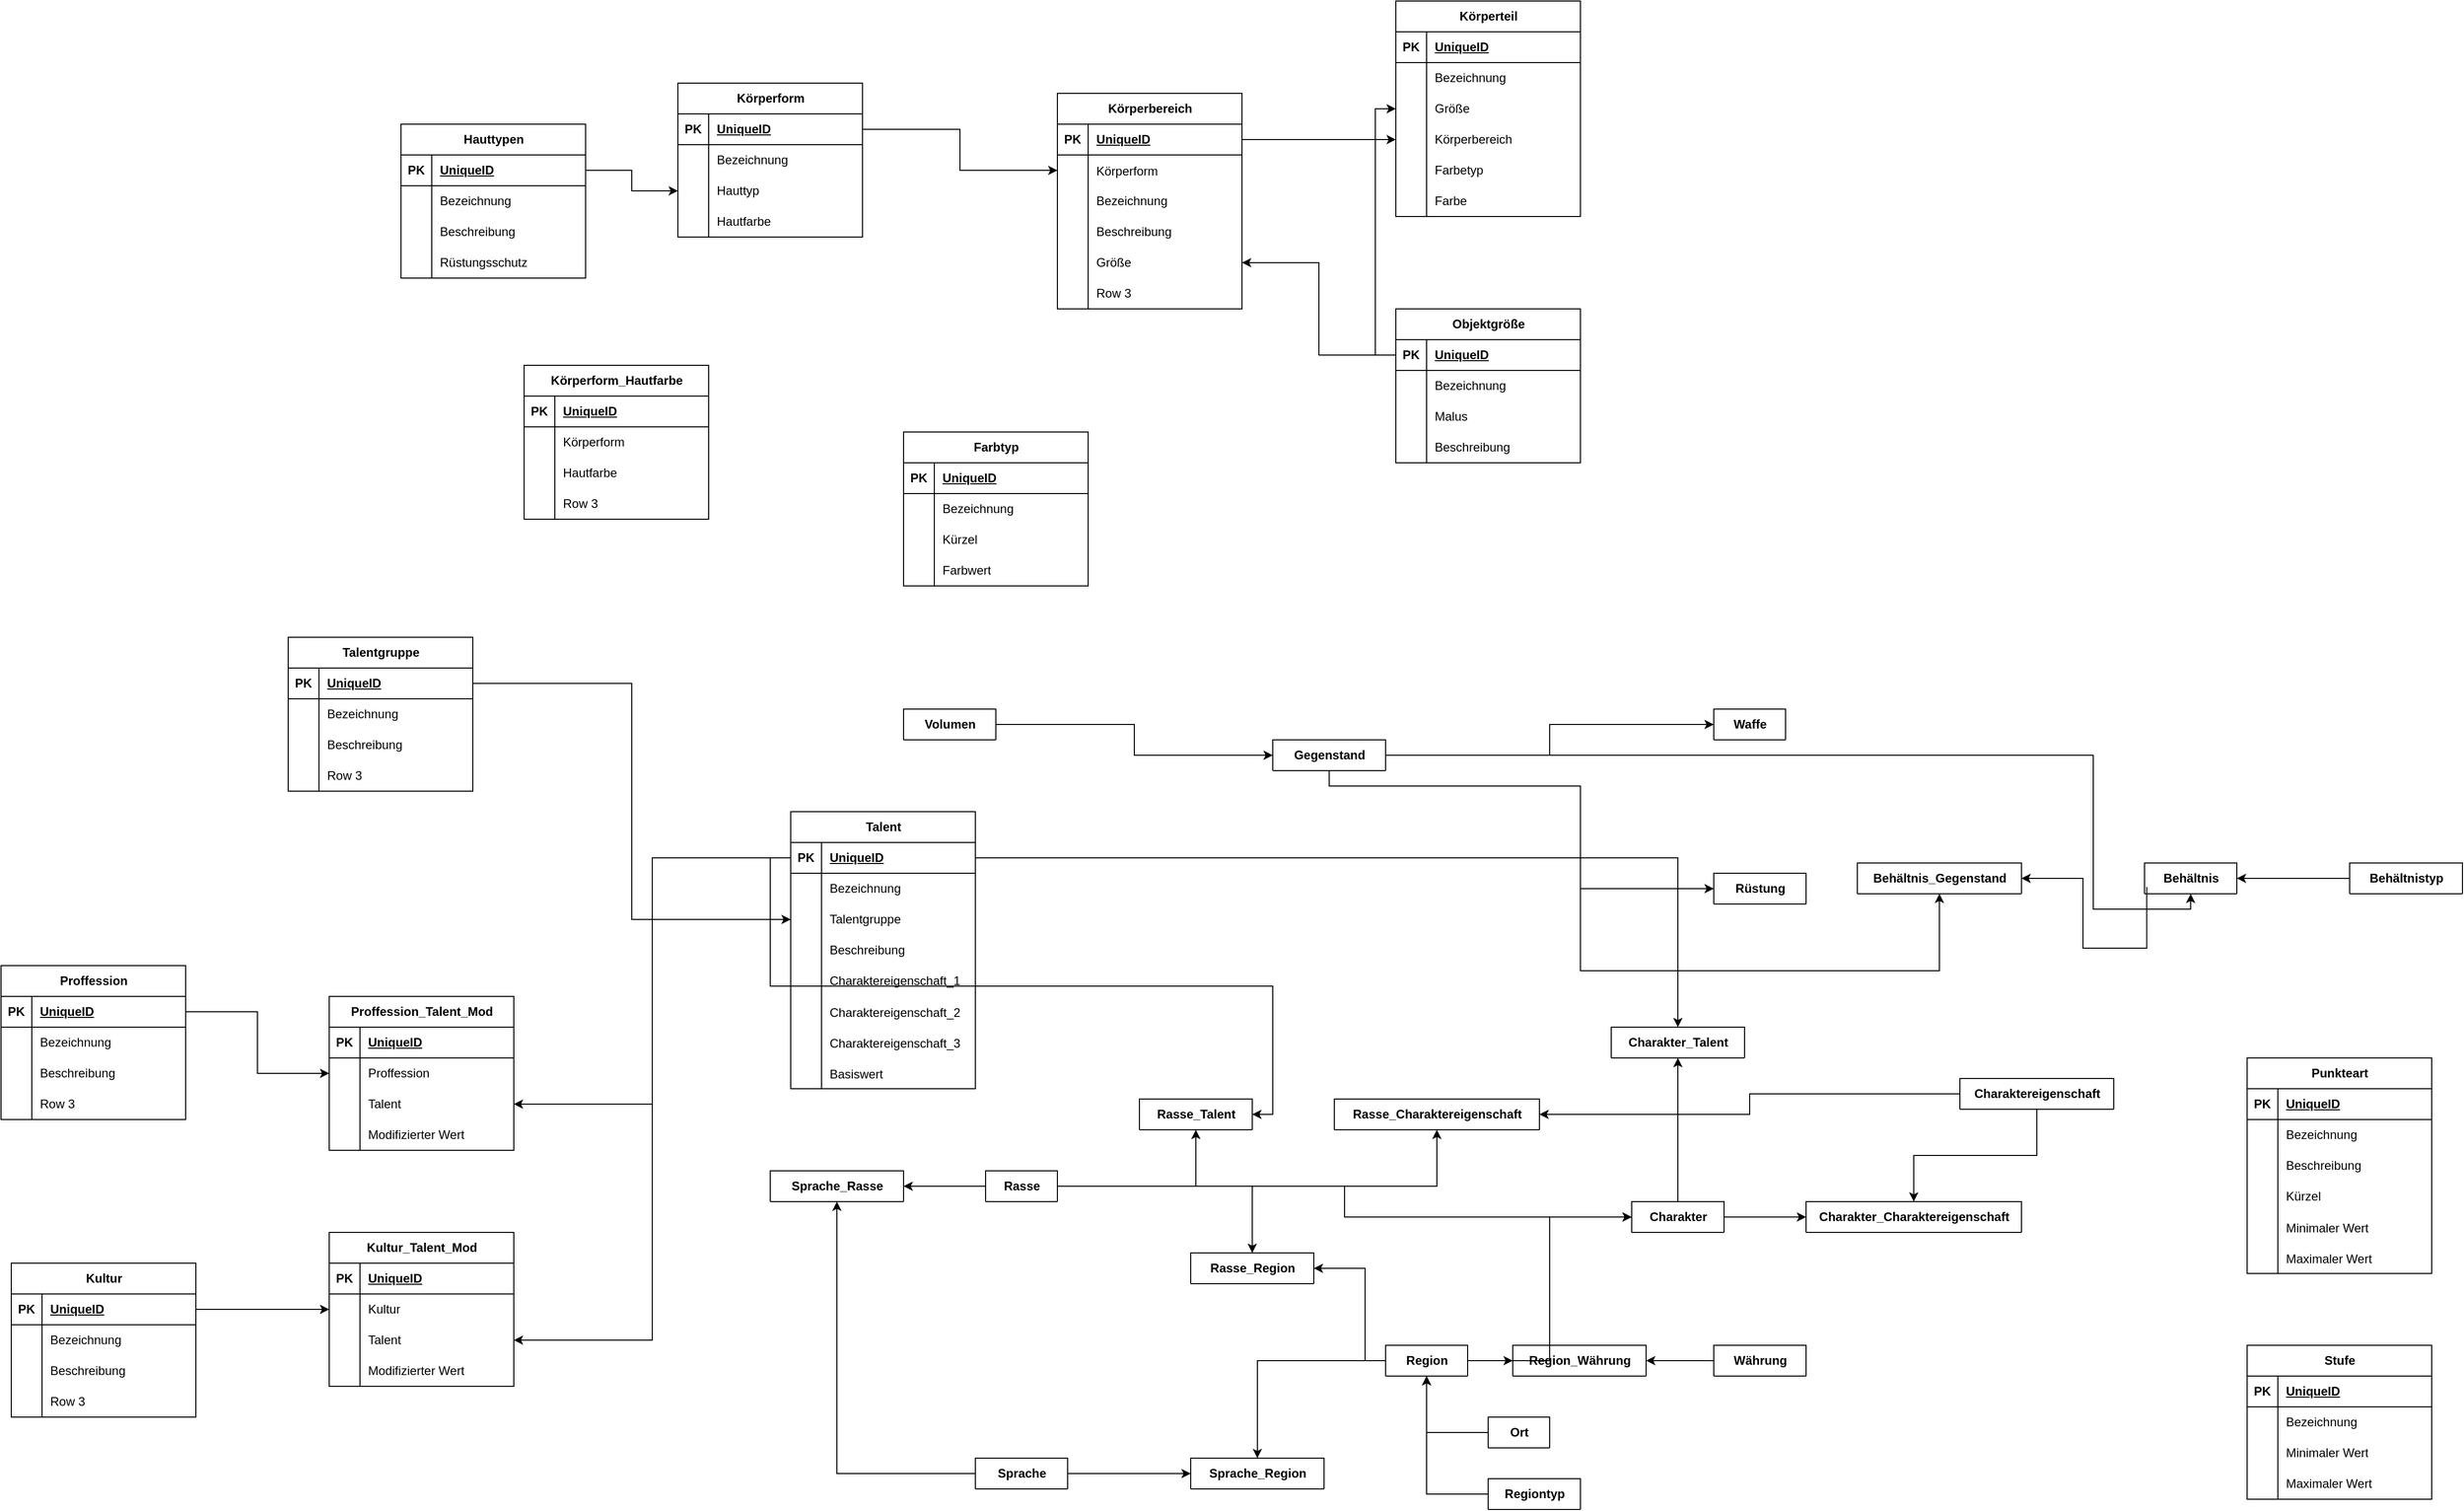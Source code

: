 <mxfile version="26.0.9">
  <diagram name="Seite-1" id="dJLNYswgemGqFyTjR4qn">
    <mxGraphModel dx="3523" dy="2193" grid="1" gridSize="10" guides="1" tooltips="1" connect="1" arrows="1" fold="1" page="1" pageScale="1" pageWidth="827" pageHeight="1169" math="0" shadow="0">
      <root>
        <mxCell id="0" />
        <mxCell id="1" parent="0" />
        <mxCell id="VncEqMrCC9MGvgksjn6U-1" value="Rasse" style="shape=table;startSize=30;container=1;collapsible=1;childLayout=tableLayout;fixedRows=1;rowLines=0;fontStyle=1;align=center;resizeLast=1;html=1;" parent="1" vertex="1" collapsed="1">
          <mxGeometry x="-100" y="450" width="70" height="30" as="geometry">
            <mxRectangle x="-100" y="450" width="180" height="150" as="alternateBounds" />
          </mxGeometry>
        </mxCell>
        <mxCell id="VncEqMrCC9MGvgksjn6U-2" value="" style="shape=tableRow;horizontal=0;startSize=0;swimlaneHead=0;swimlaneBody=0;fillColor=none;collapsible=0;dropTarget=0;points=[[0,0.5],[1,0.5]];portConstraint=eastwest;top=0;left=0;right=0;bottom=1;" parent="VncEqMrCC9MGvgksjn6U-1" vertex="1">
          <mxGeometry y="30" width="180" height="30" as="geometry" />
        </mxCell>
        <mxCell id="VncEqMrCC9MGvgksjn6U-3" value="PK" style="shape=partialRectangle;connectable=0;fillColor=none;top=0;left=0;bottom=0;right=0;fontStyle=1;overflow=hidden;whiteSpace=wrap;html=1;" parent="VncEqMrCC9MGvgksjn6U-2" vertex="1">
          <mxGeometry width="30" height="30" as="geometry">
            <mxRectangle width="30" height="30" as="alternateBounds" />
          </mxGeometry>
        </mxCell>
        <mxCell id="VncEqMrCC9MGvgksjn6U-4" value="UniqueID" style="shape=partialRectangle;connectable=0;fillColor=none;top=0;left=0;bottom=0;right=0;align=left;spacingLeft=6;fontStyle=5;overflow=hidden;whiteSpace=wrap;html=1;" parent="VncEqMrCC9MGvgksjn6U-2" vertex="1">
          <mxGeometry x="30" width="150" height="30" as="geometry">
            <mxRectangle width="150" height="30" as="alternateBounds" />
          </mxGeometry>
        </mxCell>
        <mxCell id="VncEqMrCC9MGvgksjn6U-5" value="" style="shape=tableRow;horizontal=0;startSize=0;swimlaneHead=0;swimlaneBody=0;fillColor=none;collapsible=0;dropTarget=0;points=[[0,0.5],[1,0.5]];portConstraint=eastwest;top=0;left=0;right=0;bottom=0;" parent="VncEqMrCC9MGvgksjn6U-1" vertex="1">
          <mxGeometry y="60" width="180" height="30" as="geometry" />
        </mxCell>
        <mxCell id="VncEqMrCC9MGvgksjn6U-6" value="" style="shape=partialRectangle;connectable=0;fillColor=none;top=0;left=0;bottom=0;right=0;editable=1;overflow=hidden;whiteSpace=wrap;html=1;" parent="VncEqMrCC9MGvgksjn6U-5" vertex="1">
          <mxGeometry width="30" height="30" as="geometry">
            <mxRectangle width="30" height="30" as="alternateBounds" />
          </mxGeometry>
        </mxCell>
        <mxCell id="VncEqMrCC9MGvgksjn6U-7" value="Bezeichnung" style="shape=partialRectangle;connectable=0;fillColor=none;top=0;left=0;bottom=0;right=0;align=left;spacingLeft=6;overflow=hidden;whiteSpace=wrap;html=1;" parent="VncEqMrCC9MGvgksjn6U-5" vertex="1">
          <mxGeometry x="30" width="150" height="30" as="geometry">
            <mxRectangle width="150" height="30" as="alternateBounds" />
          </mxGeometry>
        </mxCell>
        <mxCell id="VncEqMrCC9MGvgksjn6U-8" value="" style="shape=tableRow;horizontal=0;startSize=0;swimlaneHead=0;swimlaneBody=0;fillColor=none;collapsible=0;dropTarget=0;points=[[0,0.5],[1,0.5]];portConstraint=eastwest;top=0;left=0;right=0;bottom=0;" parent="VncEqMrCC9MGvgksjn6U-1" vertex="1">
          <mxGeometry y="90" width="180" height="30" as="geometry" />
        </mxCell>
        <mxCell id="VncEqMrCC9MGvgksjn6U-9" value="" style="shape=partialRectangle;connectable=0;fillColor=none;top=0;left=0;bottom=0;right=0;editable=1;overflow=hidden;whiteSpace=wrap;html=1;" parent="VncEqMrCC9MGvgksjn6U-8" vertex="1">
          <mxGeometry width="30" height="30" as="geometry">
            <mxRectangle width="30" height="30" as="alternateBounds" />
          </mxGeometry>
        </mxCell>
        <mxCell id="VncEqMrCC9MGvgksjn6U-10" value="Beschreibung" style="shape=partialRectangle;connectable=0;fillColor=none;top=0;left=0;bottom=0;right=0;align=left;spacingLeft=6;overflow=hidden;whiteSpace=wrap;html=1;" parent="VncEqMrCC9MGvgksjn6U-8" vertex="1">
          <mxGeometry x="30" width="150" height="30" as="geometry">
            <mxRectangle width="150" height="30" as="alternateBounds" />
          </mxGeometry>
        </mxCell>
        <mxCell id="VncEqMrCC9MGvgksjn6U-11" value="" style="shape=tableRow;horizontal=0;startSize=0;swimlaneHead=0;swimlaneBody=0;fillColor=none;collapsible=0;dropTarget=0;points=[[0,0.5],[1,0.5]];portConstraint=eastwest;top=0;left=0;right=0;bottom=0;" parent="VncEqMrCC9MGvgksjn6U-1" vertex="1">
          <mxGeometry y="120" width="180" height="30" as="geometry" />
        </mxCell>
        <mxCell id="VncEqMrCC9MGvgksjn6U-12" value="" style="shape=partialRectangle;connectable=0;fillColor=none;top=0;left=0;bottom=0;right=0;editable=1;overflow=hidden;whiteSpace=wrap;html=1;" parent="VncEqMrCC9MGvgksjn6U-11" vertex="1">
          <mxGeometry width="30" height="30" as="geometry">
            <mxRectangle width="30" height="30" as="alternateBounds" />
          </mxGeometry>
        </mxCell>
        <mxCell id="VncEqMrCC9MGvgksjn6U-13" value="Herkunft" style="shape=partialRectangle;connectable=0;fillColor=none;top=0;left=0;bottom=0;right=0;align=left;spacingLeft=6;overflow=hidden;whiteSpace=wrap;html=1;" parent="VncEqMrCC9MGvgksjn6U-11" vertex="1">
          <mxGeometry x="30" width="150" height="30" as="geometry">
            <mxRectangle width="150" height="30" as="alternateBounds" />
          </mxGeometry>
        </mxCell>
        <mxCell id="VncEqMrCC9MGvgksjn6U-14" value="Region" style="shape=table;startSize=30;container=1;collapsible=1;childLayout=tableLayout;fixedRows=1;rowLines=0;fontStyle=1;align=center;resizeLast=1;html=1;" parent="1" vertex="1" collapsed="1">
          <mxGeometry x="290" y="620" width="80" height="30" as="geometry">
            <mxRectangle x="290" y="620" width="180" height="150" as="alternateBounds" />
          </mxGeometry>
        </mxCell>
        <mxCell id="VncEqMrCC9MGvgksjn6U-15" value="" style="shape=tableRow;horizontal=0;startSize=0;swimlaneHead=0;swimlaneBody=0;fillColor=none;collapsible=0;dropTarget=0;points=[[0,0.5],[1,0.5]];portConstraint=eastwest;top=0;left=0;right=0;bottom=1;" parent="VncEqMrCC9MGvgksjn6U-14" vertex="1">
          <mxGeometry y="30" width="180" height="30" as="geometry" />
        </mxCell>
        <mxCell id="VncEqMrCC9MGvgksjn6U-16" value="PK" style="shape=partialRectangle;connectable=0;fillColor=none;top=0;left=0;bottom=0;right=0;fontStyle=1;overflow=hidden;whiteSpace=wrap;html=1;" parent="VncEqMrCC9MGvgksjn6U-15" vertex="1">
          <mxGeometry width="30" height="30" as="geometry">
            <mxRectangle width="30" height="30" as="alternateBounds" />
          </mxGeometry>
        </mxCell>
        <mxCell id="VncEqMrCC9MGvgksjn6U-17" value="UniqueID" style="shape=partialRectangle;connectable=0;fillColor=none;top=0;left=0;bottom=0;right=0;align=left;spacingLeft=6;fontStyle=5;overflow=hidden;whiteSpace=wrap;html=1;" parent="VncEqMrCC9MGvgksjn6U-15" vertex="1">
          <mxGeometry x="30" width="150" height="30" as="geometry">
            <mxRectangle width="150" height="30" as="alternateBounds" />
          </mxGeometry>
        </mxCell>
        <mxCell id="VncEqMrCC9MGvgksjn6U-18" value="" style="shape=tableRow;horizontal=0;startSize=0;swimlaneHead=0;swimlaneBody=0;fillColor=none;collapsible=0;dropTarget=0;points=[[0,0.5],[1,0.5]];portConstraint=eastwest;top=0;left=0;right=0;bottom=0;" parent="VncEqMrCC9MGvgksjn6U-14" vertex="1">
          <mxGeometry y="60" width="180" height="30" as="geometry" />
        </mxCell>
        <mxCell id="VncEqMrCC9MGvgksjn6U-19" value="" style="shape=partialRectangle;connectable=0;fillColor=none;top=0;left=0;bottom=0;right=0;editable=1;overflow=hidden;whiteSpace=wrap;html=1;" parent="VncEqMrCC9MGvgksjn6U-18" vertex="1">
          <mxGeometry width="30" height="30" as="geometry">
            <mxRectangle width="30" height="30" as="alternateBounds" />
          </mxGeometry>
        </mxCell>
        <mxCell id="VncEqMrCC9MGvgksjn6U-20" value="Bezeichnung" style="shape=partialRectangle;connectable=0;fillColor=none;top=0;left=0;bottom=0;right=0;align=left;spacingLeft=6;overflow=hidden;whiteSpace=wrap;html=1;" parent="VncEqMrCC9MGvgksjn6U-18" vertex="1">
          <mxGeometry x="30" width="150" height="30" as="geometry">
            <mxRectangle width="150" height="30" as="alternateBounds" />
          </mxGeometry>
        </mxCell>
        <mxCell id="VncEqMrCC9MGvgksjn6U-21" value="" style="shape=tableRow;horizontal=0;startSize=0;swimlaneHead=0;swimlaneBody=0;fillColor=none;collapsible=0;dropTarget=0;points=[[0,0.5],[1,0.5]];portConstraint=eastwest;top=0;left=0;right=0;bottom=0;" parent="VncEqMrCC9MGvgksjn6U-14" vertex="1">
          <mxGeometry y="90" width="180" height="30" as="geometry" />
        </mxCell>
        <mxCell id="VncEqMrCC9MGvgksjn6U-22" value="" style="shape=partialRectangle;connectable=0;fillColor=none;top=0;left=0;bottom=0;right=0;editable=1;overflow=hidden;whiteSpace=wrap;html=1;" parent="VncEqMrCC9MGvgksjn6U-21" vertex="1">
          <mxGeometry width="30" height="30" as="geometry">
            <mxRectangle width="30" height="30" as="alternateBounds" />
          </mxGeometry>
        </mxCell>
        <mxCell id="VncEqMrCC9MGvgksjn6U-23" value="Hauptstadt" style="shape=partialRectangle;connectable=0;fillColor=none;top=0;left=0;bottom=0;right=0;align=left;spacingLeft=6;overflow=hidden;whiteSpace=wrap;html=1;" parent="VncEqMrCC9MGvgksjn6U-21" vertex="1">
          <mxGeometry x="30" width="150" height="30" as="geometry">
            <mxRectangle width="150" height="30" as="alternateBounds" />
          </mxGeometry>
        </mxCell>
        <mxCell id="VncEqMrCC9MGvgksjn6U-24" value="" style="shape=tableRow;horizontal=0;startSize=0;swimlaneHead=0;swimlaneBody=0;fillColor=none;collapsible=0;dropTarget=0;points=[[0,0.5],[1,0.5]];portConstraint=eastwest;top=0;left=0;right=0;bottom=0;" parent="VncEqMrCC9MGvgksjn6U-14" vertex="1">
          <mxGeometry y="120" width="180" height="30" as="geometry" />
        </mxCell>
        <mxCell id="VncEqMrCC9MGvgksjn6U-25" value="" style="shape=partialRectangle;connectable=0;fillColor=none;top=0;left=0;bottom=0;right=0;editable=1;overflow=hidden;whiteSpace=wrap;html=1;" parent="VncEqMrCC9MGvgksjn6U-24" vertex="1">
          <mxGeometry width="30" height="30" as="geometry">
            <mxRectangle width="30" height="30" as="alternateBounds" />
          </mxGeometry>
        </mxCell>
        <mxCell id="VncEqMrCC9MGvgksjn6U-26" value="Regionstyp" style="shape=partialRectangle;connectable=0;fillColor=none;top=0;left=0;bottom=0;right=0;align=left;spacingLeft=6;overflow=hidden;whiteSpace=wrap;html=1;" parent="VncEqMrCC9MGvgksjn6U-24" vertex="1">
          <mxGeometry x="30" width="150" height="30" as="geometry">
            <mxRectangle width="150" height="30" as="alternateBounds" />
          </mxGeometry>
        </mxCell>
        <mxCell id="VncEqMrCC9MGvgksjn6U-27" value="Sprache" style="shape=table;startSize=30;container=1;collapsible=1;childLayout=tableLayout;fixedRows=1;rowLines=0;fontStyle=1;align=center;resizeLast=1;html=1;" parent="1" vertex="1" collapsed="1">
          <mxGeometry x="-110" y="730" width="90" height="30" as="geometry">
            <mxRectangle x="-140" y="730" width="180" height="150" as="alternateBounds" />
          </mxGeometry>
        </mxCell>
        <mxCell id="VncEqMrCC9MGvgksjn6U-28" value="" style="shape=tableRow;horizontal=0;startSize=0;swimlaneHead=0;swimlaneBody=0;fillColor=none;collapsible=0;dropTarget=0;points=[[0,0.5],[1,0.5]];portConstraint=eastwest;top=0;left=0;right=0;bottom=1;" parent="VncEqMrCC9MGvgksjn6U-27" vertex="1">
          <mxGeometry y="30" width="180" height="30" as="geometry" />
        </mxCell>
        <mxCell id="VncEqMrCC9MGvgksjn6U-29" value="PK" style="shape=partialRectangle;connectable=0;fillColor=none;top=0;left=0;bottom=0;right=0;fontStyle=1;overflow=hidden;whiteSpace=wrap;html=1;" parent="VncEqMrCC9MGvgksjn6U-28" vertex="1">
          <mxGeometry width="30" height="30" as="geometry">
            <mxRectangle width="30" height="30" as="alternateBounds" />
          </mxGeometry>
        </mxCell>
        <mxCell id="VncEqMrCC9MGvgksjn6U-30" value="UniqueID" style="shape=partialRectangle;connectable=0;fillColor=none;top=0;left=0;bottom=0;right=0;align=left;spacingLeft=6;fontStyle=5;overflow=hidden;whiteSpace=wrap;html=1;" parent="VncEqMrCC9MGvgksjn6U-28" vertex="1">
          <mxGeometry x="30" width="150" height="30" as="geometry">
            <mxRectangle width="150" height="30" as="alternateBounds" />
          </mxGeometry>
        </mxCell>
        <mxCell id="VncEqMrCC9MGvgksjn6U-31" value="" style="shape=tableRow;horizontal=0;startSize=0;swimlaneHead=0;swimlaneBody=0;fillColor=none;collapsible=0;dropTarget=0;points=[[0,0.5],[1,0.5]];portConstraint=eastwest;top=0;left=0;right=0;bottom=0;" parent="VncEqMrCC9MGvgksjn6U-27" vertex="1">
          <mxGeometry y="60" width="180" height="30" as="geometry" />
        </mxCell>
        <mxCell id="VncEqMrCC9MGvgksjn6U-32" value="" style="shape=partialRectangle;connectable=0;fillColor=none;top=0;left=0;bottom=0;right=0;editable=1;overflow=hidden;whiteSpace=wrap;html=1;" parent="VncEqMrCC9MGvgksjn6U-31" vertex="1">
          <mxGeometry width="30" height="30" as="geometry">
            <mxRectangle width="30" height="30" as="alternateBounds" />
          </mxGeometry>
        </mxCell>
        <mxCell id="VncEqMrCC9MGvgksjn6U-33" value="Bezeichnung" style="shape=partialRectangle;connectable=0;fillColor=none;top=0;left=0;bottom=0;right=0;align=left;spacingLeft=6;overflow=hidden;whiteSpace=wrap;html=1;" parent="VncEqMrCC9MGvgksjn6U-31" vertex="1">
          <mxGeometry x="30" width="150" height="30" as="geometry">
            <mxRectangle width="150" height="30" as="alternateBounds" />
          </mxGeometry>
        </mxCell>
        <mxCell id="VncEqMrCC9MGvgksjn6U-34" value="" style="shape=tableRow;horizontal=0;startSize=0;swimlaneHead=0;swimlaneBody=0;fillColor=none;collapsible=0;dropTarget=0;points=[[0,0.5],[1,0.5]];portConstraint=eastwest;top=0;left=0;right=0;bottom=0;" parent="VncEqMrCC9MGvgksjn6U-27" vertex="1">
          <mxGeometry y="90" width="180" height="30" as="geometry" />
        </mxCell>
        <mxCell id="VncEqMrCC9MGvgksjn6U-35" value="" style="shape=partialRectangle;connectable=0;fillColor=none;top=0;left=0;bottom=0;right=0;editable=1;overflow=hidden;whiteSpace=wrap;html=1;" parent="VncEqMrCC9MGvgksjn6U-34" vertex="1">
          <mxGeometry width="30" height="30" as="geometry">
            <mxRectangle width="30" height="30" as="alternateBounds" />
          </mxGeometry>
        </mxCell>
        <mxCell id="VncEqMrCC9MGvgksjn6U-36" value="Row 2" style="shape=partialRectangle;connectable=0;fillColor=none;top=0;left=0;bottom=0;right=0;align=left;spacingLeft=6;overflow=hidden;whiteSpace=wrap;html=1;" parent="VncEqMrCC9MGvgksjn6U-34" vertex="1">
          <mxGeometry x="30" width="150" height="30" as="geometry">
            <mxRectangle width="150" height="30" as="alternateBounds" />
          </mxGeometry>
        </mxCell>
        <mxCell id="VncEqMrCC9MGvgksjn6U-37" value="" style="shape=tableRow;horizontal=0;startSize=0;swimlaneHead=0;swimlaneBody=0;fillColor=none;collapsible=0;dropTarget=0;points=[[0,0.5],[1,0.5]];portConstraint=eastwest;top=0;left=0;right=0;bottom=0;" parent="VncEqMrCC9MGvgksjn6U-27" vertex="1">
          <mxGeometry y="120" width="180" height="30" as="geometry" />
        </mxCell>
        <mxCell id="VncEqMrCC9MGvgksjn6U-38" value="" style="shape=partialRectangle;connectable=0;fillColor=none;top=0;left=0;bottom=0;right=0;editable=1;overflow=hidden;whiteSpace=wrap;html=1;" parent="VncEqMrCC9MGvgksjn6U-37" vertex="1">
          <mxGeometry width="30" height="30" as="geometry">
            <mxRectangle width="30" height="30" as="alternateBounds" />
          </mxGeometry>
        </mxCell>
        <mxCell id="VncEqMrCC9MGvgksjn6U-39" value="Row 3" style="shape=partialRectangle;connectable=0;fillColor=none;top=0;left=0;bottom=0;right=0;align=left;spacingLeft=6;overflow=hidden;whiteSpace=wrap;html=1;" parent="VncEqMrCC9MGvgksjn6U-37" vertex="1">
          <mxGeometry x="30" width="150" height="30" as="geometry">
            <mxRectangle width="150" height="30" as="alternateBounds" />
          </mxGeometry>
        </mxCell>
        <mxCell id="VncEqMrCC9MGvgksjn6U-40" value="Rasse_Region" style="shape=table;startSize=30;container=1;collapsible=1;childLayout=tableLayout;fixedRows=1;rowLines=0;fontStyle=1;align=center;resizeLast=1;html=1;" parent="1" vertex="1" collapsed="1">
          <mxGeometry x="100" y="530" width="120" height="30" as="geometry">
            <mxRectangle x="170" y="470" width="180" height="150" as="alternateBounds" />
          </mxGeometry>
        </mxCell>
        <mxCell id="VncEqMrCC9MGvgksjn6U-41" value="" style="shape=tableRow;horizontal=0;startSize=0;swimlaneHead=0;swimlaneBody=0;fillColor=none;collapsible=0;dropTarget=0;points=[[0,0.5],[1,0.5]];portConstraint=eastwest;top=0;left=0;right=0;bottom=1;" parent="VncEqMrCC9MGvgksjn6U-40" vertex="1">
          <mxGeometry y="30" width="180" height="30" as="geometry" />
        </mxCell>
        <mxCell id="VncEqMrCC9MGvgksjn6U-42" value="PK" style="shape=partialRectangle;connectable=0;fillColor=none;top=0;left=0;bottom=0;right=0;fontStyle=1;overflow=hidden;whiteSpace=wrap;html=1;" parent="VncEqMrCC9MGvgksjn6U-41" vertex="1">
          <mxGeometry width="30" height="30" as="geometry">
            <mxRectangle width="30" height="30" as="alternateBounds" />
          </mxGeometry>
        </mxCell>
        <mxCell id="VncEqMrCC9MGvgksjn6U-43" value="UniqueID" style="shape=partialRectangle;connectable=0;fillColor=none;top=0;left=0;bottom=0;right=0;align=left;spacingLeft=6;fontStyle=5;overflow=hidden;whiteSpace=wrap;html=1;" parent="VncEqMrCC9MGvgksjn6U-41" vertex="1">
          <mxGeometry x="30" width="150" height="30" as="geometry">
            <mxRectangle width="150" height="30" as="alternateBounds" />
          </mxGeometry>
        </mxCell>
        <mxCell id="VncEqMrCC9MGvgksjn6U-44" value="" style="shape=tableRow;horizontal=0;startSize=0;swimlaneHead=0;swimlaneBody=0;fillColor=none;collapsible=0;dropTarget=0;points=[[0,0.5],[1,0.5]];portConstraint=eastwest;top=0;left=0;right=0;bottom=0;" parent="VncEqMrCC9MGvgksjn6U-40" vertex="1">
          <mxGeometry y="60" width="180" height="30" as="geometry" />
        </mxCell>
        <mxCell id="VncEqMrCC9MGvgksjn6U-45" value="" style="shape=partialRectangle;connectable=0;fillColor=none;top=0;left=0;bottom=0;right=0;editable=1;overflow=hidden;whiteSpace=wrap;html=1;" parent="VncEqMrCC9MGvgksjn6U-44" vertex="1">
          <mxGeometry width="30" height="30" as="geometry">
            <mxRectangle width="30" height="30" as="alternateBounds" />
          </mxGeometry>
        </mxCell>
        <mxCell id="VncEqMrCC9MGvgksjn6U-46" value="Rasse" style="shape=partialRectangle;connectable=0;fillColor=none;top=0;left=0;bottom=0;right=0;align=left;spacingLeft=6;overflow=hidden;whiteSpace=wrap;html=1;" parent="VncEqMrCC9MGvgksjn6U-44" vertex="1">
          <mxGeometry x="30" width="150" height="30" as="geometry">
            <mxRectangle width="150" height="30" as="alternateBounds" />
          </mxGeometry>
        </mxCell>
        <mxCell id="VncEqMrCC9MGvgksjn6U-47" value="" style="shape=tableRow;horizontal=0;startSize=0;swimlaneHead=0;swimlaneBody=0;fillColor=none;collapsible=0;dropTarget=0;points=[[0,0.5],[1,0.5]];portConstraint=eastwest;top=0;left=0;right=0;bottom=0;" parent="VncEqMrCC9MGvgksjn6U-40" vertex="1">
          <mxGeometry y="90" width="180" height="30" as="geometry" />
        </mxCell>
        <mxCell id="VncEqMrCC9MGvgksjn6U-48" value="" style="shape=partialRectangle;connectable=0;fillColor=none;top=0;left=0;bottom=0;right=0;editable=1;overflow=hidden;whiteSpace=wrap;html=1;" parent="VncEqMrCC9MGvgksjn6U-47" vertex="1">
          <mxGeometry width="30" height="30" as="geometry">
            <mxRectangle width="30" height="30" as="alternateBounds" />
          </mxGeometry>
        </mxCell>
        <mxCell id="VncEqMrCC9MGvgksjn6U-49" value="Region" style="shape=partialRectangle;connectable=0;fillColor=none;top=0;left=0;bottom=0;right=0;align=left;spacingLeft=6;overflow=hidden;whiteSpace=wrap;html=1;" parent="VncEqMrCC9MGvgksjn6U-47" vertex="1">
          <mxGeometry x="30" width="150" height="30" as="geometry">
            <mxRectangle width="150" height="30" as="alternateBounds" />
          </mxGeometry>
        </mxCell>
        <mxCell id="VncEqMrCC9MGvgksjn6U-50" value="" style="shape=tableRow;horizontal=0;startSize=0;swimlaneHead=0;swimlaneBody=0;fillColor=none;collapsible=0;dropTarget=0;points=[[0,0.5],[1,0.5]];portConstraint=eastwest;top=0;left=0;right=0;bottom=0;" parent="VncEqMrCC9MGvgksjn6U-40" vertex="1">
          <mxGeometry y="120" width="180" height="30" as="geometry" />
        </mxCell>
        <mxCell id="VncEqMrCC9MGvgksjn6U-51" value="" style="shape=partialRectangle;connectable=0;fillColor=none;top=0;left=0;bottom=0;right=0;editable=1;overflow=hidden;whiteSpace=wrap;html=1;" parent="VncEqMrCC9MGvgksjn6U-50" vertex="1">
          <mxGeometry width="30" height="30" as="geometry">
            <mxRectangle width="30" height="30" as="alternateBounds" />
          </mxGeometry>
        </mxCell>
        <mxCell id="VncEqMrCC9MGvgksjn6U-52" value="Row 3" style="shape=partialRectangle;connectable=0;fillColor=none;top=0;left=0;bottom=0;right=0;align=left;spacingLeft=6;overflow=hidden;whiteSpace=wrap;html=1;" parent="VncEqMrCC9MGvgksjn6U-50" vertex="1">
          <mxGeometry x="30" width="150" height="30" as="geometry">
            <mxRectangle width="150" height="30" as="alternateBounds" />
          </mxGeometry>
        </mxCell>
        <mxCell id="VncEqMrCC9MGvgksjn6U-53" style="edgeStyle=orthogonalEdgeStyle;rounded=0;orthogonalLoop=1;jettySize=auto;html=1;" parent="1" source="VncEqMrCC9MGvgksjn6U-2" target="VncEqMrCC9MGvgksjn6U-40" edge="1">
          <mxGeometry relative="1" as="geometry" />
        </mxCell>
        <mxCell id="VncEqMrCC9MGvgksjn6U-54" style="edgeStyle=orthogonalEdgeStyle;rounded=0;orthogonalLoop=1;jettySize=auto;html=1;exitX=0;exitY=0.5;exitDx=0;exitDy=0;entryX=1;entryY=0.5;entryDx=0;entryDy=0;" parent="1" source="VncEqMrCC9MGvgksjn6U-15" target="VncEqMrCC9MGvgksjn6U-47" edge="1">
          <mxGeometry relative="1" as="geometry">
            <Array as="points">
              <mxPoint x="270" y="635" />
              <mxPoint x="270" y="545" />
            </Array>
          </mxGeometry>
        </mxCell>
        <mxCell id="VncEqMrCC9MGvgksjn6U-55" value="Sprache_Rasse" style="shape=table;startSize=30;container=1;collapsible=1;childLayout=tableLayout;fixedRows=1;rowLines=0;fontStyle=1;align=center;resizeLast=1;html=1;" parent="1" vertex="1" collapsed="1">
          <mxGeometry x="-310" y="450" width="130" height="30" as="geometry">
            <mxRectangle x="-310" y="450" width="180" height="180" as="alternateBounds" />
          </mxGeometry>
        </mxCell>
        <mxCell id="VncEqMrCC9MGvgksjn6U-56" value="" style="shape=tableRow;horizontal=0;startSize=0;swimlaneHead=0;swimlaneBody=0;fillColor=none;collapsible=0;dropTarget=0;points=[[0,0.5],[1,0.5]];portConstraint=eastwest;top=0;left=0;right=0;bottom=1;" parent="VncEqMrCC9MGvgksjn6U-55" vertex="1">
          <mxGeometry y="30" width="180" height="30" as="geometry" />
        </mxCell>
        <mxCell id="VncEqMrCC9MGvgksjn6U-57" value="PK" style="shape=partialRectangle;connectable=0;fillColor=none;top=0;left=0;bottom=0;right=0;fontStyle=1;overflow=hidden;whiteSpace=wrap;html=1;" parent="VncEqMrCC9MGvgksjn6U-56" vertex="1">
          <mxGeometry width="30" height="30" as="geometry">
            <mxRectangle width="30" height="30" as="alternateBounds" />
          </mxGeometry>
        </mxCell>
        <mxCell id="VncEqMrCC9MGvgksjn6U-58" value="UniqueID" style="shape=partialRectangle;connectable=0;fillColor=none;top=0;left=0;bottom=0;right=0;align=left;spacingLeft=6;fontStyle=5;overflow=hidden;whiteSpace=wrap;html=1;" parent="VncEqMrCC9MGvgksjn6U-56" vertex="1">
          <mxGeometry x="30" width="150" height="30" as="geometry">
            <mxRectangle width="150" height="30" as="alternateBounds" />
          </mxGeometry>
        </mxCell>
        <mxCell id="VncEqMrCC9MGvgksjn6U-59" value="" style="shape=tableRow;horizontal=0;startSize=0;swimlaneHead=0;swimlaneBody=0;fillColor=none;collapsible=0;dropTarget=0;points=[[0,0.5],[1,0.5]];portConstraint=eastwest;top=0;left=0;right=0;bottom=0;" parent="VncEqMrCC9MGvgksjn6U-55" vertex="1">
          <mxGeometry y="60" width="180" height="30" as="geometry" />
        </mxCell>
        <mxCell id="VncEqMrCC9MGvgksjn6U-60" value="" style="shape=partialRectangle;connectable=0;fillColor=none;top=0;left=0;bottom=0;right=0;editable=1;overflow=hidden;whiteSpace=wrap;html=1;" parent="VncEqMrCC9MGvgksjn6U-59" vertex="1">
          <mxGeometry width="30" height="30" as="geometry">
            <mxRectangle width="30" height="30" as="alternateBounds" />
          </mxGeometry>
        </mxCell>
        <mxCell id="VncEqMrCC9MGvgksjn6U-61" value="Sprache" style="shape=partialRectangle;connectable=0;fillColor=none;top=0;left=0;bottom=0;right=0;align=left;spacingLeft=6;overflow=hidden;whiteSpace=wrap;html=1;" parent="VncEqMrCC9MGvgksjn6U-59" vertex="1">
          <mxGeometry x="30" width="150" height="30" as="geometry">
            <mxRectangle width="150" height="30" as="alternateBounds" />
          </mxGeometry>
        </mxCell>
        <mxCell id="VncEqMrCC9MGvgksjn6U-62" value="" style="shape=tableRow;horizontal=0;startSize=0;swimlaneHead=0;swimlaneBody=0;fillColor=none;collapsible=0;dropTarget=0;points=[[0,0.5],[1,0.5]];portConstraint=eastwest;top=0;left=0;right=0;bottom=0;" parent="VncEqMrCC9MGvgksjn6U-55" vertex="1">
          <mxGeometry y="90" width="180" height="30" as="geometry" />
        </mxCell>
        <mxCell id="VncEqMrCC9MGvgksjn6U-63" value="" style="shape=partialRectangle;connectable=0;fillColor=none;top=0;left=0;bottom=0;right=0;editable=1;overflow=hidden;whiteSpace=wrap;html=1;" parent="VncEqMrCC9MGvgksjn6U-62" vertex="1">
          <mxGeometry width="30" height="30" as="geometry">
            <mxRectangle width="30" height="30" as="alternateBounds" />
          </mxGeometry>
        </mxCell>
        <mxCell id="VncEqMrCC9MGvgksjn6U-64" value="Rasse" style="shape=partialRectangle;connectable=0;fillColor=none;top=0;left=0;bottom=0;right=0;align=left;spacingLeft=6;overflow=hidden;whiteSpace=wrap;html=1;" parent="VncEqMrCC9MGvgksjn6U-62" vertex="1">
          <mxGeometry x="30" width="150" height="30" as="geometry">
            <mxRectangle width="150" height="30" as="alternateBounds" />
          </mxGeometry>
        </mxCell>
        <mxCell id="VncEqMrCC9MGvgksjn6U-70" value="" style="shape=tableRow;horizontal=0;startSize=0;swimlaneHead=0;swimlaneBody=0;fillColor=none;collapsible=0;dropTarget=0;points=[[0,0.5],[1,0.5]];portConstraint=eastwest;top=0;left=0;right=0;bottom=0;" parent="VncEqMrCC9MGvgksjn6U-55" vertex="1">
          <mxGeometry y="120" width="180" height="30" as="geometry" />
        </mxCell>
        <mxCell id="VncEqMrCC9MGvgksjn6U-71" value="" style="shape=partialRectangle;connectable=0;fillColor=none;top=0;left=0;bottom=0;right=0;editable=1;overflow=hidden;" parent="VncEqMrCC9MGvgksjn6U-70" vertex="1">
          <mxGeometry width="30" height="30" as="geometry">
            <mxRectangle width="30" height="30" as="alternateBounds" />
          </mxGeometry>
        </mxCell>
        <mxCell id="VncEqMrCC9MGvgksjn6U-72" value="Row" style="shape=partialRectangle;connectable=0;fillColor=none;top=0;left=0;bottom=0;right=0;align=left;spacingLeft=6;overflow=hidden;" parent="VncEqMrCC9MGvgksjn6U-70" vertex="1">
          <mxGeometry x="30" width="150" height="30" as="geometry">
            <mxRectangle width="150" height="30" as="alternateBounds" />
          </mxGeometry>
        </mxCell>
        <mxCell id="VncEqMrCC9MGvgksjn6U-65" value="" style="shape=tableRow;horizontal=0;startSize=0;swimlaneHead=0;swimlaneBody=0;fillColor=none;collapsible=0;dropTarget=0;points=[[0,0.5],[1,0.5]];portConstraint=eastwest;top=0;left=0;right=0;bottom=0;" parent="VncEqMrCC9MGvgksjn6U-55" vertex="1">
          <mxGeometry y="150" width="180" height="30" as="geometry" />
        </mxCell>
        <mxCell id="VncEqMrCC9MGvgksjn6U-66" value="" style="shape=partialRectangle;connectable=0;fillColor=none;top=0;left=0;bottom=0;right=0;editable=1;overflow=hidden;whiteSpace=wrap;html=1;" parent="VncEqMrCC9MGvgksjn6U-65" vertex="1">
          <mxGeometry width="30" height="30" as="geometry">
            <mxRectangle width="30" height="30" as="alternateBounds" />
          </mxGeometry>
        </mxCell>
        <mxCell id="VncEqMrCC9MGvgksjn6U-67" value="Row 3" style="shape=partialRectangle;connectable=0;fillColor=none;top=0;left=0;bottom=0;right=0;align=left;spacingLeft=6;overflow=hidden;whiteSpace=wrap;html=1;" parent="VncEqMrCC9MGvgksjn6U-65" vertex="1">
          <mxGeometry x="30" width="150" height="30" as="geometry">
            <mxRectangle width="150" height="30" as="alternateBounds" />
          </mxGeometry>
        </mxCell>
        <mxCell id="VncEqMrCC9MGvgksjn6U-68" style="edgeStyle=orthogonalEdgeStyle;rounded=0;orthogonalLoop=1;jettySize=auto;html=1;exitX=0;exitY=0.5;exitDx=0;exitDy=0;" parent="1" source="VncEqMrCC9MGvgksjn6U-28" target="VncEqMrCC9MGvgksjn6U-56" edge="1">
          <mxGeometry relative="1" as="geometry">
            <Array as="points">
              <mxPoint x="-245" y="745" />
            </Array>
          </mxGeometry>
        </mxCell>
        <mxCell id="VncEqMrCC9MGvgksjn6U-69" style="edgeStyle=orthogonalEdgeStyle;rounded=0;orthogonalLoop=1;jettySize=auto;html=1;" parent="1" source="VncEqMrCC9MGvgksjn6U-2" target="VncEqMrCC9MGvgksjn6U-62" edge="1">
          <mxGeometry relative="1" as="geometry" />
        </mxCell>
        <mxCell id="VncEqMrCC9MGvgksjn6U-73" value="Sprache_Region" style="shape=table;startSize=30;container=1;collapsible=1;childLayout=tableLayout;fixedRows=1;rowLines=0;fontStyle=1;align=center;resizeLast=1;html=1;" parent="1" vertex="1" collapsed="1">
          <mxGeometry x="100" y="730" width="130" height="30" as="geometry">
            <mxRectangle x="-240" y="580" width="180" height="150" as="alternateBounds" />
          </mxGeometry>
        </mxCell>
        <mxCell id="VncEqMrCC9MGvgksjn6U-74" value="" style="shape=tableRow;horizontal=0;startSize=0;swimlaneHead=0;swimlaneBody=0;fillColor=none;collapsible=0;dropTarget=0;points=[[0,0.5],[1,0.5]];portConstraint=eastwest;top=0;left=0;right=0;bottom=1;" parent="VncEqMrCC9MGvgksjn6U-73" vertex="1">
          <mxGeometry y="30" width="180" height="30" as="geometry" />
        </mxCell>
        <mxCell id="VncEqMrCC9MGvgksjn6U-75" value="PK" style="shape=partialRectangle;connectable=0;fillColor=none;top=0;left=0;bottom=0;right=0;fontStyle=1;overflow=hidden;whiteSpace=wrap;html=1;" parent="VncEqMrCC9MGvgksjn6U-74" vertex="1">
          <mxGeometry width="30" height="30" as="geometry">
            <mxRectangle width="30" height="30" as="alternateBounds" />
          </mxGeometry>
        </mxCell>
        <mxCell id="VncEqMrCC9MGvgksjn6U-76" value="UniqueID" style="shape=partialRectangle;connectable=0;fillColor=none;top=0;left=0;bottom=0;right=0;align=left;spacingLeft=6;fontStyle=5;overflow=hidden;whiteSpace=wrap;html=1;" parent="VncEqMrCC9MGvgksjn6U-74" vertex="1">
          <mxGeometry x="30" width="150" height="30" as="geometry">
            <mxRectangle width="150" height="30" as="alternateBounds" />
          </mxGeometry>
        </mxCell>
        <mxCell id="VncEqMrCC9MGvgksjn6U-77" value="" style="shape=tableRow;horizontal=0;startSize=0;swimlaneHead=0;swimlaneBody=0;fillColor=none;collapsible=0;dropTarget=0;points=[[0,0.5],[1,0.5]];portConstraint=eastwest;top=0;left=0;right=0;bottom=0;" parent="VncEqMrCC9MGvgksjn6U-73" vertex="1">
          <mxGeometry y="60" width="180" height="30" as="geometry" />
        </mxCell>
        <mxCell id="VncEqMrCC9MGvgksjn6U-78" value="" style="shape=partialRectangle;connectable=0;fillColor=none;top=0;left=0;bottom=0;right=0;editable=1;overflow=hidden;whiteSpace=wrap;html=1;" parent="VncEqMrCC9MGvgksjn6U-77" vertex="1">
          <mxGeometry width="30" height="30" as="geometry">
            <mxRectangle width="30" height="30" as="alternateBounds" />
          </mxGeometry>
        </mxCell>
        <mxCell id="VncEqMrCC9MGvgksjn6U-79" value="Sprache" style="shape=partialRectangle;connectable=0;fillColor=none;top=0;left=0;bottom=0;right=0;align=left;spacingLeft=6;overflow=hidden;whiteSpace=wrap;html=1;" parent="VncEqMrCC9MGvgksjn6U-77" vertex="1">
          <mxGeometry x="30" width="150" height="30" as="geometry">
            <mxRectangle width="150" height="30" as="alternateBounds" />
          </mxGeometry>
        </mxCell>
        <mxCell id="VncEqMrCC9MGvgksjn6U-80" value="" style="shape=tableRow;horizontal=0;startSize=0;swimlaneHead=0;swimlaneBody=0;fillColor=none;collapsible=0;dropTarget=0;points=[[0,0.5],[1,0.5]];portConstraint=eastwest;top=0;left=0;right=0;bottom=0;" parent="VncEqMrCC9MGvgksjn6U-73" vertex="1">
          <mxGeometry y="90" width="180" height="30" as="geometry" />
        </mxCell>
        <mxCell id="VncEqMrCC9MGvgksjn6U-81" value="" style="shape=partialRectangle;connectable=0;fillColor=none;top=0;left=0;bottom=0;right=0;editable=1;overflow=hidden;whiteSpace=wrap;html=1;" parent="VncEqMrCC9MGvgksjn6U-80" vertex="1">
          <mxGeometry width="30" height="30" as="geometry">
            <mxRectangle width="30" height="30" as="alternateBounds" />
          </mxGeometry>
        </mxCell>
        <mxCell id="VncEqMrCC9MGvgksjn6U-82" value="Region" style="shape=partialRectangle;connectable=0;fillColor=none;top=0;left=0;bottom=0;right=0;align=left;spacingLeft=6;overflow=hidden;whiteSpace=wrap;html=1;" parent="VncEqMrCC9MGvgksjn6U-80" vertex="1">
          <mxGeometry x="30" width="150" height="30" as="geometry">
            <mxRectangle width="150" height="30" as="alternateBounds" />
          </mxGeometry>
        </mxCell>
        <mxCell id="VncEqMrCC9MGvgksjn6U-83" value="" style="shape=tableRow;horizontal=0;startSize=0;swimlaneHead=0;swimlaneBody=0;fillColor=none;collapsible=0;dropTarget=0;points=[[0,0.5],[1,0.5]];portConstraint=eastwest;top=0;left=0;right=0;bottom=0;" parent="VncEqMrCC9MGvgksjn6U-73" vertex="1">
          <mxGeometry y="120" width="180" height="30" as="geometry" />
        </mxCell>
        <mxCell id="VncEqMrCC9MGvgksjn6U-84" value="" style="shape=partialRectangle;connectable=0;fillColor=none;top=0;left=0;bottom=0;right=0;editable=1;overflow=hidden;whiteSpace=wrap;html=1;" parent="VncEqMrCC9MGvgksjn6U-83" vertex="1">
          <mxGeometry width="30" height="30" as="geometry">
            <mxRectangle width="30" height="30" as="alternateBounds" />
          </mxGeometry>
        </mxCell>
        <mxCell id="VncEqMrCC9MGvgksjn6U-85" value="Row 3" style="shape=partialRectangle;connectable=0;fillColor=none;top=0;left=0;bottom=0;right=0;align=left;spacingLeft=6;overflow=hidden;whiteSpace=wrap;html=1;" parent="VncEqMrCC9MGvgksjn6U-83" vertex="1">
          <mxGeometry x="30" width="150" height="30" as="geometry">
            <mxRectangle width="150" height="30" as="alternateBounds" />
          </mxGeometry>
        </mxCell>
        <mxCell id="VncEqMrCC9MGvgksjn6U-86" style="edgeStyle=orthogonalEdgeStyle;rounded=0;orthogonalLoop=1;jettySize=auto;html=1;entryX=0;entryY=0.5;entryDx=0;entryDy=0;" parent="1" source="VncEqMrCC9MGvgksjn6U-28" target="VncEqMrCC9MGvgksjn6U-77" edge="1">
          <mxGeometry relative="1" as="geometry" />
        </mxCell>
        <mxCell id="VncEqMrCC9MGvgksjn6U-87" style="edgeStyle=orthogonalEdgeStyle;rounded=0;orthogonalLoop=1;jettySize=auto;html=1;exitX=0;exitY=0.5;exitDx=0;exitDy=0;" parent="1" source="VncEqMrCC9MGvgksjn6U-15" target="VncEqMrCC9MGvgksjn6U-80" edge="1">
          <mxGeometry relative="1" as="geometry" />
        </mxCell>
        <mxCell id="VncEqMrCC9MGvgksjn6U-88" value="Ort" style="shape=table;startSize=30;container=1;collapsible=1;childLayout=tableLayout;fixedRows=1;rowLines=0;fontStyle=1;align=center;resizeLast=1;html=1;" parent="1" vertex="1" collapsed="1">
          <mxGeometry x="390" y="690" width="60" height="30" as="geometry">
            <mxRectangle x="400" y="750" width="180" height="150" as="alternateBounds" />
          </mxGeometry>
        </mxCell>
        <mxCell id="VncEqMrCC9MGvgksjn6U-89" value="" style="shape=tableRow;horizontal=0;startSize=0;swimlaneHead=0;swimlaneBody=0;fillColor=none;collapsible=0;dropTarget=0;points=[[0,0.5],[1,0.5]];portConstraint=eastwest;top=0;left=0;right=0;bottom=1;" parent="VncEqMrCC9MGvgksjn6U-88" vertex="1">
          <mxGeometry y="30" width="180" height="30" as="geometry" />
        </mxCell>
        <mxCell id="VncEqMrCC9MGvgksjn6U-90" value="PK" style="shape=partialRectangle;connectable=0;fillColor=none;top=0;left=0;bottom=0;right=0;fontStyle=1;overflow=hidden;whiteSpace=wrap;html=1;" parent="VncEqMrCC9MGvgksjn6U-89" vertex="1">
          <mxGeometry width="30" height="30" as="geometry">
            <mxRectangle width="30" height="30" as="alternateBounds" />
          </mxGeometry>
        </mxCell>
        <mxCell id="VncEqMrCC9MGvgksjn6U-91" value="UniqueID" style="shape=partialRectangle;connectable=0;fillColor=none;top=0;left=0;bottom=0;right=0;align=left;spacingLeft=6;fontStyle=5;overflow=hidden;whiteSpace=wrap;html=1;" parent="VncEqMrCC9MGvgksjn6U-89" vertex="1">
          <mxGeometry x="30" width="150" height="30" as="geometry">
            <mxRectangle width="150" height="30" as="alternateBounds" />
          </mxGeometry>
        </mxCell>
        <mxCell id="VncEqMrCC9MGvgksjn6U-92" value="" style="shape=tableRow;horizontal=0;startSize=0;swimlaneHead=0;swimlaneBody=0;fillColor=none;collapsible=0;dropTarget=0;points=[[0,0.5],[1,0.5]];portConstraint=eastwest;top=0;left=0;right=0;bottom=0;" parent="VncEqMrCC9MGvgksjn6U-88" vertex="1">
          <mxGeometry y="60" width="180" height="30" as="geometry" />
        </mxCell>
        <mxCell id="VncEqMrCC9MGvgksjn6U-93" value="" style="shape=partialRectangle;connectable=0;fillColor=none;top=0;left=0;bottom=0;right=0;editable=1;overflow=hidden;whiteSpace=wrap;html=1;" parent="VncEqMrCC9MGvgksjn6U-92" vertex="1">
          <mxGeometry width="30" height="30" as="geometry">
            <mxRectangle width="30" height="30" as="alternateBounds" />
          </mxGeometry>
        </mxCell>
        <mxCell id="VncEqMrCC9MGvgksjn6U-94" value="Bezeichnung" style="shape=partialRectangle;connectable=0;fillColor=none;top=0;left=0;bottom=0;right=0;align=left;spacingLeft=6;overflow=hidden;whiteSpace=wrap;html=1;" parent="VncEqMrCC9MGvgksjn6U-92" vertex="1">
          <mxGeometry x="30" width="150" height="30" as="geometry">
            <mxRectangle width="150" height="30" as="alternateBounds" />
          </mxGeometry>
        </mxCell>
        <mxCell id="VncEqMrCC9MGvgksjn6U-95" value="" style="shape=tableRow;horizontal=0;startSize=0;swimlaneHead=0;swimlaneBody=0;fillColor=none;collapsible=0;dropTarget=0;points=[[0,0.5],[1,0.5]];portConstraint=eastwest;top=0;left=0;right=0;bottom=0;" parent="VncEqMrCC9MGvgksjn6U-88" vertex="1">
          <mxGeometry y="90" width="180" height="30" as="geometry" />
        </mxCell>
        <mxCell id="VncEqMrCC9MGvgksjn6U-96" value="" style="shape=partialRectangle;connectable=0;fillColor=none;top=0;left=0;bottom=0;right=0;editable=1;overflow=hidden;whiteSpace=wrap;html=1;" parent="VncEqMrCC9MGvgksjn6U-95" vertex="1">
          <mxGeometry width="30" height="30" as="geometry">
            <mxRectangle width="30" height="30" as="alternateBounds" />
          </mxGeometry>
        </mxCell>
        <mxCell id="VncEqMrCC9MGvgksjn6U-97" value="Einwohner" style="shape=partialRectangle;connectable=0;fillColor=none;top=0;left=0;bottom=0;right=0;align=left;spacingLeft=6;overflow=hidden;whiteSpace=wrap;html=1;" parent="VncEqMrCC9MGvgksjn6U-95" vertex="1">
          <mxGeometry x="30" width="150" height="30" as="geometry">
            <mxRectangle width="150" height="30" as="alternateBounds" />
          </mxGeometry>
        </mxCell>
        <mxCell id="VncEqMrCC9MGvgksjn6U-98" value="" style="shape=tableRow;horizontal=0;startSize=0;swimlaneHead=0;swimlaneBody=0;fillColor=none;collapsible=0;dropTarget=0;points=[[0,0.5],[1,0.5]];portConstraint=eastwest;top=0;left=0;right=0;bottom=0;" parent="VncEqMrCC9MGvgksjn6U-88" vertex="1">
          <mxGeometry y="120" width="180" height="30" as="geometry" />
        </mxCell>
        <mxCell id="VncEqMrCC9MGvgksjn6U-99" value="" style="shape=partialRectangle;connectable=0;fillColor=none;top=0;left=0;bottom=0;right=0;editable=1;overflow=hidden;whiteSpace=wrap;html=1;" parent="VncEqMrCC9MGvgksjn6U-98" vertex="1">
          <mxGeometry width="30" height="30" as="geometry">
            <mxRectangle width="30" height="30" as="alternateBounds" />
          </mxGeometry>
        </mxCell>
        <mxCell id="VncEqMrCC9MGvgksjn6U-100" value="Row 3" style="shape=partialRectangle;connectable=0;fillColor=none;top=0;left=0;bottom=0;right=0;align=left;spacingLeft=6;overflow=hidden;whiteSpace=wrap;html=1;" parent="VncEqMrCC9MGvgksjn6U-98" vertex="1">
          <mxGeometry x="30" width="150" height="30" as="geometry">
            <mxRectangle width="150" height="30" as="alternateBounds" />
          </mxGeometry>
        </mxCell>
        <mxCell id="VncEqMrCC9MGvgksjn6U-101" style="edgeStyle=orthogonalEdgeStyle;rounded=0;orthogonalLoop=1;jettySize=auto;html=1;exitX=0;exitY=0.5;exitDx=0;exitDy=0;" parent="1" source="VncEqMrCC9MGvgksjn6U-89" target="VncEqMrCC9MGvgksjn6U-21" edge="1">
          <mxGeometry relative="1" as="geometry" />
        </mxCell>
        <mxCell id="VncEqMrCC9MGvgksjn6U-102" value="Regiontyp" style="shape=table;startSize=30;container=1;collapsible=1;childLayout=tableLayout;fixedRows=1;rowLines=0;fontStyle=1;align=center;resizeLast=1;html=1;" parent="1" vertex="1" collapsed="1">
          <mxGeometry x="390" y="750" width="90" height="30" as="geometry">
            <mxRectangle x="600" y="580" width="180" height="150" as="alternateBounds" />
          </mxGeometry>
        </mxCell>
        <mxCell id="VncEqMrCC9MGvgksjn6U-103" value="" style="shape=tableRow;horizontal=0;startSize=0;swimlaneHead=0;swimlaneBody=0;fillColor=none;collapsible=0;dropTarget=0;points=[[0,0.5],[1,0.5]];portConstraint=eastwest;top=0;left=0;right=0;bottom=1;" parent="VncEqMrCC9MGvgksjn6U-102" vertex="1">
          <mxGeometry y="30" width="180" height="30" as="geometry" />
        </mxCell>
        <mxCell id="VncEqMrCC9MGvgksjn6U-104" value="PK" style="shape=partialRectangle;connectable=0;fillColor=none;top=0;left=0;bottom=0;right=0;fontStyle=1;overflow=hidden;whiteSpace=wrap;html=1;" parent="VncEqMrCC9MGvgksjn6U-103" vertex="1">
          <mxGeometry width="30" height="30" as="geometry">
            <mxRectangle width="30" height="30" as="alternateBounds" />
          </mxGeometry>
        </mxCell>
        <mxCell id="VncEqMrCC9MGvgksjn6U-105" value="UniqueID" style="shape=partialRectangle;connectable=0;fillColor=none;top=0;left=0;bottom=0;right=0;align=left;spacingLeft=6;fontStyle=5;overflow=hidden;whiteSpace=wrap;html=1;" parent="VncEqMrCC9MGvgksjn6U-103" vertex="1">
          <mxGeometry x="30" width="150" height="30" as="geometry">
            <mxRectangle width="150" height="30" as="alternateBounds" />
          </mxGeometry>
        </mxCell>
        <mxCell id="VncEqMrCC9MGvgksjn6U-106" value="" style="shape=tableRow;horizontal=0;startSize=0;swimlaneHead=0;swimlaneBody=0;fillColor=none;collapsible=0;dropTarget=0;points=[[0,0.5],[1,0.5]];portConstraint=eastwest;top=0;left=0;right=0;bottom=0;" parent="VncEqMrCC9MGvgksjn6U-102" vertex="1">
          <mxGeometry y="60" width="180" height="30" as="geometry" />
        </mxCell>
        <mxCell id="VncEqMrCC9MGvgksjn6U-107" value="" style="shape=partialRectangle;connectable=0;fillColor=none;top=0;left=0;bottom=0;right=0;editable=1;overflow=hidden;whiteSpace=wrap;html=1;" parent="VncEqMrCC9MGvgksjn6U-106" vertex="1">
          <mxGeometry width="30" height="30" as="geometry">
            <mxRectangle width="30" height="30" as="alternateBounds" />
          </mxGeometry>
        </mxCell>
        <mxCell id="VncEqMrCC9MGvgksjn6U-108" value="Bezeichnung" style="shape=partialRectangle;connectable=0;fillColor=none;top=0;left=0;bottom=0;right=0;align=left;spacingLeft=6;overflow=hidden;whiteSpace=wrap;html=1;" parent="VncEqMrCC9MGvgksjn6U-106" vertex="1">
          <mxGeometry x="30" width="150" height="30" as="geometry">
            <mxRectangle width="150" height="30" as="alternateBounds" />
          </mxGeometry>
        </mxCell>
        <mxCell id="VncEqMrCC9MGvgksjn6U-109" value="" style="shape=tableRow;horizontal=0;startSize=0;swimlaneHead=0;swimlaneBody=0;fillColor=none;collapsible=0;dropTarget=0;points=[[0,0.5],[1,0.5]];portConstraint=eastwest;top=0;left=0;right=0;bottom=0;" parent="VncEqMrCC9MGvgksjn6U-102" vertex="1">
          <mxGeometry y="90" width="180" height="30" as="geometry" />
        </mxCell>
        <mxCell id="VncEqMrCC9MGvgksjn6U-110" value="" style="shape=partialRectangle;connectable=0;fillColor=none;top=0;left=0;bottom=0;right=0;editable=1;overflow=hidden;whiteSpace=wrap;html=1;" parent="VncEqMrCC9MGvgksjn6U-109" vertex="1">
          <mxGeometry width="30" height="30" as="geometry">
            <mxRectangle width="30" height="30" as="alternateBounds" />
          </mxGeometry>
        </mxCell>
        <mxCell id="VncEqMrCC9MGvgksjn6U-111" value="Beschreibung" style="shape=partialRectangle;connectable=0;fillColor=none;top=0;left=0;bottom=0;right=0;align=left;spacingLeft=6;overflow=hidden;whiteSpace=wrap;html=1;" parent="VncEqMrCC9MGvgksjn6U-109" vertex="1">
          <mxGeometry x="30" width="150" height="30" as="geometry">
            <mxRectangle width="150" height="30" as="alternateBounds" />
          </mxGeometry>
        </mxCell>
        <mxCell id="VncEqMrCC9MGvgksjn6U-112" value="" style="shape=tableRow;horizontal=0;startSize=0;swimlaneHead=0;swimlaneBody=0;fillColor=none;collapsible=0;dropTarget=0;points=[[0,0.5],[1,0.5]];portConstraint=eastwest;top=0;left=0;right=0;bottom=0;" parent="VncEqMrCC9MGvgksjn6U-102" vertex="1">
          <mxGeometry y="120" width="180" height="30" as="geometry" />
        </mxCell>
        <mxCell id="VncEqMrCC9MGvgksjn6U-113" value="" style="shape=partialRectangle;connectable=0;fillColor=none;top=0;left=0;bottom=0;right=0;editable=1;overflow=hidden;whiteSpace=wrap;html=1;" parent="VncEqMrCC9MGvgksjn6U-112" vertex="1">
          <mxGeometry width="30" height="30" as="geometry">
            <mxRectangle width="30" height="30" as="alternateBounds" />
          </mxGeometry>
        </mxCell>
        <mxCell id="VncEqMrCC9MGvgksjn6U-114" value="Row 3" style="shape=partialRectangle;connectable=0;fillColor=none;top=0;left=0;bottom=0;right=0;align=left;spacingLeft=6;overflow=hidden;whiteSpace=wrap;html=1;" parent="VncEqMrCC9MGvgksjn6U-112" vertex="1">
          <mxGeometry x="30" width="150" height="30" as="geometry">
            <mxRectangle width="150" height="30" as="alternateBounds" />
          </mxGeometry>
        </mxCell>
        <mxCell id="VncEqMrCC9MGvgksjn6U-115" style="edgeStyle=orthogonalEdgeStyle;rounded=0;orthogonalLoop=1;jettySize=auto;html=1;exitX=0;exitY=0.5;exitDx=0;exitDy=0;" parent="1" source="VncEqMrCC9MGvgksjn6U-103" target="VncEqMrCC9MGvgksjn6U-24" edge="1">
          <mxGeometry relative="1" as="geometry" />
        </mxCell>
        <mxCell id="VncEqMrCC9MGvgksjn6U-118" value="Währung" style="shape=table;startSize=30;container=1;collapsible=1;childLayout=tableLayout;fixedRows=1;rowLines=0;fontStyle=1;align=center;resizeLast=1;html=1;" parent="1" vertex="1" collapsed="1">
          <mxGeometry x="610" y="620" width="90" height="30" as="geometry">
            <mxRectangle x="660" y="780" width="180" height="150" as="alternateBounds" />
          </mxGeometry>
        </mxCell>
        <mxCell id="VncEqMrCC9MGvgksjn6U-119" value="" style="shape=tableRow;horizontal=0;startSize=0;swimlaneHead=0;swimlaneBody=0;fillColor=none;collapsible=0;dropTarget=0;points=[[0,0.5],[1,0.5]];portConstraint=eastwest;top=0;left=0;right=0;bottom=1;" parent="VncEqMrCC9MGvgksjn6U-118" vertex="1">
          <mxGeometry y="30" width="180" height="30" as="geometry" />
        </mxCell>
        <mxCell id="VncEqMrCC9MGvgksjn6U-120" value="PK" style="shape=partialRectangle;connectable=0;fillColor=none;top=0;left=0;bottom=0;right=0;fontStyle=1;overflow=hidden;whiteSpace=wrap;html=1;" parent="VncEqMrCC9MGvgksjn6U-119" vertex="1">
          <mxGeometry width="30" height="30" as="geometry">
            <mxRectangle width="30" height="30" as="alternateBounds" />
          </mxGeometry>
        </mxCell>
        <mxCell id="VncEqMrCC9MGvgksjn6U-121" value="UniqueID" style="shape=partialRectangle;connectable=0;fillColor=none;top=0;left=0;bottom=0;right=0;align=left;spacingLeft=6;fontStyle=5;overflow=hidden;whiteSpace=wrap;html=1;" parent="VncEqMrCC9MGvgksjn6U-119" vertex="1">
          <mxGeometry x="30" width="150" height="30" as="geometry">
            <mxRectangle width="150" height="30" as="alternateBounds" />
          </mxGeometry>
        </mxCell>
        <mxCell id="VncEqMrCC9MGvgksjn6U-122" value="" style="shape=tableRow;horizontal=0;startSize=0;swimlaneHead=0;swimlaneBody=0;fillColor=none;collapsible=0;dropTarget=0;points=[[0,0.5],[1,0.5]];portConstraint=eastwest;top=0;left=0;right=0;bottom=0;" parent="VncEqMrCC9MGvgksjn6U-118" vertex="1">
          <mxGeometry y="60" width="180" height="30" as="geometry" />
        </mxCell>
        <mxCell id="VncEqMrCC9MGvgksjn6U-123" value="" style="shape=partialRectangle;connectable=0;fillColor=none;top=0;left=0;bottom=0;right=0;editable=1;overflow=hidden;whiteSpace=wrap;html=1;" parent="VncEqMrCC9MGvgksjn6U-122" vertex="1">
          <mxGeometry width="30" height="30" as="geometry">
            <mxRectangle width="30" height="30" as="alternateBounds" />
          </mxGeometry>
        </mxCell>
        <mxCell id="VncEqMrCC9MGvgksjn6U-124" value="Bezeichnung" style="shape=partialRectangle;connectable=0;fillColor=none;top=0;left=0;bottom=0;right=0;align=left;spacingLeft=6;overflow=hidden;whiteSpace=wrap;html=1;" parent="VncEqMrCC9MGvgksjn6U-122" vertex="1">
          <mxGeometry x="30" width="150" height="30" as="geometry">
            <mxRectangle width="150" height="30" as="alternateBounds" />
          </mxGeometry>
        </mxCell>
        <mxCell id="VncEqMrCC9MGvgksjn6U-125" value="" style="shape=tableRow;horizontal=0;startSize=0;swimlaneHead=0;swimlaneBody=0;fillColor=none;collapsible=0;dropTarget=0;points=[[0,0.5],[1,0.5]];portConstraint=eastwest;top=0;left=0;right=0;bottom=0;" parent="VncEqMrCC9MGvgksjn6U-118" vertex="1">
          <mxGeometry y="90" width="180" height="30" as="geometry" />
        </mxCell>
        <mxCell id="VncEqMrCC9MGvgksjn6U-126" value="" style="shape=partialRectangle;connectable=0;fillColor=none;top=0;left=0;bottom=0;right=0;editable=1;overflow=hidden;whiteSpace=wrap;html=1;" parent="VncEqMrCC9MGvgksjn6U-125" vertex="1">
          <mxGeometry width="30" height="30" as="geometry">
            <mxRectangle width="30" height="30" as="alternateBounds" />
          </mxGeometry>
        </mxCell>
        <mxCell id="VncEqMrCC9MGvgksjn6U-127" value="Einheit" style="shape=partialRectangle;connectable=0;fillColor=none;top=0;left=0;bottom=0;right=0;align=left;spacingLeft=6;overflow=hidden;whiteSpace=wrap;html=1;" parent="VncEqMrCC9MGvgksjn6U-125" vertex="1">
          <mxGeometry x="30" width="150" height="30" as="geometry">
            <mxRectangle width="150" height="30" as="alternateBounds" />
          </mxGeometry>
        </mxCell>
        <mxCell id="VncEqMrCC9MGvgksjn6U-128" value="" style="shape=tableRow;horizontal=0;startSize=0;swimlaneHead=0;swimlaneBody=0;fillColor=none;collapsible=0;dropTarget=0;points=[[0,0.5],[1,0.5]];portConstraint=eastwest;top=0;left=0;right=0;bottom=0;" parent="VncEqMrCC9MGvgksjn6U-118" vertex="1">
          <mxGeometry y="120" width="180" height="30" as="geometry" />
        </mxCell>
        <mxCell id="VncEqMrCC9MGvgksjn6U-129" value="" style="shape=partialRectangle;connectable=0;fillColor=none;top=0;left=0;bottom=0;right=0;editable=1;overflow=hidden;whiteSpace=wrap;html=1;" parent="VncEqMrCC9MGvgksjn6U-128" vertex="1">
          <mxGeometry width="30" height="30" as="geometry">
            <mxRectangle width="30" height="30" as="alternateBounds" />
          </mxGeometry>
        </mxCell>
        <mxCell id="VncEqMrCC9MGvgksjn6U-130" value="Kurzform" style="shape=partialRectangle;connectable=0;fillColor=none;top=0;left=0;bottom=0;right=0;align=left;spacingLeft=6;overflow=hidden;whiteSpace=wrap;html=1;" parent="VncEqMrCC9MGvgksjn6U-128" vertex="1">
          <mxGeometry x="30" width="150" height="30" as="geometry">
            <mxRectangle width="150" height="30" as="alternateBounds" />
          </mxGeometry>
        </mxCell>
        <mxCell id="VncEqMrCC9MGvgksjn6U-134" value="Region_Währung" style="shape=table;startSize=30;container=1;collapsible=1;childLayout=tableLayout;fixedRows=1;rowLines=0;fontStyle=1;align=center;resizeLast=1;html=1;" parent="1" vertex="1" collapsed="1">
          <mxGeometry x="414" y="620" width="130" height="30" as="geometry">
            <mxRectangle x="630" y="740" width="180" height="150" as="alternateBounds" />
          </mxGeometry>
        </mxCell>
        <mxCell id="VncEqMrCC9MGvgksjn6U-135" value="" style="shape=tableRow;horizontal=0;startSize=0;swimlaneHead=0;swimlaneBody=0;fillColor=none;collapsible=0;dropTarget=0;points=[[0,0.5],[1,0.5]];portConstraint=eastwest;top=0;left=0;right=0;bottom=1;" parent="VncEqMrCC9MGvgksjn6U-134" vertex="1">
          <mxGeometry y="30" width="180" height="30" as="geometry" />
        </mxCell>
        <mxCell id="VncEqMrCC9MGvgksjn6U-136" value="PK" style="shape=partialRectangle;connectable=0;fillColor=none;top=0;left=0;bottom=0;right=0;fontStyle=1;overflow=hidden;whiteSpace=wrap;html=1;" parent="VncEqMrCC9MGvgksjn6U-135" vertex="1">
          <mxGeometry width="30" height="30" as="geometry">
            <mxRectangle width="30" height="30" as="alternateBounds" />
          </mxGeometry>
        </mxCell>
        <mxCell id="VncEqMrCC9MGvgksjn6U-137" value="UniqueID" style="shape=partialRectangle;connectable=0;fillColor=none;top=0;left=0;bottom=0;right=0;align=left;spacingLeft=6;fontStyle=5;overflow=hidden;whiteSpace=wrap;html=1;" parent="VncEqMrCC9MGvgksjn6U-135" vertex="1">
          <mxGeometry x="30" width="150" height="30" as="geometry">
            <mxRectangle width="150" height="30" as="alternateBounds" />
          </mxGeometry>
        </mxCell>
        <mxCell id="VncEqMrCC9MGvgksjn6U-138" value="" style="shape=tableRow;horizontal=0;startSize=0;swimlaneHead=0;swimlaneBody=0;fillColor=none;collapsible=0;dropTarget=0;points=[[0,0.5],[1,0.5]];portConstraint=eastwest;top=0;left=0;right=0;bottom=0;" parent="VncEqMrCC9MGvgksjn6U-134" vertex="1">
          <mxGeometry y="60" width="180" height="30" as="geometry" />
        </mxCell>
        <mxCell id="VncEqMrCC9MGvgksjn6U-139" value="" style="shape=partialRectangle;connectable=0;fillColor=none;top=0;left=0;bottom=0;right=0;editable=1;overflow=hidden;whiteSpace=wrap;html=1;" parent="VncEqMrCC9MGvgksjn6U-138" vertex="1">
          <mxGeometry width="30" height="30" as="geometry">
            <mxRectangle width="30" height="30" as="alternateBounds" />
          </mxGeometry>
        </mxCell>
        <mxCell id="VncEqMrCC9MGvgksjn6U-140" value="Region" style="shape=partialRectangle;connectable=0;fillColor=none;top=0;left=0;bottom=0;right=0;align=left;spacingLeft=6;overflow=hidden;whiteSpace=wrap;html=1;" parent="VncEqMrCC9MGvgksjn6U-138" vertex="1">
          <mxGeometry x="30" width="150" height="30" as="geometry">
            <mxRectangle width="150" height="30" as="alternateBounds" />
          </mxGeometry>
        </mxCell>
        <mxCell id="VncEqMrCC9MGvgksjn6U-141" value="" style="shape=tableRow;horizontal=0;startSize=0;swimlaneHead=0;swimlaneBody=0;fillColor=none;collapsible=0;dropTarget=0;points=[[0,0.5],[1,0.5]];portConstraint=eastwest;top=0;left=0;right=0;bottom=0;" parent="VncEqMrCC9MGvgksjn6U-134" vertex="1">
          <mxGeometry y="90" width="180" height="30" as="geometry" />
        </mxCell>
        <mxCell id="VncEqMrCC9MGvgksjn6U-142" value="" style="shape=partialRectangle;connectable=0;fillColor=none;top=0;left=0;bottom=0;right=0;editable=1;overflow=hidden;whiteSpace=wrap;html=1;" parent="VncEqMrCC9MGvgksjn6U-141" vertex="1">
          <mxGeometry width="30" height="30" as="geometry">
            <mxRectangle width="30" height="30" as="alternateBounds" />
          </mxGeometry>
        </mxCell>
        <mxCell id="VncEqMrCC9MGvgksjn6U-143" value="Währung" style="shape=partialRectangle;connectable=0;fillColor=none;top=0;left=0;bottom=0;right=0;align=left;spacingLeft=6;overflow=hidden;whiteSpace=wrap;html=1;" parent="VncEqMrCC9MGvgksjn6U-141" vertex="1">
          <mxGeometry x="30" width="150" height="30" as="geometry">
            <mxRectangle width="150" height="30" as="alternateBounds" />
          </mxGeometry>
        </mxCell>
        <mxCell id="VncEqMrCC9MGvgksjn6U-144" value="" style="shape=tableRow;horizontal=0;startSize=0;swimlaneHead=0;swimlaneBody=0;fillColor=none;collapsible=0;dropTarget=0;points=[[0,0.5],[1,0.5]];portConstraint=eastwest;top=0;left=0;right=0;bottom=0;" parent="VncEqMrCC9MGvgksjn6U-134" vertex="1">
          <mxGeometry y="120" width="180" height="30" as="geometry" />
        </mxCell>
        <mxCell id="VncEqMrCC9MGvgksjn6U-145" value="" style="shape=partialRectangle;connectable=0;fillColor=none;top=0;left=0;bottom=0;right=0;editable=1;overflow=hidden;whiteSpace=wrap;html=1;" parent="VncEqMrCC9MGvgksjn6U-144" vertex="1">
          <mxGeometry width="30" height="30" as="geometry">
            <mxRectangle width="30" height="30" as="alternateBounds" />
          </mxGeometry>
        </mxCell>
        <mxCell id="VncEqMrCC9MGvgksjn6U-146" value="Row 3" style="shape=partialRectangle;connectable=0;fillColor=none;top=0;left=0;bottom=0;right=0;align=left;spacingLeft=6;overflow=hidden;whiteSpace=wrap;html=1;" parent="VncEqMrCC9MGvgksjn6U-144" vertex="1">
          <mxGeometry x="30" width="150" height="30" as="geometry">
            <mxRectangle width="150" height="30" as="alternateBounds" />
          </mxGeometry>
        </mxCell>
        <mxCell id="VncEqMrCC9MGvgksjn6U-147" style="edgeStyle=orthogonalEdgeStyle;rounded=0;orthogonalLoop=1;jettySize=auto;html=1;" parent="1" source="VncEqMrCC9MGvgksjn6U-15" target="VncEqMrCC9MGvgksjn6U-138" edge="1">
          <mxGeometry relative="1" as="geometry" />
        </mxCell>
        <mxCell id="VncEqMrCC9MGvgksjn6U-148" style="edgeStyle=orthogonalEdgeStyle;rounded=0;orthogonalLoop=1;jettySize=auto;html=1;" parent="1" source="VncEqMrCC9MGvgksjn6U-122" target="VncEqMrCC9MGvgksjn6U-141" edge="1">
          <mxGeometry relative="1" as="geometry" />
        </mxCell>
        <mxCell id="VncEqMrCC9MGvgksjn6U-149" value="Charakter" style="shape=table;startSize=30;container=1;collapsible=1;childLayout=tableLayout;fixedRows=1;rowLines=0;fontStyle=1;align=center;resizeLast=1;html=1;" parent="1" vertex="1" collapsed="1">
          <mxGeometry x="530" y="480" width="90" height="30" as="geometry">
            <mxRectangle x="530" y="480" width="180" height="270" as="alternateBounds" />
          </mxGeometry>
        </mxCell>
        <mxCell id="VncEqMrCC9MGvgksjn6U-150" value="" style="shape=tableRow;horizontal=0;startSize=0;swimlaneHead=0;swimlaneBody=0;fillColor=none;collapsible=0;dropTarget=0;points=[[0,0.5],[1,0.5]];portConstraint=eastwest;top=0;left=0;right=0;bottom=1;" parent="VncEqMrCC9MGvgksjn6U-149" vertex="1">
          <mxGeometry y="30" width="180" height="30" as="geometry" />
        </mxCell>
        <mxCell id="VncEqMrCC9MGvgksjn6U-151" value="PK" style="shape=partialRectangle;connectable=0;fillColor=none;top=0;left=0;bottom=0;right=0;fontStyle=1;overflow=hidden;whiteSpace=wrap;html=1;" parent="VncEqMrCC9MGvgksjn6U-150" vertex="1">
          <mxGeometry width="30" height="30" as="geometry">
            <mxRectangle width="30" height="30" as="alternateBounds" />
          </mxGeometry>
        </mxCell>
        <mxCell id="VncEqMrCC9MGvgksjn6U-152" value="UniqueID" style="shape=partialRectangle;connectable=0;fillColor=none;top=0;left=0;bottom=0;right=0;align=left;spacingLeft=6;fontStyle=5;overflow=hidden;whiteSpace=wrap;html=1;" parent="VncEqMrCC9MGvgksjn6U-150" vertex="1">
          <mxGeometry x="30" width="150" height="30" as="geometry">
            <mxRectangle width="150" height="30" as="alternateBounds" />
          </mxGeometry>
        </mxCell>
        <mxCell id="VncEqMrCC9MGvgksjn6U-153" value="" style="shape=tableRow;horizontal=0;startSize=0;swimlaneHead=0;swimlaneBody=0;fillColor=none;collapsible=0;dropTarget=0;points=[[0,0.5],[1,0.5]];portConstraint=eastwest;top=0;left=0;right=0;bottom=0;" parent="VncEqMrCC9MGvgksjn6U-149" vertex="1">
          <mxGeometry y="60" width="180" height="30" as="geometry" />
        </mxCell>
        <mxCell id="VncEqMrCC9MGvgksjn6U-154" value="" style="shape=partialRectangle;connectable=0;fillColor=none;top=0;left=0;bottom=0;right=0;editable=1;overflow=hidden;whiteSpace=wrap;html=1;" parent="VncEqMrCC9MGvgksjn6U-153" vertex="1">
          <mxGeometry width="30" height="30" as="geometry">
            <mxRectangle width="30" height="30" as="alternateBounds" />
          </mxGeometry>
        </mxCell>
        <mxCell id="VncEqMrCC9MGvgksjn6U-155" value="Vorname" style="shape=partialRectangle;connectable=0;fillColor=none;top=0;left=0;bottom=0;right=0;align=left;spacingLeft=6;overflow=hidden;whiteSpace=wrap;html=1;" parent="VncEqMrCC9MGvgksjn6U-153" vertex="1">
          <mxGeometry x="30" width="150" height="30" as="geometry">
            <mxRectangle width="150" height="30" as="alternateBounds" />
          </mxGeometry>
        </mxCell>
        <mxCell id="VncEqMrCC9MGvgksjn6U-156" value="" style="shape=tableRow;horizontal=0;startSize=0;swimlaneHead=0;swimlaneBody=0;fillColor=none;collapsible=0;dropTarget=0;points=[[0,0.5],[1,0.5]];portConstraint=eastwest;top=0;left=0;right=0;bottom=0;" parent="VncEqMrCC9MGvgksjn6U-149" vertex="1">
          <mxGeometry y="90" width="180" height="30" as="geometry" />
        </mxCell>
        <mxCell id="VncEqMrCC9MGvgksjn6U-157" value="" style="shape=partialRectangle;connectable=0;fillColor=none;top=0;left=0;bottom=0;right=0;editable=1;overflow=hidden;whiteSpace=wrap;html=1;" parent="VncEqMrCC9MGvgksjn6U-156" vertex="1">
          <mxGeometry width="30" height="30" as="geometry">
            <mxRectangle width="30" height="30" as="alternateBounds" />
          </mxGeometry>
        </mxCell>
        <mxCell id="VncEqMrCC9MGvgksjn6U-158" value="Mittelname" style="shape=partialRectangle;connectable=0;fillColor=none;top=0;left=0;bottom=0;right=0;align=left;spacingLeft=6;overflow=hidden;whiteSpace=wrap;html=1;" parent="VncEqMrCC9MGvgksjn6U-156" vertex="1">
          <mxGeometry x="30" width="150" height="30" as="geometry">
            <mxRectangle width="150" height="30" as="alternateBounds" />
          </mxGeometry>
        </mxCell>
        <mxCell id="VncEqMrCC9MGvgksjn6U-159" value="" style="shape=tableRow;horizontal=0;startSize=0;swimlaneHead=0;swimlaneBody=0;fillColor=none;collapsible=0;dropTarget=0;points=[[0,0.5],[1,0.5]];portConstraint=eastwest;top=0;left=0;right=0;bottom=0;" parent="VncEqMrCC9MGvgksjn6U-149" vertex="1">
          <mxGeometry y="120" width="180" height="30" as="geometry" />
        </mxCell>
        <mxCell id="VncEqMrCC9MGvgksjn6U-160" value="" style="shape=partialRectangle;connectable=0;fillColor=none;top=0;left=0;bottom=0;right=0;editable=1;overflow=hidden;whiteSpace=wrap;html=1;" parent="VncEqMrCC9MGvgksjn6U-159" vertex="1">
          <mxGeometry width="30" height="30" as="geometry">
            <mxRectangle width="30" height="30" as="alternateBounds" />
          </mxGeometry>
        </mxCell>
        <mxCell id="VncEqMrCC9MGvgksjn6U-161" value="Nachname" style="shape=partialRectangle;connectable=0;fillColor=none;top=0;left=0;bottom=0;right=0;align=left;spacingLeft=6;overflow=hidden;whiteSpace=wrap;html=1;" parent="VncEqMrCC9MGvgksjn6U-159" vertex="1">
          <mxGeometry x="30" width="150" height="30" as="geometry">
            <mxRectangle width="150" height="30" as="alternateBounds" />
          </mxGeometry>
        </mxCell>
        <mxCell id="VncEqMrCC9MGvgksjn6U-162" value="" style="shape=tableRow;horizontal=0;startSize=0;swimlaneHead=0;swimlaneBody=0;fillColor=none;collapsible=0;dropTarget=0;points=[[0,0.5],[1,0.5]];portConstraint=eastwest;top=0;left=0;right=0;bottom=0;" parent="VncEqMrCC9MGvgksjn6U-149" vertex="1">
          <mxGeometry y="150" width="180" height="30" as="geometry" />
        </mxCell>
        <mxCell id="VncEqMrCC9MGvgksjn6U-163" value="" style="shape=partialRectangle;connectable=0;fillColor=none;top=0;left=0;bottom=0;right=0;editable=1;overflow=hidden;" parent="VncEqMrCC9MGvgksjn6U-162" vertex="1">
          <mxGeometry width="30" height="30" as="geometry">
            <mxRectangle width="30" height="30" as="alternateBounds" />
          </mxGeometry>
        </mxCell>
        <mxCell id="VncEqMrCC9MGvgksjn6U-164" value="Geburtsdatum" style="shape=partialRectangle;connectable=0;fillColor=none;top=0;left=0;bottom=0;right=0;align=left;spacingLeft=6;overflow=hidden;" parent="VncEqMrCC9MGvgksjn6U-162" vertex="1">
          <mxGeometry x="30" width="150" height="30" as="geometry">
            <mxRectangle width="150" height="30" as="alternateBounds" />
          </mxGeometry>
        </mxCell>
        <mxCell id="VncEqMrCC9MGvgksjn6U-168" value="" style="shape=tableRow;horizontal=0;startSize=0;swimlaneHead=0;swimlaneBody=0;fillColor=none;collapsible=0;dropTarget=0;points=[[0,0.5],[1,0.5]];portConstraint=eastwest;top=0;left=0;right=0;bottom=0;" parent="VncEqMrCC9MGvgksjn6U-149" vertex="1">
          <mxGeometry y="180" width="180" height="30" as="geometry" />
        </mxCell>
        <mxCell id="VncEqMrCC9MGvgksjn6U-169" value="" style="shape=partialRectangle;connectable=0;fillColor=none;top=0;left=0;bottom=0;right=0;editable=1;overflow=hidden;" parent="VncEqMrCC9MGvgksjn6U-168" vertex="1">
          <mxGeometry width="30" height="30" as="geometry">
            <mxRectangle width="30" height="30" as="alternateBounds" />
          </mxGeometry>
        </mxCell>
        <mxCell id="VncEqMrCC9MGvgksjn6U-170" value="Rasse" style="shape=partialRectangle;connectable=0;fillColor=none;top=0;left=0;bottom=0;right=0;align=left;spacingLeft=6;overflow=hidden;" parent="VncEqMrCC9MGvgksjn6U-168" vertex="1">
          <mxGeometry x="30" width="150" height="30" as="geometry">
            <mxRectangle width="150" height="30" as="alternateBounds" />
          </mxGeometry>
        </mxCell>
        <mxCell id="VncEqMrCC9MGvgksjn6U-165" value="" style="shape=tableRow;horizontal=0;startSize=0;swimlaneHead=0;swimlaneBody=0;fillColor=none;collapsible=0;dropTarget=0;points=[[0,0.5],[1,0.5]];portConstraint=eastwest;top=0;left=0;right=0;bottom=0;" parent="VncEqMrCC9MGvgksjn6U-149" vertex="1">
          <mxGeometry y="210" width="180" height="30" as="geometry" />
        </mxCell>
        <mxCell id="VncEqMrCC9MGvgksjn6U-166" value="" style="shape=partialRectangle;connectable=0;fillColor=none;top=0;left=0;bottom=0;right=0;editable=1;overflow=hidden;" parent="VncEqMrCC9MGvgksjn6U-165" vertex="1">
          <mxGeometry width="30" height="30" as="geometry">
            <mxRectangle width="30" height="30" as="alternateBounds" />
          </mxGeometry>
        </mxCell>
        <mxCell id="VncEqMrCC9MGvgksjn6U-167" value="Herkunft" style="shape=partialRectangle;connectable=0;fillColor=none;top=0;left=0;bottom=0;right=0;align=left;spacingLeft=6;overflow=hidden;" parent="VncEqMrCC9MGvgksjn6U-165" vertex="1">
          <mxGeometry x="30" width="150" height="30" as="geometry">
            <mxRectangle width="150" height="30" as="alternateBounds" />
          </mxGeometry>
        </mxCell>
        <mxCell id="VncEqMrCC9MGvgksjn6U-172" value="" style="shape=tableRow;horizontal=0;startSize=0;swimlaneHead=0;swimlaneBody=0;fillColor=none;collapsible=0;dropTarget=0;points=[[0,0.5],[1,0.5]];portConstraint=eastwest;top=0;left=0;right=0;bottom=0;" parent="VncEqMrCC9MGvgksjn6U-149" vertex="1">
          <mxGeometry y="240" width="180" height="30" as="geometry" />
        </mxCell>
        <mxCell id="VncEqMrCC9MGvgksjn6U-173" value="" style="shape=partialRectangle;connectable=0;fillColor=none;top=0;left=0;bottom=0;right=0;editable=1;overflow=hidden;" parent="VncEqMrCC9MGvgksjn6U-172" vertex="1">
          <mxGeometry width="30" height="30" as="geometry">
            <mxRectangle width="30" height="30" as="alternateBounds" />
          </mxGeometry>
        </mxCell>
        <mxCell id="VncEqMrCC9MGvgksjn6U-174" value="Region" style="shape=partialRectangle;connectable=0;fillColor=none;top=0;left=0;bottom=0;right=0;align=left;spacingLeft=6;overflow=hidden;" parent="VncEqMrCC9MGvgksjn6U-172" vertex="1">
          <mxGeometry x="30" width="150" height="30" as="geometry">
            <mxRectangle width="150" height="30" as="alternateBounds" />
          </mxGeometry>
        </mxCell>
        <mxCell id="VncEqMrCC9MGvgksjn6U-171" style="edgeStyle=orthogonalEdgeStyle;rounded=0;orthogonalLoop=1;jettySize=auto;html=1;entryX=0;entryY=0.5;entryDx=0;entryDy=0;" parent="1" source="VncEqMrCC9MGvgksjn6U-2" target="VncEqMrCC9MGvgksjn6U-168" edge="1">
          <mxGeometry relative="1" as="geometry" />
        </mxCell>
        <mxCell id="VncEqMrCC9MGvgksjn6U-175" style="edgeStyle=orthogonalEdgeStyle;rounded=0;orthogonalLoop=1;jettySize=auto;html=1;entryX=0;entryY=0.5;entryDx=0;entryDy=0;" parent="1" source="VncEqMrCC9MGvgksjn6U-15" target="VncEqMrCC9MGvgksjn6U-172" edge="1">
          <mxGeometry relative="1" as="geometry" />
        </mxCell>
        <mxCell id="VncEqMrCC9MGvgksjn6U-176" value="Charaktereigenschaft" style="shape=table;startSize=30;container=1;collapsible=1;childLayout=tableLayout;fixedRows=1;rowLines=0;fontStyle=1;align=center;resizeLast=1;html=1;" parent="1" vertex="1" collapsed="1">
          <mxGeometry x="850" y="360" width="150" height="30" as="geometry">
            <mxRectangle x="850" y="360" width="180" height="240" as="alternateBounds" />
          </mxGeometry>
        </mxCell>
        <mxCell id="VncEqMrCC9MGvgksjn6U-177" value="" style="shape=tableRow;horizontal=0;startSize=0;swimlaneHead=0;swimlaneBody=0;fillColor=none;collapsible=0;dropTarget=0;points=[[0,0.5],[1,0.5]];portConstraint=eastwest;top=0;left=0;right=0;bottom=1;" parent="VncEqMrCC9MGvgksjn6U-176" vertex="1">
          <mxGeometry y="30" width="180" height="30" as="geometry" />
        </mxCell>
        <mxCell id="VncEqMrCC9MGvgksjn6U-178" value="PK" style="shape=partialRectangle;connectable=0;fillColor=none;top=0;left=0;bottom=0;right=0;fontStyle=1;overflow=hidden;whiteSpace=wrap;html=1;" parent="VncEqMrCC9MGvgksjn6U-177" vertex="1">
          <mxGeometry width="30" height="30" as="geometry">
            <mxRectangle width="30" height="30" as="alternateBounds" />
          </mxGeometry>
        </mxCell>
        <mxCell id="VncEqMrCC9MGvgksjn6U-179" value="UniqueID" style="shape=partialRectangle;connectable=0;fillColor=none;top=0;left=0;bottom=0;right=0;align=left;spacingLeft=6;fontStyle=5;overflow=hidden;whiteSpace=wrap;html=1;" parent="VncEqMrCC9MGvgksjn6U-177" vertex="1">
          <mxGeometry x="30" width="150" height="30" as="geometry">
            <mxRectangle width="150" height="30" as="alternateBounds" />
          </mxGeometry>
        </mxCell>
        <mxCell id="VncEqMrCC9MGvgksjn6U-180" value="" style="shape=tableRow;horizontal=0;startSize=0;swimlaneHead=0;swimlaneBody=0;fillColor=none;collapsible=0;dropTarget=0;points=[[0,0.5],[1,0.5]];portConstraint=eastwest;top=0;left=0;right=0;bottom=0;" parent="VncEqMrCC9MGvgksjn6U-176" vertex="1">
          <mxGeometry y="60" width="180" height="30" as="geometry" />
        </mxCell>
        <mxCell id="VncEqMrCC9MGvgksjn6U-181" value="" style="shape=partialRectangle;connectable=0;fillColor=none;top=0;left=0;bottom=0;right=0;editable=1;overflow=hidden;whiteSpace=wrap;html=1;" parent="VncEqMrCC9MGvgksjn6U-180" vertex="1">
          <mxGeometry width="30" height="30" as="geometry">
            <mxRectangle width="30" height="30" as="alternateBounds" />
          </mxGeometry>
        </mxCell>
        <mxCell id="VncEqMrCC9MGvgksjn6U-182" value="Bezeichnung" style="shape=partialRectangle;connectable=0;fillColor=none;top=0;left=0;bottom=0;right=0;align=left;spacingLeft=6;overflow=hidden;whiteSpace=wrap;html=1;" parent="VncEqMrCC9MGvgksjn6U-180" vertex="1">
          <mxGeometry x="30" width="150" height="30" as="geometry">
            <mxRectangle width="150" height="30" as="alternateBounds" />
          </mxGeometry>
        </mxCell>
        <mxCell id="VncEqMrCC9MGvgksjn6U-183" value="" style="shape=tableRow;horizontal=0;startSize=0;swimlaneHead=0;swimlaneBody=0;fillColor=none;collapsible=0;dropTarget=0;points=[[0,0.5],[1,0.5]];portConstraint=eastwest;top=0;left=0;right=0;bottom=0;" parent="VncEqMrCC9MGvgksjn6U-176" vertex="1">
          <mxGeometry y="90" width="180" height="30" as="geometry" />
        </mxCell>
        <mxCell id="VncEqMrCC9MGvgksjn6U-184" value="" style="shape=partialRectangle;connectable=0;fillColor=none;top=0;left=0;bottom=0;right=0;editable=1;overflow=hidden;whiteSpace=wrap;html=1;" parent="VncEqMrCC9MGvgksjn6U-183" vertex="1">
          <mxGeometry width="30" height="30" as="geometry">
            <mxRectangle width="30" height="30" as="alternateBounds" />
          </mxGeometry>
        </mxCell>
        <mxCell id="VncEqMrCC9MGvgksjn6U-185" value="Beschreibung" style="shape=partialRectangle;connectable=0;fillColor=none;top=0;left=0;bottom=0;right=0;align=left;spacingLeft=6;overflow=hidden;whiteSpace=wrap;html=1;" parent="VncEqMrCC9MGvgksjn6U-183" vertex="1">
          <mxGeometry x="30" width="150" height="30" as="geometry">
            <mxRectangle width="150" height="30" as="alternateBounds" />
          </mxGeometry>
        </mxCell>
        <mxCell id="VncEqMrCC9MGvgksjn6U-207" value="" style="shape=tableRow;horizontal=0;startSize=0;swimlaneHead=0;swimlaneBody=0;fillColor=none;collapsible=0;dropTarget=0;points=[[0,0.5],[1,0.5]];portConstraint=eastwest;top=0;left=0;right=0;bottom=0;" parent="VncEqMrCC9MGvgksjn6U-176" vertex="1">
          <mxGeometry y="120" width="180" height="30" as="geometry" />
        </mxCell>
        <mxCell id="VncEqMrCC9MGvgksjn6U-208" value="" style="shape=partialRectangle;connectable=0;fillColor=none;top=0;left=0;bottom=0;right=0;editable=1;overflow=hidden;" parent="VncEqMrCC9MGvgksjn6U-207" vertex="1">
          <mxGeometry width="30" height="30" as="geometry">
            <mxRectangle width="30" height="30" as="alternateBounds" />
          </mxGeometry>
        </mxCell>
        <mxCell id="VncEqMrCC9MGvgksjn6U-209" value="Kürzel" style="shape=partialRectangle;connectable=0;fillColor=none;top=0;left=0;bottom=0;right=0;align=left;spacingLeft=6;overflow=hidden;" parent="VncEqMrCC9MGvgksjn6U-207" vertex="1">
          <mxGeometry x="30" width="150" height="30" as="geometry">
            <mxRectangle width="150" height="30" as="alternateBounds" />
          </mxGeometry>
        </mxCell>
        <mxCell id="VncEqMrCC9MGvgksjn6U-186" value="" style="shape=tableRow;horizontal=0;startSize=0;swimlaneHead=0;swimlaneBody=0;fillColor=none;collapsible=0;dropTarget=0;points=[[0,0.5],[1,0.5]];portConstraint=eastwest;top=0;left=0;right=0;bottom=0;" parent="VncEqMrCC9MGvgksjn6U-176" vertex="1">
          <mxGeometry y="150" width="180" height="30" as="geometry" />
        </mxCell>
        <mxCell id="VncEqMrCC9MGvgksjn6U-187" value="" style="shape=partialRectangle;connectable=0;fillColor=none;top=0;left=0;bottom=0;right=0;editable=1;overflow=hidden;whiteSpace=wrap;html=1;" parent="VncEqMrCC9MGvgksjn6U-186" vertex="1">
          <mxGeometry width="30" height="30" as="geometry">
            <mxRectangle width="30" height="30" as="alternateBounds" />
          </mxGeometry>
        </mxCell>
        <mxCell id="VncEqMrCC9MGvgksjn6U-188" value="Kleinster Wert" style="shape=partialRectangle;connectable=0;fillColor=none;top=0;left=0;bottom=0;right=0;align=left;spacingLeft=6;overflow=hidden;whiteSpace=wrap;html=1;" parent="VncEqMrCC9MGvgksjn6U-186" vertex="1">
          <mxGeometry x="30" width="150" height="30" as="geometry">
            <mxRectangle width="150" height="30" as="alternateBounds" />
          </mxGeometry>
        </mxCell>
        <mxCell id="VncEqMrCC9MGvgksjn6U-204" value="" style="shape=tableRow;horizontal=0;startSize=0;swimlaneHead=0;swimlaneBody=0;fillColor=none;collapsible=0;dropTarget=0;points=[[0,0.5],[1,0.5]];portConstraint=eastwest;top=0;left=0;right=0;bottom=0;" parent="VncEqMrCC9MGvgksjn6U-176" vertex="1">
          <mxGeometry y="180" width="180" height="30" as="geometry" />
        </mxCell>
        <mxCell id="VncEqMrCC9MGvgksjn6U-205" value="" style="shape=partialRectangle;connectable=0;fillColor=none;top=0;left=0;bottom=0;right=0;editable=1;overflow=hidden;" parent="VncEqMrCC9MGvgksjn6U-204" vertex="1">
          <mxGeometry width="30" height="30" as="geometry">
            <mxRectangle width="30" height="30" as="alternateBounds" />
          </mxGeometry>
        </mxCell>
        <mxCell id="VncEqMrCC9MGvgksjn6U-206" value="Größter Wert" style="shape=partialRectangle;connectable=0;fillColor=none;top=0;left=0;bottom=0;right=0;align=left;spacingLeft=6;overflow=hidden;" parent="VncEqMrCC9MGvgksjn6U-204" vertex="1">
          <mxGeometry x="30" width="150" height="30" as="geometry">
            <mxRectangle width="150" height="30" as="alternateBounds" />
          </mxGeometry>
        </mxCell>
        <mxCell id="VncEqMrCC9MGvgksjn6U-256" value="" style="shape=tableRow;horizontal=0;startSize=0;swimlaneHead=0;swimlaneBody=0;fillColor=none;collapsible=0;dropTarget=0;points=[[0,0.5],[1,0.5]];portConstraint=eastwest;top=0;left=0;right=0;bottom=0;" parent="VncEqMrCC9MGvgksjn6U-176" vertex="1">
          <mxGeometry y="210" width="180" height="30" as="geometry" />
        </mxCell>
        <mxCell id="VncEqMrCC9MGvgksjn6U-257" value="" style="shape=partialRectangle;connectable=0;fillColor=none;top=0;left=0;bottom=0;right=0;editable=1;overflow=hidden;" parent="VncEqMrCC9MGvgksjn6U-256" vertex="1">
          <mxGeometry width="30" height="30" as="geometry">
            <mxRectangle width="30" height="30" as="alternateBounds" />
          </mxGeometry>
        </mxCell>
        <mxCell id="VncEqMrCC9MGvgksjn6U-258" value="Ausrichtung" style="shape=partialRectangle;connectable=0;fillColor=none;top=0;left=0;bottom=0;right=0;align=left;spacingLeft=6;overflow=hidden;" parent="VncEqMrCC9MGvgksjn6U-256" vertex="1">
          <mxGeometry x="30" width="150" height="30" as="geometry">
            <mxRectangle width="150" height="30" as="alternateBounds" />
          </mxGeometry>
        </mxCell>
        <mxCell id="VncEqMrCC9MGvgksjn6U-189" value="Charakter_Charaktereigenschaft" style="shape=table;startSize=30;container=1;collapsible=1;childLayout=tableLayout;fixedRows=1;rowLines=0;fontStyle=1;align=center;resizeLast=1;html=1;" parent="1" vertex="1" collapsed="1">
          <mxGeometry x="700" y="480" width="210" height="30" as="geometry">
            <mxRectangle x="710" y="260" width="250" height="150" as="alternateBounds" />
          </mxGeometry>
        </mxCell>
        <mxCell id="VncEqMrCC9MGvgksjn6U-190" value="" style="shape=tableRow;horizontal=0;startSize=0;swimlaneHead=0;swimlaneBody=0;fillColor=none;collapsible=0;dropTarget=0;points=[[0,0.5],[1,0.5]];portConstraint=eastwest;top=0;left=0;right=0;bottom=1;" parent="VncEqMrCC9MGvgksjn6U-189" vertex="1">
          <mxGeometry y="30" width="250" height="30" as="geometry" />
        </mxCell>
        <mxCell id="VncEqMrCC9MGvgksjn6U-191" value="PK" style="shape=partialRectangle;connectable=0;fillColor=none;top=0;left=0;bottom=0;right=0;fontStyle=1;overflow=hidden;whiteSpace=wrap;html=1;" parent="VncEqMrCC9MGvgksjn6U-190" vertex="1">
          <mxGeometry width="30" height="30" as="geometry">
            <mxRectangle width="30" height="30" as="alternateBounds" />
          </mxGeometry>
        </mxCell>
        <mxCell id="VncEqMrCC9MGvgksjn6U-192" value="UniqueID" style="shape=partialRectangle;connectable=0;fillColor=none;top=0;left=0;bottom=0;right=0;align=left;spacingLeft=6;fontStyle=5;overflow=hidden;whiteSpace=wrap;html=1;" parent="VncEqMrCC9MGvgksjn6U-190" vertex="1">
          <mxGeometry x="30" width="220" height="30" as="geometry">
            <mxRectangle width="220" height="30" as="alternateBounds" />
          </mxGeometry>
        </mxCell>
        <mxCell id="VncEqMrCC9MGvgksjn6U-193" value="" style="shape=tableRow;horizontal=0;startSize=0;swimlaneHead=0;swimlaneBody=0;fillColor=none;collapsible=0;dropTarget=0;points=[[0,0.5],[1,0.5]];portConstraint=eastwest;top=0;left=0;right=0;bottom=0;" parent="VncEqMrCC9MGvgksjn6U-189" vertex="1">
          <mxGeometry y="60" width="250" height="30" as="geometry" />
        </mxCell>
        <mxCell id="VncEqMrCC9MGvgksjn6U-194" value="" style="shape=partialRectangle;connectable=0;fillColor=none;top=0;left=0;bottom=0;right=0;editable=1;overflow=hidden;whiteSpace=wrap;html=1;" parent="VncEqMrCC9MGvgksjn6U-193" vertex="1">
          <mxGeometry width="30" height="30" as="geometry">
            <mxRectangle width="30" height="30" as="alternateBounds" />
          </mxGeometry>
        </mxCell>
        <mxCell id="VncEqMrCC9MGvgksjn6U-195" value="Charakter" style="shape=partialRectangle;connectable=0;fillColor=none;top=0;left=0;bottom=0;right=0;align=left;spacingLeft=6;overflow=hidden;whiteSpace=wrap;html=1;" parent="VncEqMrCC9MGvgksjn6U-193" vertex="1">
          <mxGeometry x="30" width="220" height="30" as="geometry">
            <mxRectangle width="220" height="30" as="alternateBounds" />
          </mxGeometry>
        </mxCell>
        <mxCell id="VncEqMrCC9MGvgksjn6U-196" value="" style="shape=tableRow;horizontal=0;startSize=0;swimlaneHead=0;swimlaneBody=0;fillColor=none;collapsible=0;dropTarget=0;points=[[0,0.5],[1,0.5]];portConstraint=eastwest;top=0;left=0;right=0;bottom=0;" parent="VncEqMrCC9MGvgksjn6U-189" vertex="1">
          <mxGeometry y="90" width="250" height="30" as="geometry" />
        </mxCell>
        <mxCell id="VncEqMrCC9MGvgksjn6U-197" value="" style="shape=partialRectangle;connectable=0;fillColor=none;top=0;left=0;bottom=0;right=0;editable=1;overflow=hidden;whiteSpace=wrap;html=1;" parent="VncEqMrCC9MGvgksjn6U-196" vertex="1">
          <mxGeometry width="30" height="30" as="geometry">
            <mxRectangle width="30" height="30" as="alternateBounds" />
          </mxGeometry>
        </mxCell>
        <mxCell id="VncEqMrCC9MGvgksjn6U-198" value="Charaktereigenschaft" style="shape=partialRectangle;connectable=0;fillColor=none;top=0;left=0;bottom=0;right=0;align=left;spacingLeft=6;overflow=hidden;whiteSpace=wrap;html=1;" parent="VncEqMrCC9MGvgksjn6U-196" vertex="1">
          <mxGeometry x="30" width="220" height="30" as="geometry">
            <mxRectangle width="220" height="30" as="alternateBounds" />
          </mxGeometry>
        </mxCell>
        <mxCell id="VncEqMrCC9MGvgksjn6U-199" value="" style="shape=tableRow;horizontal=0;startSize=0;swimlaneHead=0;swimlaneBody=0;fillColor=none;collapsible=0;dropTarget=0;points=[[0,0.5],[1,0.5]];portConstraint=eastwest;top=0;left=0;right=0;bottom=0;" parent="VncEqMrCC9MGvgksjn6U-189" vertex="1">
          <mxGeometry y="120" width="250" height="30" as="geometry" />
        </mxCell>
        <mxCell id="VncEqMrCC9MGvgksjn6U-200" value="" style="shape=partialRectangle;connectable=0;fillColor=none;top=0;left=0;bottom=0;right=0;editable=1;overflow=hidden;whiteSpace=wrap;html=1;" parent="VncEqMrCC9MGvgksjn6U-199" vertex="1">
          <mxGeometry width="30" height="30" as="geometry">
            <mxRectangle width="30" height="30" as="alternateBounds" />
          </mxGeometry>
        </mxCell>
        <mxCell id="VncEqMrCC9MGvgksjn6U-201" value="Wert" style="shape=partialRectangle;connectable=0;fillColor=none;top=0;left=0;bottom=0;right=0;align=left;spacingLeft=6;overflow=hidden;whiteSpace=wrap;html=1;" parent="VncEqMrCC9MGvgksjn6U-199" vertex="1">
          <mxGeometry x="30" width="220" height="30" as="geometry">
            <mxRectangle width="220" height="30" as="alternateBounds" />
          </mxGeometry>
        </mxCell>
        <mxCell id="VncEqMrCC9MGvgksjn6U-202" style="edgeStyle=orthogonalEdgeStyle;rounded=0;orthogonalLoop=1;jettySize=auto;html=1;" parent="1" source="VncEqMrCC9MGvgksjn6U-177" target="VncEqMrCC9MGvgksjn6U-196" edge="1">
          <mxGeometry relative="1" as="geometry" />
        </mxCell>
        <mxCell id="VncEqMrCC9MGvgksjn6U-203" style="edgeStyle=orthogonalEdgeStyle;rounded=0;orthogonalLoop=1;jettySize=auto;html=1;" parent="1" source="VncEqMrCC9MGvgksjn6U-150" target="VncEqMrCC9MGvgksjn6U-193" edge="1">
          <mxGeometry relative="1" as="geometry" />
        </mxCell>
        <mxCell id="VncEqMrCC9MGvgksjn6U-210" value="Talent" style="shape=table;startSize=30;container=1;collapsible=1;childLayout=tableLayout;fixedRows=1;rowLines=0;fontStyle=1;align=center;resizeLast=1;html=1;" parent="1" vertex="1">
          <mxGeometry x="-290" y="100" width="180" height="270" as="geometry">
            <mxRectangle x="240" y="310" width="70" height="30" as="alternateBounds" />
          </mxGeometry>
        </mxCell>
        <mxCell id="VncEqMrCC9MGvgksjn6U-211" value="" style="shape=tableRow;horizontal=0;startSize=0;swimlaneHead=0;swimlaneBody=0;fillColor=none;collapsible=0;dropTarget=0;points=[[0,0.5],[1,0.5]];portConstraint=eastwest;top=0;left=0;right=0;bottom=1;" parent="VncEqMrCC9MGvgksjn6U-210" vertex="1">
          <mxGeometry y="30" width="180" height="30" as="geometry" />
        </mxCell>
        <mxCell id="VncEqMrCC9MGvgksjn6U-212" value="PK" style="shape=partialRectangle;connectable=0;fillColor=none;top=0;left=0;bottom=0;right=0;fontStyle=1;overflow=hidden;whiteSpace=wrap;html=1;" parent="VncEqMrCC9MGvgksjn6U-211" vertex="1">
          <mxGeometry width="30" height="30" as="geometry">
            <mxRectangle width="30" height="30" as="alternateBounds" />
          </mxGeometry>
        </mxCell>
        <mxCell id="VncEqMrCC9MGvgksjn6U-213" value="UniqueID" style="shape=partialRectangle;connectable=0;fillColor=none;top=0;left=0;bottom=0;right=0;align=left;spacingLeft=6;fontStyle=5;overflow=hidden;whiteSpace=wrap;html=1;" parent="VncEqMrCC9MGvgksjn6U-211" vertex="1">
          <mxGeometry x="30" width="150" height="30" as="geometry">
            <mxRectangle width="150" height="30" as="alternateBounds" />
          </mxGeometry>
        </mxCell>
        <mxCell id="VncEqMrCC9MGvgksjn6U-214" value="" style="shape=tableRow;horizontal=0;startSize=0;swimlaneHead=0;swimlaneBody=0;fillColor=none;collapsible=0;dropTarget=0;points=[[0,0.5],[1,0.5]];portConstraint=eastwest;top=0;left=0;right=0;bottom=0;" parent="VncEqMrCC9MGvgksjn6U-210" vertex="1">
          <mxGeometry y="60" width="180" height="30" as="geometry" />
        </mxCell>
        <mxCell id="VncEqMrCC9MGvgksjn6U-215" value="" style="shape=partialRectangle;connectable=0;fillColor=none;top=0;left=0;bottom=0;right=0;editable=1;overflow=hidden;whiteSpace=wrap;html=1;" parent="VncEqMrCC9MGvgksjn6U-214" vertex="1">
          <mxGeometry width="30" height="30" as="geometry">
            <mxRectangle width="30" height="30" as="alternateBounds" />
          </mxGeometry>
        </mxCell>
        <mxCell id="VncEqMrCC9MGvgksjn6U-216" value="Bezeichnung" style="shape=partialRectangle;connectable=0;fillColor=none;top=0;left=0;bottom=0;right=0;align=left;spacingLeft=6;overflow=hidden;whiteSpace=wrap;html=1;" parent="VncEqMrCC9MGvgksjn6U-214" vertex="1">
          <mxGeometry x="30" width="150" height="30" as="geometry">
            <mxRectangle width="150" height="30" as="alternateBounds" />
          </mxGeometry>
        </mxCell>
        <mxCell id="DsNHuwO9HZYa_NVpvp6U-41" value="" style="shape=tableRow;horizontal=0;startSize=0;swimlaneHead=0;swimlaneBody=0;fillColor=none;collapsible=0;dropTarget=0;points=[[0,0.5],[1,0.5]];portConstraint=eastwest;top=0;left=0;right=0;bottom=0;" vertex="1" parent="VncEqMrCC9MGvgksjn6U-210">
          <mxGeometry y="90" width="180" height="30" as="geometry" />
        </mxCell>
        <mxCell id="DsNHuwO9HZYa_NVpvp6U-42" value="" style="shape=partialRectangle;connectable=0;fillColor=none;top=0;left=0;bottom=0;right=0;editable=1;overflow=hidden;whiteSpace=wrap;html=1;" vertex="1" parent="DsNHuwO9HZYa_NVpvp6U-41">
          <mxGeometry width="30" height="30" as="geometry">
            <mxRectangle width="30" height="30" as="alternateBounds" />
          </mxGeometry>
        </mxCell>
        <mxCell id="DsNHuwO9HZYa_NVpvp6U-43" value="Talentgruppe" style="shape=partialRectangle;connectable=0;fillColor=none;top=0;left=0;bottom=0;right=0;align=left;spacingLeft=6;overflow=hidden;whiteSpace=wrap;html=1;" vertex="1" parent="DsNHuwO9HZYa_NVpvp6U-41">
          <mxGeometry x="30" width="150" height="30" as="geometry">
            <mxRectangle width="150" height="30" as="alternateBounds" />
          </mxGeometry>
        </mxCell>
        <mxCell id="VncEqMrCC9MGvgksjn6U-217" value="" style="shape=tableRow;horizontal=0;startSize=0;swimlaneHead=0;swimlaneBody=0;fillColor=none;collapsible=0;dropTarget=0;points=[[0,0.5],[1,0.5]];portConstraint=eastwest;top=0;left=0;right=0;bottom=0;" parent="VncEqMrCC9MGvgksjn6U-210" vertex="1">
          <mxGeometry y="120" width="180" height="30" as="geometry" />
        </mxCell>
        <mxCell id="VncEqMrCC9MGvgksjn6U-218" value="" style="shape=partialRectangle;connectable=0;fillColor=none;top=0;left=0;bottom=0;right=0;editable=1;overflow=hidden;whiteSpace=wrap;html=1;" parent="VncEqMrCC9MGvgksjn6U-217" vertex="1">
          <mxGeometry width="30" height="30" as="geometry">
            <mxRectangle width="30" height="30" as="alternateBounds" />
          </mxGeometry>
        </mxCell>
        <mxCell id="VncEqMrCC9MGvgksjn6U-219" value="Beschreibung" style="shape=partialRectangle;connectable=0;fillColor=none;top=0;left=0;bottom=0;right=0;align=left;spacingLeft=6;overflow=hidden;whiteSpace=wrap;html=1;" parent="VncEqMrCC9MGvgksjn6U-217" vertex="1">
          <mxGeometry x="30" width="150" height="30" as="geometry">
            <mxRectangle width="150" height="30" as="alternateBounds" />
          </mxGeometry>
        </mxCell>
        <mxCell id="VncEqMrCC9MGvgksjn6U-220" value="" style="shape=tableRow;horizontal=0;startSize=0;swimlaneHead=0;swimlaneBody=0;fillColor=none;collapsible=0;dropTarget=0;points=[[0,0.5],[1,0.5]];portConstraint=eastwest;top=0;left=0;right=0;bottom=0;" parent="VncEqMrCC9MGvgksjn6U-210" vertex="1">
          <mxGeometry y="150" width="180" height="30" as="geometry" />
        </mxCell>
        <mxCell id="VncEqMrCC9MGvgksjn6U-221" value="" style="shape=partialRectangle;connectable=0;fillColor=none;top=0;left=0;bottom=0;right=0;editable=1;overflow=hidden;whiteSpace=wrap;html=1;" parent="VncEqMrCC9MGvgksjn6U-220" vertex="1">
          <mxGeometry width="30" height="30" as="geometry">
            <mxRectangle width="30" height="30" as="alternateBounds" />
          </mxGeometry>
        </mxCell>
        <mxCell id="VncEqMrCC9MGvgksjn6U-222" value="Charaktereigenschaft_1" style="shape=partialRectangle;connectable=0;fillColor=none;top=0;left=0;bottom=0;right=0;align=left;spacingLeft=6;overflow=hidden;whiteSpace=wrap;html=1;" parent="VncEqMrCC9MGvgksjn6U-220" vertex="1">
          <mxGeometry x="30" width="150" height="30" as="geometry">
            <mxRectangle width="150" height="30" as="alternateBounds" />
          </mxGeometry>
        </mxCell>
        <mxCell id="VncEqMrCC9MGvgksjn6U-223" value="" style="shape=tableRow;horizontal=0;startSize=0;swimlaneHead=0;swimlaneBody=0;fillColor=none;collapsible=0;dropTarget=0;points=[[0,0.5],[1,0.5]];portConstraint=eastwest;top=0;left=0;right=0;bottom=0;" parent="VncEqMrCC9MGvgksjn6U-210" vertex="1">
          <mxGeometry y="180" width="180" height="30" as="geometry" />
        </mxCell>
        <mxCell id="VncEqMrCC9MGvgksjn6U-224" value="" style="shape=partialRectangle;connectable=0;fillColor=none;top=0;left=0;bottom=0;right=0;editable=1;overflow=hidden;" parent="VncEqMrCC9MGvgksjn6U-223" vertex="1">
          <mxGeometry width="30" height="30" as="geometry">
            <mxRectangle width="30" height="30" as="alternateBounds" />
          </mxGeometry>
        </mxCell>
        <mxCell id="VncEqMrCC9MGvgksjn6U-225" value="Charaktereigenschaft_2" style="shape=partialRectangle;connectable=0;fillColor=none;top=0;left=0;bottom=0;right=0;align=left;spacingLeft=6;overflow=hidden;" parent="VncEqMrCC9MGvgksjn6U-223" vertex="1">
          <mxGeometry x="30" width="150" height="30" as="geometry">
            <mxRectangle width="150" height="30" as="alternateBounds" />
          </mxGeometry>
        </mxCell>
        <mxCell id="VncEqMrCC9MGvgksjn6U-226" value="" style="shape=tableRow;horizontal=0;startSize=0;swimlaneHead=0;swimlaneBody=0;fillColor=none;collapsible=0;dropTarget=0;points=[[0,0.5],[1,0.5]];portConstraint=eastwest;top=0;left=0;right=0;bottom=0;" parent="VncEqMrCC9MGvgksjn6U-210" vertex="1">
          <mxGeometry y="210" width="180" height="30" as="geometry" />
        </mxCell>
        <mxCell id="VncEqMrCC9MGvgksjn6U-227" value="" style="shape=partialRectangle;connectable=0;fillColor=none;top=0;left=0;bottom=0;right=0;editable=1;overflow=hidden;" parent="VncEqMrCC9MGvgksjn6U-226" vertex="1">
          <mxGeometry width="30" height="30" as="geometry">
            <mxRectangle width="30" height="30" as="alternateBounds" />
          </mxGeometry>
        </mxCell>
        <mxCell id="VncEqMrCC9MGvgksjn6U-228" value="Charaktereigenschaft_3" style="shape=partialRectangle;connectable=0;fillColor=none;top=0;left=0;bottom=0;right=0;align=left;spacingLeft=6;overflow=hidden;" parent="VncEqMrCC9MGvgksjn6U-226" vertex="1">
          <mxGeometry x="30" width="150" height="30" as="geometry">
            <mxRectangle width="150" height="30" as="alternateBounds" />
          </mxGeometry>
        </mxCell>
        <mxCell id="VncEqMrCC9MGvgksjn6U-253" value="" style="shape=tableRow;horizontal=0;startSize=0;swimlaneHead=0;swimlaneBody=0;fillColor=none;collapsible=0;dropTarget=0;points=[[0,0.5],[1,0.5]];portConstraint=eastwest;top=0;left=0;right=0;bottom=0;" parent="VncEqMrCC9MGvgksjn6U-210" vertex="1">
          <mxGeometry y="240" width="180" height="30" as="geometry" />
        </mxCell>
        <mxCell id="VncEqMrCC9MGvgksjn6U-254" value="" style="shape=partialRectangle;connectable=0;fillColor=none;top=0;left=0;bottom=0;right=0;editable=1;overflow=hidden;" parent="VncEqMrCC9MGvgksjn6U-253" vertex="1">
          <mxGeometry width="30" height="30" as="geometry">
            <mxRectangle width="30" height="30" as="alternateBounds" />
          </mxGeometry>
        </mxCell>
        <mxCell id="VncEqMrCC9MGvgksjn6U-255" value="Basiswert" style="shape=partialRectangle;connectable=0;fillColor=none;top=0;left=0;bottom=0;right=0;align=left;spacingLeft=6;overflow=hidden;" parent="VncEqMrCC9MGvgksjn6U-253" vertex="1">
          <mxGeometry x="30" width="150" height="30" as="geometry">
            <mxRectangle width="150" height="30" as="alternateBounds" />
          </mxGeometry>
        </mxCell>
        <mxCell id="VncEqMrCC9MGvgksjn6U-232" value="Charakter_Talent" style="shape=table;startSize=30;container=1;collapsible=1;childLayout=tableLayout;fixedRows=1;rowLines=0;fontStyle=1;align=center;resizeLast=1;html=1;" parent="1" vertex="1" collapsed="1">
          <mxGeometry x="510" y="310" width="130" height="30" as="geometry">
            <mxRectangle x="647" y="-330" width="180" height="150" as="alternateBounds" />
          </mxGeometry>
        </mxCell>
        <mxCell id="VncEqMrCC9MGvgksjn6U-233" value="" style="shape=tableRow;horizontal=0;startSize=0;swimlaneHead=0;swimlaneBody=0;fillColor=none;collapsible=0;dropTarget=0;points=[[0,0.5],[1,0.5]];portConstraint=eastwest;top=0;left=0;right=0;bottom=1;" parent="VncEqMrCC9MGvgksjn6U-232" vertex="1">
          <mxGeometry y="30" width="180" height="30" as="geometry" />
        </mxCell>
        <mxCell id="VncEqMrCC9MGvgksjn6U-234" value="PK" style="shape=partialRectangle;connectable=0;fillColor=none;top=0;left=0;bottom=0;right=0;fontStyle=1;overflow=hidden;whiteSpace=wrap;html=1;" parent="VncEqMrCC9MGvgksjn6U-233" vertex="1">
          <mxGeometry width="30" height="30" as="geometry">
            <mxRectangle width="30" height="30" as="alternateBounds" />
          </mxGeometry>
        </mxCell>
        <mxCell id="VncEqMrCC9MGvgksjn6U-235" value="UniqueID" style="shape=partialRectangle;connectable=0;fillColor=none;top=0;left=0;bottom=0;right=0;align=left;spacingLeft=6;fontStyle=5;overflow=hidden;whiteSpace=wrap;html=1;" parent="VncEqMrCC9MGvgksjn6U-233" vertex="1">
          <mxGeometry x="30" width="150" height="30" as="geometry">
            <mxRectangle width="150" height="30" as="alternateBounds" />
          </mxGeometry>
        </mxCell>
        <mxCell id="VncEqMrCC9MGvgksjn6U-236" value="" style="shape=tableRow;horizontal=0;startSize=0;swimlaneHead=0;swimlaneBody=0;fillColor=none;collapsible=0;dropTarget=0;points=[[0,0.5],[1,0.5]];portConstraint=eastwest;top=0;left=0;right=0;bottom=0;" parent="VncEqMrCC9MGvgksjn6U-232" vertex="1">
          <mxGeometry y="60" width="180" height="30" as="geometry" />
        </mxCell>
        <mxCell id="VncEqMrCC9MGvgksjn6U-237" value="" style="shape=partialRectangle;connectable=0;fillColor=none;top=0;left=0;bottom=0;right=0;editable=1;overflow=hidden;whiteSpace=wrap;html=1;" parent="VncEqMrCC9MGvgksjn6U-236" vertex="1">
          <mxGeometry width="30" height="30" as="geometry">
            <mxRectangle width="30" height="30" as="alternateBounds" />
          </mxGeometry>
        </mxCell>
        <mxCell id="VncEqMrCC9MGvgksjn6U-238" value="Charakter" style="shape=partialRectangle;connectable=0;fillColor=none;top=0;left=0;bottom=0;right=0;align=left;spacingLeft=6;overflow=hidden;whiteSpace=wrap;html=1;" parent="VncEqMrCC9MGvgksjn6U-236" vertex="1">
          <mxGeometry x="30" width="150" height="30" as="geometry">
            <mxRectangle width="150" height="30" as="alternateBounds" />
          </mxGeometry>
        </mxCell>
        <mxCell id="VncEqMrCC9MGvgksjn6U-239" value="" style="shape=tableRow;horizontal=0;startSize=0;swimlaneHead=0;swimlaneBody=0;fillColor=none;collapsible=0;dropTarget=0;points=[[0,0.5],[1,0.5]];portConstraint=eastwest;top=0;left=0;right=0;bottom=0;" parent="VncEqMrCC9MGvgksjn6U-232" vertex="1">
          <mxGeometry y="90" width="180" height="30" as="geometry" />
        </mxCell>
        <mxCell id="VncEqMrCC9MGvgksjn6U-240" value="" style="shape=partialRectangle;connectable=0;fillColor=none;top=0;left=0;bottom=0;right=0;editable=1;overflow=hidden;whiteSpace=wrap;html=1;" parent="VncEqMrCC9MGvgksjn6U-239" vertex="1">
          <mxGeometry width="30" height="30" as="geometry">
            <mxRectangle width="30" height="30" as="alternateBounds" />
          </mxGeometry>
        </mxCell>
        <mxCell id="VncEqMrCC9MGvgksjn6U-241" value="Talent" style="shape=partialRectangle;connectable=0;fillColor=none;top=0;left=0;bottom=0;right=0;align=left;spacingLeft=6;overflow=hidden;whiteSpace=wrap;html=1;" parent="VncEqMrCC9MGvgksjn6U-239" vertex="1">
          <mxGeometry x="30" width="150" height="30" as="geometry">
            <mxRectangle width="150" height="30" as="alternateBounds" />
          </mxGeometry>
        </mxCell>
        <mxCell id="VncEqMrCC9MGvgksjn6U-242" value="" style="shape=tableRow;horizontal=0;startSize=0;swimlaneHead=0;swimlaneBody=0;fillColor=none;collapsible=0;dropTarget=0;points=[[0,0.5],[1,0.5]];portConstraint=eastwest;top=0;left=0;right=0;bottom=0;" parent="VncEqMrCC9MGvgksjn6U-232" vertex="1">
          <mxGeometry y="120" width="180" height="30" as="geometry" />
        </mxCell>
        <mxCell id="VncEqMrCC9MGvgksjn6U-243" value="" style="shape=partialRectangle;connectable=0;fillColor=none;top=0;left=0;bottom=0;right=0;editable=1;overflow=hidden;whiteSpace=wrap;html=1;" parent="VncEqMrCC9MGvgksjn6U-242" vertex="1">
          <mxGeometry width="30" height="30" as="geometry">
            <mxRectangle width="30" height="30" as="alternateBounds" />
          </mxGeometry>
        </mxCell>
        <mxCell id="VncEqMrCC9MGvgksjn6U-244" value="Row 3" style="shape=partialRectangle;connectable=0;fillColor=none;top=0;left=0;bottom=0;right=0;align=left;spacingLeft=6;overflow=hidden;whiteSpace=wrap;html=1;" parent="VncEqMrCC9MGvgksjn6U-242" vertex="1">
          <mxGeometry x="30" width="150" height="30" as="geometry">
            <mxRectangle width="150" height="30" as="alternateBounds" />
          </mxGeometry>
        </mxCell>
        <mxCell id="VncEqMrCC9MGvgksjn6U-245" style="edgeStyle=orthogonalEdgeStyle;rounded=0;orthogonalLoop=1;jettySize=auto;html=1;" parent="1" source="VncEqMrCC9MGvgksjn6U-150" target="VncEqMrCC9MGvgksjn6U-236" edge="1">
          <mxGeometry relative="1" as="geometry" />
        </mxCell>
        <mxCell id="VncEqMrCC9MGvgksjn6U-246" style="edgeStyle=orthogonalEdgeStyle;rounded=0;orthogonalLoop=1;jettySize=auto;html=1;" parent="1" source="VncEqMrCC9MGvgksjn6U-211" target="VncEqMrCC9MGvgksjn6U-239" edge="1">
          <mxGeometry relative="1" as="geometry" />
        </mxCell>
        <mxCell id="VncEqMrCC9MGvgksjn6U-259" value="Rasse_Talent" style="shape=table;startSize=30;container=1;collapsible=1;childLayout=tableLayout;fixedRows=1;rowLines=0;fontStyle=1;align=center;resizeLast=1;html=1;" parent="1" vertex="1" collapsed="1">
          <mxGeometry x="50" y="380" width="110" height="30" as="geometry">
            <mxRectangle x="30" y="150" width="180" height="150" as="alternateBounds" />
          </mxGeometry>
        </mxCell>
        <mxCell id="VncEqMrCC9MGvgksjn6U-260" value="" style="shape=tableRow;horizontal=0;startSize=0;swimlaneHead=0;swimlaneBody=0;fillColor=none;collapsible=0;dropTarget=0;points=[[0,0.5],[1,0.5]];portConstraint=eastwest;top=0;left=0;right=0;bottom=1;" parent="VncEqMrCC9MGvgksjn6U-259" vertex="1">
          <mxGeometry y="30" width="180" height="30" as="geometry" />
        </mxCell>
        <mxCell id="VncEqMrCC9MGvgksjn6U-261" value="PK" style="shape=partialRectangle;connectable=0;fillColor=none;top=0;left=0;bottom=0;right=0;fontStyle=1;overflow=hidden;whiteSpace=wrap;html=1;" parent="VncEqMrCC9MGvgksjn6U-260" vertex="1">
          <mxGeometry width="30" height="30" as="geometry">
            <mxRectangle width="30" height="30" as="alternateBounds" />
          </mxGeometry>
        </mxCell>
        <mxCell id="VncEqMrCC9MGvgksjn6U-262" value="UniqueID" style="shape=partialRectangle;connectable=0;fillColor=none;top=0;left=0;bottom=0;right=0;align=left;spacingLeft=6;fontStyle=5;overflow=hidden;whiteSpace=wrap;html=1;" parent="VncEqMrCC9MGvgksjn6U-260" vertex="1">
          <mxGeometry x="30" width="150" height="30" as="geometry">
            <mxRectangle width="150" height="30" as="alternateBounds" />
          </mxGeometry>
        </mxCell>
        <mxCell id="VncEqMrCC9MGvgksjn6U-263" value="" style="shape=tableRow;horizontal=0;startSize=0;swimlaneHead=0;swimlaneBody=0;fillColor=none;collapsible=0;dropTarget=0;points=[[0,0.5],[1,0.5]];portConstraint=eastwest;top=0;left=0;right=0;bottom=0;" parent="VncEqMrCC9MGvgksjn6U-259" vertex="1">
          <mxGeometry y="60" width="180" height="30" as="geometry" />
        </mxCell>
        <mxCell id="VncEqMrCC9MGvgksjn6U-264" value="" style="shape=partialRectangle;connectable=0;fillColor=none;top=0;left=0;bottom=0;right=0;editable=1;overflow=hidden;whiteSpace=wrap;html=1;" parent="VncEqMrCC9MGvgksjn6U-263" vertex="1">
          <mxGeometry width="30" height="30" as="geometry">
            <mxRectangle width="30" height="30" as="alternateBounds" />
          </mxGeometry>
        </mxCell>
        <mxCell id="VncEqMrCC9MGvgksjn6U-265" value="Rasse" style="shape=partialRectangle;connectable=0;fillColor=none;top=0;left=0;bottom=0;right=0;align=left;spacingLeft=6;overflow=hidden;whiteSpace=wrap;html=1;" parent="VncEqMrCC9MGvgksjn6U-263" vertex="1">
          <mxGeometry x="30" width="150" height="30" as="geometry">
            <mxRectangle width="150" height="30" as="alternateBounds" />
          </mxGeometry>
        </mxCell>
        <mxCell id="VncEqMrCC9MGvgksjn6U-266" value="" style="shape=tableRow;horizontal=0;startSize=0;swimlaneHead=0;swimlaneBody=0;fillColor=none;collapsible=0;dropTarget=0;points=[[0,0.5],[1,0.5]];portConstraint=eastwest;top=0;left=0;right=0;bottom=0;" parent="VncEqMrCC9MGvgksjn6U-259" vertex="1">
          <mxGeometry y="90" width="180" height="30" as="geometry" />
        </mxCell>
        <mxCell id="VncEqMrCC9MGvgksjn6U-267" value="" style="shape=partialRectangle;connectable=0;fillColor=none;top=0;left=0;bottom=0;right=0;editable=1;overflow=hidden;whiteSpace=wrap;html=1;" parent="VncEqMrCC9MGvgksjn6U-266" vertex="1">
          <mxGeometry width="30" height="30" as="geometry">
            <mxRectangle width="30" height="30" as="alternateBounds" />
          </mxGeometry>
        </mxCell>
        <mxCell id="VncEqMrCC9MGvgksjn6U-268" value="Talent" style="shape=partialRectangle;connectable=0;fillColor=none;top=0;left=0;bottom=0;right=0;align=left;spacingLeft=6;overflow=hidden;whiteSpace=wrap;html=1;" parent="VncEqMrCC9MGvgksjn6U-266" vertex="1">
          <mxGeometry x="30" width="150" height="30" as="geometry">
            <mxRectangle width="150" height="30" as="alternateBounds" />
          </mxGeometry>
        </mxCell>
        <mxCell id="VncEqMrCC9MGvgksjn6U-269" value="" style="shape=tableRow;horizontal=0;startSize=0;swimlaneHead=0;swimlaneBody=0;fillColor=none;collapsible=0;dropTarget=0;points=[[0,0.5],[1,0.5]];portConstraint=eastwest;top=0;left=0;right=0;bottom=0;" parent="VncEqMrCC9MGvgksjn6U-259" vertex="1">
          <mxGeometry y="120" width="180" height="30" as="geometry" />
        </mxCell>
        <mxCell id="VncEqMrCC9MGvgksjn6U-270" value="" style="shape=partialRectangle;connectable=0;fillColor=none;top=0;left=0;bottom=0;right=0;editable=1;overflow=hidden;whiteSpace=wrap;html=1;" parent="VncEqMrCC9MGvgksjn6U-269" vertex="1">
          <mxGeometry width="30" height="30" as="geometry">
            <mxRectangle width="30" height="30" as="alternateBounds" />
          </mxGeometry>
        </mxCell>
        <mxCell id="VncEqMrCC9MGvgksjn6U-271" value="ModWert_1" style="shape=partialRectangle;connectable=0;fillColor=none;top=0;left=0;bottom=0;right=0;align=left;spacingLeft=6;overflow=hidden;whiteSpace=wrap;html=1;" parent="VncEqMrCC9MGvgksjn6U-269" vertex="1">
          <mxGeometry x="30" width="150" height="30" as="geometry">
            <mxRectangle width="150" height="30" as="alternateBounds" />
          </mxGeometry>
        </mxCell>
        <mxCell id="VncEqMrCC9MGvgksjn6U-272" style="edgeStyle=orthogonalEdgeStyle;rounded=0;orthogonalLoop=1;jettySize=auto;html=1;" parent="1" source="VncEqMrCC9MGvgksjn6U-2" target="VncEqMrCC9MGvgksjn6U-263" edge="1">
          <mxGeometry relative="1" as="geometry" />
        </mxCell>
        <mxCell id="VncEqMrCC9MGvgksjn6U-273" style="edgeStyle=orthogonalEdgeStyle;rounded=0;orthogonalLoop=1;jettySize=auto;html=1;exitX=0;exitY=0.5;exitDx=0;exitDy=0;entryX=1;entryY=0.5;entryDx=0;entryDy=0;" parent="1" source="VncEqMrCC9MGvgksjn6U-211" target="VncEqMrCC9MGvgksjn6U-266" edge="1">
          <mxGeometry relative="1" as="geometry" />
        </mxCell>
        <mxCell id="Td_ylAmcf1eHY6Dv0iqv-1" value="Rasse_Charaktereigenschaft" style="shape=table;startSize=30;container=1;collapsible=1;childLayout=tableLayout;fixedRows=1;rowLines=0;fontStyle=1;align=center;resizeLast=1;html=1;" parent="1" vertex="1" collapsed="1">
          <mxGeometry x="240" y="380" width="200" height="30" as="geometry">
            <mxRectangle x="250" y="200" width="180" height="210" as="alternateBounds" />
          </mxGeometry>
        </mxCell>
        <mxCell id="Td_ylAmcf1eHY6Dv0iqv-2" value="" style="shape=tableRow;horizontal=0;startSize=0;swimlaneHead=0;swimlaneBody=0;fillColor=none;collapsible=0;dropTarget=0;points=[[0,0.5],[1,0.5]];portConstraint=eastwest;top=0;left=0;right=0;bottom=1;" parent="Td_ylAmcf1eHY6Dv0iqv-1" vertex="1">
          <mxGeometry y="30" width="180" height="30" as="geometry" />
        </mxCell>
        <mxCell id="Td_ylAmcf1eHY6Dv0iqv-3" value="PK" style="shape=partialRectangle;connectable=0;fillColor=none;top=0;left=0;bottom=0;right=0;fontStyle=1;overflow=hidden;whiteSpace=wrap;html=1;" parent="Td_ylAmcf1eHY6Dv0iqv-2" vertex="1">
          <mxGeometry width="30" height="30" as="geometry">
            <mxRectangle width="30" height="30" as="alternateBounds" />
          </mxGeometry>
        </mxCell>
        <mxCell id="Td_ylAmcf1eHY6Dv0iqv-4" value="UniqueID" style="shape=partialRectangle;connectable=0;fillColor=none;top=0;left=0;bottom=0;right=0;align=left;spacingLeft=6;fontStyle=5;overflow=hidden;whiteSpace=wrap;html=1;" parent="Td_ylAmcf1eHY6Dv0iqv-2" vertex="1">
          <mxGeometry x="30" width="150" height="30" as="geometry">
            <mxRectangle width="150" height="30" as="alternateBounds" />
          </mxGeometry>
        </mxCell>
        <mxCell id="Td_ylAmcf1eHY6Dv0iqv-5" value="" style="shape=tableRow;horizontal=0;startSize=0;swimlaneHead=0;swimlaneBody=0;fillColor=none;collapsible=0;dropTarget=0;points=[[0,0.5],[1,0.5]];portConstraint=eastwest;top=0;left=0;right=0;bottom=0;" parent="Td_ylAmcf1eHY6Dv0iqv-1" vertex="1">
          <mxGeometry y="60" width="180" height="30" as="geometry" />
        </mxCell>
        <mxCell id="Td_ylAmcf1eHY6Dv0iqv-6" value="" style="shape=partialRectangle;connectable=0;fillColor=none;top=0;left=0;bottom=0;right=0;editable=1;overflow=hidden;whiteSpace=wrap;html=1;" parent="Td_ylAmcf1eHY6Dv0iqv-5" vertex="1">
          <mxGeometry width="30" height="30" as="geometry">
            <mxRectangle width="30" height="30" as="alternateBounds" />
          </mxGeometry>
        </mxCell>
        <mxCell id="Td_ylAmcf1eHY6Dv0iqv-7" value="Rasse" style="shape=partialRectangle;connectable=0;fillColor=none;top=0;left=0;bottom=0;right=0;align=left;spacingLeft=6;overflow=hidden;whiteSpace=wrap;html=1;" parent="Td_ylAmcf1eHY6Dv0iqv-5" vertex="1">
          <mxGeometry x="30" width="150" height="30" as="geometry">
            <mxRectangle width="150" height="30" as="alternateBounds" />
          </mxGeometry>
        </mxCell>
        <mxCell id="Td_ylAmcf1eHY6Dv0iqv-8" value="" style="shape=tableRow;horizontal=0;startSize=0;swimlaneHead=0;swimlaneBody=0;fillColor=none;collapsible=0;dropTarget=0;points=[[0,0.5],[1,0.5]];portConstraint=eastwest;top=0;left=0;right=0;bottom=0;" parent="Td_ylAmcf1eHY6Dv0iqv-1" vertex="1">
          <mxGeometry y="90" width="180" height="30" as="geometry" />
        </mxCell>
        <mxCell id="Td_ylAmcf1eHY6Dv0iqv-9" value="" style="shape=partialRectangle;connectable=0;fillColor=none;top=0;left=0;bottom=0;right=0;editable=1;overflow=hidden;whiteSpace=wrap;html=1;" parent="Td_ylAmcf1eHY6Dv0iqv-8" vertex="1">
          <mxGeometry width="30" height="30" as="geometry">
            <mxRectangle width="30" height="30" as="alternateBounds" />
          </mxGeometry>
        </mxCell>
        <mxCell id="Td_ylAmcf1eHY6Dv0iqv-10" value="Charaktereigenschaft" style="shape=partialRectangle;connectable=0;fillColor=none;top=0;left=0;bottom=0;right=0;align=left;spacingLeft=6;overflow=hidden;whiteSpace=wrap;html=1;" parent="Td_ylAmcf1eHY6Dv0iqv-8" vertex="1">
          <mxGeometry x="30" width="150" height="30" as="geometry">
            <mxRectangle width="150" height="30" as="alternateBounds" />
          </mxGeometry>
        </mxCell>
        <mxCell id="Td_ylAmcf1eHY6Dv0iqv-17" value="" style="shape=tableRow;horizontal=0;startSize=0;swimlaneHead=0;swimlaneBody=0;fillColor=none;collapsible=0;dropTarget=0;points=[[0,0.5],[1,0.5]];portConstraint=eastwest;top=0;left=0;right=0;bottom=0;" parent="Td_ylAmcf1eHY6Dv0iqv-1" vertex="1">
          <mxGeometry y="120" width="180" height="30" as="geometry" />
        </mxCell>
        <mxCell id="Td_ylAmcf1eHY6Dv0iqv-18" value="" style="shape=partialRectangle;connectable=0;fillColor=none;top=0;left=0;bottom=0;right=0;editable=1;overflow=hidden;" parent="Td_ylAmcf1eHY6Dv0iqv-17" vertex="1">
          <mxGeometry width="30" height="30" as="geometry">
            <mxRectangle width="30" height="30" as="alternateBounds" />
          </mxGeometry>
        </mxCell>
        <mxCell id="Td_ylAmcf1eHY6Dv0iqv-19" value="Größter Wert" style="shape=partialRectangle;connectable=0;fillColor=none;top=0;left=0;bottom=0;right=0;align=left;spacingLeft=6;overflow=hidden;" parent="Td_ylAmcf1eHY6Dv0iqv-17" vertex="1">
          <mxGeometry x="30" width="150" height="30" as="geometry">
            <mxRectangle width="150" height="30" as="alternateBounds" />
          </mxGeometry>
        </mxCell>
        <mxCell id="Td_ylAmcf1eHY6Dv0iqv-11" value="" style="shape=tableRow;horizontal=0;startSize=0;swimlaneHead=0;swimlaneBody=0;fillColor=none;collapsible=0;dropTarget=0;points=[[0,0.5],[1,0.5]];portConstraint=eastwest;top=0;left=0;right=0;bottom=0;" parent="Td_ylAmcf1eHY6Dv0iqv-1" vertex="1">
          <mxGeometry y="150" width="180" height="30" as="geometry" />
        </mxCell>
        <mxCell id="Td_ylAmcf1eHY6Dv0iqv-12" value="" style="shape=partialRectangle;connectable=0;fillColor=none;top=0;left=0;bottom=0;right=0;editable=1;overflow=hidden;whiteSpace=wrap;html=1;" parent="Td_ylAmcf1eHY6Dv0iqv-11" vertex="1">
          <mxGeometry width="30" height="30" as="geometry">
            <mxRectangle width="30" height="30" as="alternateBounds" />
          </mxGeometry>
        </mxCell>
        <mxCell id="Td_ylAmcf1eHY6Dv0iqv-13" value="Kleinster Wert" style="shape=partialRectangle;connectable=0;fillColor=none;top=0;left=0;bottom=0;right=0;align=left;spacingLeft=6;overflow=hidden;whiteSpace=wrap;html=1;" parent="Td_ylAmcf1eHY6Dv0iqv-11" vertex="1">
          <mxGeometry x="30" width="150" height="30" as="geometry">
            <mxRectangle width="150" height="30" as="alternateBounds" />
          </mxGeometry>
        </mxCell>
        <mxCell id="Td_ylAmcf1eHY6Dv0iqv-20" value="" style="shape=tableRow;horizontal=0;startSize=0;swimlaneHead=0;swimlaneBody=0;fillColor=none;collapsible=0;dropTarget=0;points=[[0,0.5],[1,0.5]];portConstraint=eastwest;top=0;left=0;right=0;bottom=0;" parent="Td_ylAmcf1eHY6Dv0iqv-1" vertex="1">
          <mxGeometry y="180" width="180" height="30" as="geometry" />
        </mxCell>
        <mxCell id="Td_ylAmcf1eHY6Dv0iqv-21" value="" style="shape=partialRectangle;connectable=0;fillColor=none;top=0;left=0;bottom=0;right=0;editable=1;overflow=hidden;" parent="Td_ylAmcf1eHY6Dv0iqv-20" vertex="1">
          <mxGeometry width="30" height="30" as="geometry">
            <mxRectangle width="30" height="30" as="alternateBounds" />
          </mxGeometry>
        </mxCell>
        <mxCell id="Td_ylAmcf1eHY6Dv0iqv-22" value="Modifikator" style="shape=partialRectangle;connectable=0;fillColor=none;top=0;left=0;bottom=0;right=0;align=left;spacingLeft=6;overflow=hidden;" parent="Td_ylAmcf1eHY6Dv0iqv-20" vertex="1">
          <mxGeometry x="30" width="150" height="30" as="geometry">
            <mxRectangle width="150" height="30" as="alternateBounds" />
          </mxGeometry>
        </mxCell>
        <mxCell id="Td_ylAmcf1eHY6Dv0iqv-15" style="edgeStyle=orthogonalEdgeStyle;rounded=0;orthogonalLoop=1;jettySize=auto;html=1;" parent="1" source="VncEqMrCC9MGvgksjn6U-2" target="Td_ylAmcf1eHY6Dv0iqv-5" edge="1">
          <mxGeometry relative="1" as="geometry" />
        </mxCell>
        <mxCell id="Td_ylAmcf1eHY6Dv0iqv-16" style="edgeStyle=orthogonalEdgeStyle;rounded=0;orthogonalLoop=1;jettySize=auto;html=1;" parent="1" source="VncEqMrCC9MGvgksjn6U-177" target="Td_ylAmcf1eHY6Dv0iqv-8" edge="1">
          <mxGeometry relative="1" as="geometry" />
        </mxCell>
        <mxCell id="Td_ylAmcf1eHY6Dv0iqv-26" value="Gegenstand" style="shape=table;startSize=30;container=1;collapsible=1;childLayout=tableLayout;fixedRows=1;rowLines=0;fontStyle=1;align=center;resizeLast=1;html=1;" parent="1" vertex="1" collapsed="1">
          <mxGeometry x="180" y="30" width="110" height="30" as="geometry">
            <mxRectangle x="180" y="30" width="180" height="210" as="alternateBounds" />
          </mxGeometry>
        </mxCell>
        <mxCell id="Td_ylAmcf1eHY6Dv0iqv-27" value="" style="shape=tableRow;horizontal=0;startSize=0;swimlaneHead=0;swimlaneBody=0;fillColor=none;collapsible=0;dropTarget=0;points=[[0,0.5],[1,0.5]];portConstraint=eastwest;top=0;left=0;right=0;bottom=1;" parent="Td_ylAmcf1eHY6Dv0iqv-26" vertex="1">
          <mxGeometry y="30" width="180" height="30" as="geometry" />
        </mxCell>
        <mxCell id="Td_ylAmcf1eHY6Dv0iqv-28" value="PK" style="shape=partialRectangle;connectable=0;fillColor=none;top=0;left=0;bottom=0;right=0;fontStyle=1;overflow=hidden;whiteSpace=wrap;html=1;" parent="Td_ylAmcf1eHY6Dv0iqv-27" vertex="1">
          <mxGeometry width="30" height="30" as="geometry">
            <mxRectangle width="30" height="30" as="alternateBounds" />
          </mxGeometry>
        </mxCell>
        <mxCell id="Td_ylAmcf1eHY6Dv0iqv-29" value="UniqueID" style="shape=partialRectangle;connectable=0;fillColor=none;top=0;left=0;bottom=0;right=0;align=left;spacingLeft=6;fontStyle=5;overflow=hidden;whiteSpace=wrap;html=1;" parent="Td_ylAmcf1eHY6Dv0iqv-27" vertex="1">
          <mxGeometry x="30" width="150" height="30" as="geometry">
            <mxRectangle width="150" height="30" as="alternateBounds" />
          </mxGeometry>
        </mxCell>
        <mxCell id="Td_ylAmcf1eHY6Dv0iqv-30" value="" style="shape=tableRow;horizontal=0;startSize=0;swimlaneHead=0;swimlaneBody=0;fillColor=none;collapsible=0;dropTarget=0;points=[[0,0.5],[1,0.5]];portConstraint=eastwest;top=0;left=0;right=0;bottom=0;" parent="Td_ylAmcf1eHY6Dv0iqv-26" vertex="1">
          <mxGeometry y="60" width="180" height="30" as="geometry" />
        </mxCell>
        <mxCell id="Td_ylAmcf1eHY6Dv0iqv-31" value="" style="shape=partialRectangle;connectable=0;fillColor=none;top=0;left=0;bottom=0;right=0;editable=1;overflow=hidden;whiteSpace=wrap;html=1;" parent="Td_ylAmcf1eHY6Dv0iqv-30" vertex="1">
          <mxGeometry width="30" height="30" as="geometry">
            <mxRectangle width="30" height="30" as="alternateBounds" />
          </mxGeometry>
        </mxCell>
        <mxCell id="Td_ylAmcf1eHY6Dv0iqv-32" value="Bezeichnung" style="shape=partialRectangle;connectable=0;fillColor=none;top=0;left=0;bottom=0;right=0;align=left;spacingLeft=6;overflow=hidden;whiteSpace=wrap;html=1;" parent="Td_ylAmcf1eHY6Dv0iqv-30" vertex="1">
          <mxGeometry x="30" width="150" height="30" as="geometry">
            <mxRectangle width="150" height="30" as="alternateBounds" />
          </mxGeometry>
        </mxCell>
        <mxCell id="Td_ylAmcf1eHY6Dv0iqv-84" value="" style="shape=tableRow;horizontal=0;startSize=0;swimlaneHead=0;swimlaneBody=0;fillColor=none;collapsible=0;dropTarget=0;points=[[0,0.5],[1,0.5]];portConstraint=eastwest;top=0;left=0;right=0;bottom=0;" parent="Td_ylAmcf1eHY6Dv0iqv-26" vertex="1">
          <mxGeometry y="90" width="180" height="30" as="geometry" />
        </mxCell>
        <mxCell id="Td_ylAmcf1eHY6Dv0iqv-85" value="" style="shape=partialRectangle;connectable=0;fillColor=none;top=0;left=0;bottom=0;right=0;editable=1;overflow=hidden;" parent="Td_ylAmcf1eHY6Dv0iqv-84" vertex="1">
          <mxGeometry width="30" height="30" as="geometry">
            <mxRectangle width="30" height="30" as="alternateBounds" />
          </mxGeometry>
        </mxCell>
        <mxCell id="Td_ylAmcf1eHY6Dv0iqv-86" value="Beschreibung" style="shape=partialRectangle;connectable=0;fillColor=none;top=0;left=0;bottom=0;right=0;align=left;spacingLeft=6;overflow=hidden;" parent="Td_ylAmcf1eHY6Dv0iqv-84" vertex="1">
          <mxGeometry x="30" width="150" height="30" as="geometry">
            <mxRectangle width="150" height="30" as="alternateBounds" />
          </mxGeometry>
        </mxCell>
        <mxCell id="Td_ylAmcf1eHY6Dv0iqv-33" value="" style="shape=tableRow;horizontal=0;startSize=0;swimlaneHead=0;swimlaneBody=0;fillColor=none;collapsible=0;dropTarget=0;points=[[0,0.5],[1,0.5]];portConstraint=eastwest;top=0;left=0;right=0;bottom=0;" parent="Td_ylAmcf1eHY6Dv0iqv-26" vertex="1">
          <mxGeometry y="120" width="180" height="30" as="geometry" />
        </mxCell>
        <mxCell id="Td_ylAmcf1eHY6Dv0iqv-34" value="" style="shape=partialRectangle;connectable=0;fillColor=none;top=0;left=0;bottom=0;right=0;editable=1;overflow=hidden;whiteSpace=wrap;html=1;" parent="Td_ylAmcf1eHY6Dv0iqv-33" vertex="1">
          <mxGeometry width="30" height="30" as="geometry">
            <mxRectangle width="30" height="30" as="alternateBounds" />
          </mxGeometry>
        </mxCell>
        <mxCell id="Td_ylAmcf1eHY6Dv0iqv-35" value="Volumen" style="shape=partialRectangle;connectable=0;fillColor=none;top=0;left=0;bottom=0;right=0;align=left;spacingLeft=6;overflow=hidden;whiteSpace=wrap;html=1;" parent="Td_ylAmcf1eHY6Dv0iqv-33" vertex="1">
          <mxGeometry x="30" width="150" height="30" as="geometry">
            <mxRectangle width="150" height="30" as="alternateBounds" />
          </mxGeometry>
        </mxCell>
        <mxCell id="Td_ylAmcf1eHY6Dv0iqv-36" value="" style="shape=tableRow;horizontal=0;startSize=0;swimlaneHead=0;swimlaneBody=0;fillColor=none;collapsible=0;dropTarget=0;points=[[0,0.5],[1,0.5]];portConstraint=eastwest;top=0;left=0;right=0;bottom=0;" parent="Td_ylAmcf1eHY6Dv0iqv-26" vertex="1">
          <mxGeometry y="150" width="180" height="30" as="geometry" />
        </mxCell>
        <mxCell id="Td_ylAmcf1eHY6Dv0iqv-37" value="" style="shape=partialRectangle;connectable=0;fillColor=none;top=0;left=0;bottom=0;right=0;editable=1;overflow=hidden;whiteSpace=wrap;html=1;" parent="Td_ylAmcf1eHY6Dv0iqv-36" vertex="1">
          <mxGeometry width="30" height="30" as="geometry">
            <mxRectangle width="30" height="30" as="alternateBounds" />
          </mxGeometry>
        </mxCell>
        <mxCell id="Td_ylAmcf1eHY6Dv0iqv-38" value="Gewicht" style="shape=partialRectangle;connectable=0;fillColor=none;top=0;left=0;bottom=0;right=0;align=left;spacingLeft=6;overflow=hidden;whiteSpace=wrap;html=1;" parent="Td_ylAmcf1eHY6Dv0iqv-36" vertex="1">
          <mxGeometry x="30" width="150" height="30" as="geometry">
            <mxRectangle width="150" height="30" as="alternateBounds" />
          </mxGeometry>
        </mxCell>
        <mxCell id="Td_ylAmcf1eHY6Dv0iqv-66" value="" style="shape=tableRow;horizontal=0;startSize=0;swimlaneHead=0;swimlaneBody=0;fillColor=none;collapsible=0;dropTarget=0;points=[[0,0.5],[1,0.5]];portConstraint=eastwest;top=0;left=0;right=0;bottom=0;" parent="Td_ylAmcf1eHY6Dv0iqv-26" vertex="1">
          <mxGeometry y="180" width="180" height="30" as="geometry" />
        </mxCell>
        <mxCell id="Td_ylAmcf1eHY6Dv0iqv-67" value="" style="shape=partialRectangle;connectable=0;fillColor=none;top=0;left=0;bottom=0;right=0;editable=1;overflow=hidden;" parent="Td_ylAmcf1eHY6Dv0iqv-66" vertex="1">
          <mxGeometry width="30" height="30" as="geometry">
            <mxRectangle width="30" height="30" as="alternateBounds" />
          </mxGeometry>
        </mxCell>
        <mxCell id="Td_ylAmcf1eHY6Dv0iqv-68" value="Bruchfaktor" style="shape=partialRectangle;connectable=0;fillColor=none;top=0;left=0;bottom=0;right=0;align=left;spacingLeft=6;overflow=hidden;" parent="Td_ylAmcf1eHY6Dv0iqv-66" vertex="1">
          <mxGeometry x="30" width="150" height="30" as="geometry">
            <mxRectangle width="150" height="30" as="alternateBounds" />
          </mxGeometry>
        </mxCell>
        <mxCell id="Td_ylAmcf1eHY6Dv0iqv-39" value="Volumen" style="shape=table;startSize=30;container=1;collapsible=1;childLayout=tableLayout;fixedRows=1;rowLines=0;fontStyle=1;align=center;resizeLast=1;html=1;" parent="1" vertex="1" collapsed="1">
          <mxGeometry x="-180" width="90" height="30" as="geometry">
            <mxRectangle x="-180" width="180" height="150" as="alternateBounds" />
          </mxGeometry>
        </mxCell>
        <mxCell id="Td_ylAmcf1eHY6Dv0iqv-40" value="" style="shape=tableRow;horizontal=0;startSize=0;swimlaneHead=0;swimlaneBody=0;fillColor=none;collapsible=0;dropTarget=0;points=[[0,0.5],[1,0.5]];portConstraint=eastwest;top=0;left=0;right=0;bottom=1;" parent="Td_ylAmcf1eHY6Dv0iqv-39" vertex="1">
          <mxGeometry y="30" width="180" height="30" as="geometry" />
        </mxCell>
        <mxCell id="Td_ylAmcf1eHY6Dv0iqv-41" value="PK" style="shape=partialRectangle;connectable=0;fillColor=none;top=0;left=0;bottom=0;right=0;fontStyle=1;overflow=hidden;whiteSpace=wrap;html=1;" parent="Td_ylAmcf1eHY6Dv0iqv-40" vertex="1">
          <mxGeometry width="30" height="30" as="geometry">
            <mxRectangle width="30" height="30" as="alternateBounds" />
          </mxGeometry>
        </mxCell>
        <mxCell id="Td_ylAmcf1eHY6Dv0iqv-42" value="UniqueID" style="shape=partialRectangle;connectable=0;fillColor=none;top=0;left=0;bottom=0;right=0;align=left;spacingLeft=6;fontStyle=5;overflow=hidden;whiteSpace=wrap;html=1;" parent="Td_ylAmcf1eHY6Dv0iqv-40" vertex="1">
          <mxGeometry x="30" width="150" height="30" as="geometry">
            <mxRectangle width="150" height="30" as="alternateBounds" />
          </mxGeometry>
        </mxCell>
        <mxCell id="Td_ylAmcf1eHY6Dv0iqv-43" value="" style="shape=tableRow;horizontal=0;startSize=0;swimlaneHead=0;swimlaneBody=0;fillColor=none;collapsible=0;dropTarget=0;points=[[0,0.5],[1,0.5]];portConstraint=eastwest;top=0;left=0;right=0;bottom=0;" parent="Td_ylAmcf1eHY6Dv0iqv-39" vertex="1">
          <mxGeometry y="60" width="180" height="30" as="geometry" />
        </mxCell>
        <mxCell id="Td_ylAmcf1eHY6Dv0iqv-44" value="" style="shape=partialRectangle;connectable=0;fillColor=none;top=0;left=0;bottom=0;right=0;editable=1;overflow=hidden;whiteSpace=wrap;html=1;" parent="Td_ylAmcf1eHY6Dv0iqv-43" vertex="1">
          <mxGeometry width="30" height="30" as="geometry">
            <mxRectangle width="30" height="30" as="alternateBounds" />
          </mxGeometry>
        </mxCell>
        <mxCell id="Td_ylAmcf1eHY6Dv0iqv-45" value="Bezeichnung" style="shape=partialRectangle;connectable=0;fillColor=none;top=0;left=0;bottom=0;right=0;align=left;spacingLeft=6;overflow=hidden;whiteSpace=wrap;html=1;" parent="Td_ylAmcf1eHY6Dv0iqv-43" vertex="1">
          <mxGeometry x="30" width="150" height="30" as="geometry">
            <mxRectangle width="150" height="30" as="alternateBounds" />
          </mxGeometry>
        </mxCell>
        <mxCell id="Td_ylAmcf1eHY6Dv0iqv-46" value="" style="shape=tableRow;horizontal=0;startSize=0;swimlaneHead=0;swimlaneBody=0;fillColor=none;collapsible=0;dropTarget=0;points=[[0,0.5],[1,0.5]];portConstraint=eastwest;top=0;left=0;right=0;bottom=0;" parent="Td_ylAmcf1eHY6Dv0iqv-39" vertex="1">
          <mxGeometry y="90" width="180" height="30" as="geometry" />
        </mxCell>
        <mxCell id="Td_ylAmcf1eHY6Dv0iqv-47" value="" style="shape=partialRectangle;connectable=0;fillColor=none;top=0;left=0;bottom=0;right=0;editable=1;overflow=hidden;whiteSpace=wrap;html=1;" parent="Td_ylAmcf1eHY6Dv0iqv-46" vertex="1">
          <mxGeometry width="30" height="30" as="geometry">
            <mxRectangle width="30" height="30" as="alternateBounds" />
          </mxGeometry>
        </mxCell>
        <mxCell id="Td_ylAmcf1eHY6Dv0iqv-48" value="Wert" style="shape=partialRectangle;connectable=0;fillColor=none;top=0;left=0;bottom=0;right=0;align=left;spacingLeft=6;overflow=hidden;whiteSpace=wrap;html=1;" parent="Td_ylAmcf1eHY6Dv0iqv-46" vertex="1">
          <mxGeometry x="30" width="150" height="30" as="geometry">
            <mxRectangle width="150" height="30" as="alternateBounds" />
          </mxGeometry>
        </mxCell>
        <mxCell id="Td_ylAmcf1eHY6Dv0iqv-49" value="" style="shape=tableRow;horizontal=0;startSize=0;swimlaneHead=0;swimlaneBody=0;fillColor=none;collapsible=0;dropTarget=0;points=[[0,0.5],[1,0.5]];portConstraint=eastwest;top=0;left=0;right=0;bottom=0;" parent="Td_ylAmcf1eHY6Dv0iqv-39" vertex="1">
          <mxGeometry y="120" width="180" height="30" as="geometry" />
        </mxCell>
        <mxCell id="Td_ylAmcf1eHY6Dv0iqv-50" value="" style="shape=partialRectangle;connectable=0;fillColor=none;top=0;left=0;bottom=0;right=0;editable=1;overflow=hidden;whiteSpace=wrap;html=1;" parent="Td_ylAmcf1eHY6Dv0iqv-49" vertex="1">
          <mxGeometry width="30" height="30" as="geometry">
            <mxRectangle width="30" height="30" as="alternateBounds" />
          </mxGeometry>
        </mxCell>
        <mxCell id="Td_ylAmcf1eHY6Dv0iqv-51" value="Beschreibung" style="shape=partialRectangle;connectable=0;fillColor=none;top=0;left=0;bottom=0;right=0;align=left;spacingLeft=6;overflow=hidden;whiteSpace=wrap;html=1;" parent="Td_ylAmcf1eHY6Dv0iqv-49" vertex="1">
          <mxGeometry x="30" width="150" height="30" as="geometry">
            <mxRectangle width="150" height="30" as="alternateBounds" />
          </mxGeometry>
        </mxCell>
        <mxCell id="Td_ylAmcf1eHY6Dv0iqv-52" style="edgeStyle=orthogonalEdgeStyle;rounded=0;orthogonalLoop=1;jettySize=auto;html=1;entryX=0;entryY=0.5;entryDx=0;entryDy=0;" parent="1" source="Td_ylAmcf1eHY6Dv0iqv-40" target="Td_ylAmcf1eHY6Dv0iqv-33" edge="1">
          <mxGeometry relative="1" as="geometry" />
        </mxCell>
        <mxCell id="Td_ylAmcf1eHY6Dv0iqv-53" value="Waffe" style="shape=table;startSize=30;container=1;collapsible=1;childLayout=tableLayout;fixedRows=1;rowLines=0;fontStyle=1;align=center;resizeLast=1;html=1;" parent="1" vertex="1" collapsed="1">
          <mxGeometry x="610" width="70" height="30" as="geometry">
            <mxRectangle x="610" width="180" height="150" as="alternateBounds" />
          </mxGeometry>
        </mxCell>
        <mxCell id="Td_ylAmcf1eHY6Dv0iqv-54" value="" style="shape=tableRow;horizontal=0;startSize=0;swimlaneHead=0;swimlaneBody=0;fillColor=none;collapsible=0;dropTarget=0;points=[[0,0.5],[1,0.5]];portConstraint=eastwest;top=0;left=0;right=0;bottom=1;" parent="Td_ylAmcf1eHY6Dv0iqv-53" vertex="1">
          <mxGeometry y="30" width="180" height="30" as="geometry" />
        </mxCell>
        <mxCell id="Td_ylAmcf1eHY6Dv0iqv-55" value="PK" style="shape=partialRectangle;connectable=0;fillColor=none;top=0;left=0;bottom=0;right=0;fontStyle=1;overflow=hidden;whiteSpace=wrap;html=1;" parent="Td_ylAmcf1eHY6Dv0iqv-54" vertex="1">
          <mxGeometry width="30" height="30" as="geometry">
            <mxRectangle width="30" height="30" as="alternateBounds" />
          </mxGeometry>
        </mxCell>
        <mxCell id="Td_ylAmcf1eHY6Dv0iqv-56" value="UniqueID" style="shape=partialRectangle;connectable=0;fillColor=none;top=0;left=0;bottom=0;right=0;align=left;spacingLeft=6;fontStyle=5;overflow=hidden;whiteSpace=wrap;html=1;" parent="Td_ylAmcf1eHY6Dv0iqv-54" vertex="1">
          <mxGeometry x="30" width="150" height="30" as="geometry">
            <mxRectangle width="150" height="30" as="alternateBounds" />
          </mxGeometry>
        </mxCell>
        <mxCell id="Td_ylAmcf1eHY6Dv0iqv-57" value="" style="shape=tableRow;horizontal=0;startSize=0;swimlaneHead=0;swimlaneBody=0;fillColor=none;collapsible=0;dropTarget=0;points=[[0,0.5],[1,0.5]];portConstraint=eastwest;top=0;left=0;right=0;bottom=0;" parent="Td_ylAmcf1eHY6Dv0iqv-53" vertex="1">
          <mxGeometry y="60" width="180" height="30" as="geometry" />
        </mxCell>
        <mxCell id="Td_ylAmcf1eHY6Dv0iqv-58" value="" style="shape=partialRectangle;connectable=0;fillColor=none;top=0;left=0;bottom=0;right=0;editable=1;overflow=hidden;whiteSpace=wrap;html=1;" parent="Td_ylAmcf1eHY6Dv0iqv-57" vertex="1">
          <mxGeometry width="30" height="30" as="geometry">
            <mxRectangle width="30" height="30" as="alternateBounds" />
          </mxGeometry>
        </mxCell>
        <mxCell id="Td_ylAmcf1eHY6Dv0iqv-59" value="Gegenstand" style="shape=partialRectangle;connectable=0;fillColor=none;top=0;left=0;bottom=0;right=0;align=left;spacingLeft=6;overflow=hidden;whiteSpace=wrap;html=1;" parent="Td_ylAmcf1eHY6Dv0iqv-57" vertex="1">
          <mxGeometry x="30" width="150" height="30" as="geometry">
            <mxRectangle width="150" height="30" as="alternateBounds" />
          </mxGeometry>
        </mxCell>
        <mxCell id="Td_ylAmcf1eHY6Dv0iqv-60" value="" style="shape=tableRow;horizontal=0;startSize=0;swimlaneHead=0;swimlaneBody=0;fillColor=none;collapsible=0;dropTarget=0;points=[[0,0.5],[1,0.5]];portConstraint=eastwest;top=0;left=0;right=0;bottom=0;" parent="Td_ylAmcf1eHY6Dv0iqv-53" vertex="1">
          <mxGeometry y="90" width="180" height="30" as="geometry" />
        </mxCell>
        <mxCell id="Td_ylAmcf1eHY6Dv0iqv-61" value="" style="shape=partialRectangle;connectable=0;fillColor=none;top=0;left=0;bottom=0;right=0;editable=1;overflow=hidden;whiteSpace=wrap;html=1;" parent="Td_ylAmcf1eHY6Dv0iqv-60" vertex="1">
          <mxGeometry width="30" height="30" as="geometry">
            <mxRectangle width="30" height="30" as="alternateBounds" />
          </mxGeometry>
        </mxCell>
        <mxCell id="Td_ylAmcf1eHY6Dv0iqv-62" value="Schaden_Anzahl_Würfel" style="shape=partialRectangle;connectable=0;fillColor=none;top=0;left=0;bottom=0;right=0;align=left;spacingLeft=6;overflow=hidden;whiteSpace=wrap;html=1;" parent="Td_ylAmcf1eHY6Dv0iqv-60" vertex="1">
          <mxGeometry x="30" width="150" height="30" as="geometry">
            <mxRectangle width="150" height="30" as="alternateBounds" />
          </mxGeometry>
        </mxCell>
        <mxCell id="Td_ylAmcf1eHY6Dv0iqv-63" value="" style="shape=tableRow;horizontal=0;startSize=0;swimlaneHead=0;swimlaneBody=0;fillColor=none;collapsible=0;dropTarget=0;points=[[0,0.5],[1,0.5]];portConstraint=eastwest;top=0;left=0;right=0;bottom=0;" parent="Td_ylAmcf1eHY6Dv0iqv-53" vertex="1">
          <mxGeometry y="120" width="180" height="30" as="geometry" />
        </mxCell>
        <mxCell id="Td_ylAmcf1eHY6Dv0iqv-64" value="" style="shape=partialRectangle;connectable=0;fillColor=none;top=0;left=0;bottom=0;right=0;editable=1;overflow=hidden;whiteSpace=wrap;html=1;" parent="Td_ylAmcf1eHY6Dv0iqv-63" vertex="1">
          <mxGeometry width="30" height="30" as="geometry">
            <mxRectangle width="30" height="30" as="alternateBounds" />
          </mxGeometry>
        </mxCell>
        <mxCell id="Td_ylAmcf1eHY6Dv0iqv-65" value="Modifikator" style="shape=partialRectangle;connectable=0;fillColor=none;top=0;left=0;bottom=0;right=0;align=left;spacingLeft=6;overflow=hidden;whiteSpace=wrap;html=1;" parent="Td_ylAmcf1eHY6Dv0iqv-63" vertex="1">
          <mxGeometry x="30" width="150" height="30" as="geometry">
            <mxRectangle width="150" height="30" as="alternateBounds" />
          </mxGeometry>
        </mxCell>
        <mxCell id="Td_ylAmcf1eHY6Dv0iqv-69" style="edgeStyle=orthogonalEdgeStyle;rounded=0;orthogonalLoop=1;jettySize=auto;html=1;exitX=1;exitY=0.5;exitDx=0;exitDy=0;" parent="1" source="Td_ylAmcf1eHY6Dv0iqv-27" target="Td_ylAmcf1eHY6Dv0iqv-57" edge="1">
          <mxGeometry relative="1" as="geometry" />
        </mxCell>
        <mxCell id="Td_ylAmcf1eHY6Dv0iqv-70" value="Rüstung" style="shape=table;startSize=30;container=1;collapsible=1;childLayout=tableLayout;fixedRows=1;rowLines=0;fontStyle=1;align=center;resizeLast=1;html=1;" parent="1" vertex="1" collapsed="1">
          <mxGeometry x="610" y="160" width="90" height="30" as="geometry">
            <mxRectangle x="610" y="160" width="180" height="150" as="alternateBounds" />
          </mxGeometry>
        </mxCell>
        <mxCell id="Td_ylAmcf1eHY6Dv0iqv-71" value="" style="shape=tableRow;horizontal=0;startSize=0;swimlaneHead=0;swimlaneBody=0;fillColor=none;collapsible=0;dropTarget=0;points=[[0,0.5],[1,0.5]];portConstraint=eastwest;top=0;left=0;right=0;bottom=1;" parent="Td_ylAmcf1eHY6Dv0iqv-70" vertex="1">
          <mxGeometry y="30" width="180" height="30" as="geometry" />
        </mxCell>
        <mxCell id="Td_ylAmcf1eHY6Dv0iqv-72" value="PK" style="shape=partialRectangle;connectable=0;fillColor=none;top=0;left=0;bottom=0;right=0;fontStyle=1;overflow=hidden;whiteSpace=wrap;html=1;" parent="Td_ylAmcf1eHY6Dv0iqv-71" vertex="1">
          <mxGeometry width="30" height="30" as="geometry">
            <mxRectangle width="30" height="30" as="alternateBounds" />
          </mxGeometry>
        </mxCell>
        <mxCell id="Td_ylAmcf1eHY6Dv0iqv-73" value="UniqueID" style="shape=partialRectangle;connectable=0;fillColor=none;top=0;left=0;bottom=0;right=0;align=left;spacingLeft=6;fontStyle=5;overflow=hidden;whiteSpace=wrap;html=1;" parent="Td_ylAmcf1eHY6Dv0iqv-71" vertex="1">
          <mxGeometry x="30" width="150" height="30" as="geometry">
            <mxRectangle width="150" height="30" as="alternateBounds" />
          </mxGeometry>
        </mxCell>
        <mxCell id="Td_ylAmcf1eHY6Dv0iqv-74" value="" style="shape=tableRow;horizontal=0;startSize=0;swimlaneHead=0;swimlaneBody=0;fillColor=none;collapsible=0;dropTarget=0;points=[[0,0.5],[1,0.5]];portConstraint=eastwest;top=0;left=0;right=0;bottom=0;" parent="Td_ylAmcf1eHY6Dv0iqv-70" vertex="1">
          <mxGeometry y="60" width="180" height="30" as="geometry" />
        </mxCell>
        <mxCell id="Td_ylAmcf1eHY6Dv0iqv-75" value="" style="shape=partialRectangle;connectable=0;fillColor=none;top=0;left=0;bottom=0;right=0;editable=1;overflow=hidden;whiteSpace=wrap;html=1;" parent="Td_ylAmcf1eHY6Dv0iqv-74" vertex="1">
          <mxGeometry width="30" height="30" as="geometry">
            <mxRectangle width="30" height="30" as="alternateBounds" />
          </mxGeometry>
        </mxCell>
        <mxCell id="Td_ylAmcf1eHY6Dv0iqv-76" value="Gegenstand" style="shape=partialRectangle;connectable=0;fillColor=none;top=0;left=0;bottom=0;right=0;align=left;spacingLeft=6;overflow=hidden;whiteSpace=wrap;html=1;" parent="Td_ylAmcf1eHY6Dv0iqv-74" vertex="1">
          <mxGeometry x="30" width="150" height="30" as="geometry">
            <mxRectangle width="150" height="30" as="alternateBounds" />
          </mxGeometry>
        </mxCell>
        <mxCell id="Td_ylAmcf1eHY6Dv0iqv-77" value="" style="shape=tableRow;horizontal=0;startSize=0;swimlaneHead=0;swimlaneBody=0;fillColor=none;collapsible=0;dropTarget=0;points=[[0,0.5],[1,0.5]];portConstraint=eastwest;top=0;left=0;right=0;bottom=0;" parent="Td_ylAmcf1eHY6Dv0iqv-70" vertex="1">
          <mxGeometry y="90" width="180" height="30" as="geometry" />
        </mxCell>
        <mxCell id="Td_ylAmcf1eHY6Dv0iqv-78" value="" style="shape=partialRectangle;connectable=0;fillColor=none;top=0;left=0;bottom=0;right=0;editable=1;overflow=hidden;whiteSpace=wrap;html=1;" parent="Td_ylAmcf1eHY6Dv0iqv-77" vertex="1">
          <mxGeometry width="30" height="30" as="geometry">
            <mxRectangle width="30" height="30" as="alternateBounds" />
          </mxGeometry>
        </mxCell>
        <mxCell id="Td_ylAmcf1eHY6Dv0iqv-79" value="Rüstungsschutz" style="shape=partialRectangle;connectable=0;fillColor=none;top=0;left=0;bottom=0;right=0;align=left;spacingLeft=6;overflow=hidden;whiteSpace=wrap;html=1;" parent="Td_ylAmcf1eHY6Dv0iqv-77" vertex="1">
          <mxGeometry x="30" width="150" height="30" as="geometry">
            <mxRectangle width="150" height="30" as="alternateBounds" />
          </mxGeometry>
        </mxCell>
        <mxCell id="Td_ylAmcf1eHY6Dv0iqv-80" value="" style="shape=tableRow;horizontal=0;startSize=0;swimlaneHead=0;swimlaneBody=0;fillColor=none;collapsible=0;dropTarget=0;points=[[0,0.5],[1,0.5]];portConstraint=eastwest;top=0;left=0;right=0;bottom=0;" parent="Td_ylAmcf1eHY6Dv0iqv-70" vertex="1">
          <mxGeometry y="120" width="180" height="30" as="geometry" />
        </mxCell>
        <mxCell id="Td_ylAmcf1eHY6Dv0iqv-81" value="" style="shape=partialRectangle;connectable=0;fillColor=none;top=0;left=0;bottom=0;right=0;editable=1;overflow=hidden;whiteSpace=wrap;html=1;" parent="Td_ylAmcf1eHY6Dv0iqv-80" vertex="1">
          <mxGeometry width="30" height="30" as="geometry">
            <mxRectangle width="30" height="30" as="alternateBounds" />
          </mxGeometry>
        </mxCell>
        <mxCell id="Td_ylAmcf1eHY6Dv0iqv-82" value="Behinderungswert" style="shape=partialRectangle;connectable=0;fillColor=none;top=0;left=0;bottom=0;right=0;align=left;spacingLeft=6;overflow=hidden;whiteSpace=wrap;html=1;" parent="Td_ylAmcf1eHY6Dv0iqv-80" vertex="1">
          <mxGeometry x="30" width="150" height="30" as="geometry">
            <mxRectangle width="150" height="30" as="alternateBounds" />
          </mxGeometry>
        </mxCell>
        <mxCell id="Td_ylAmcf1eHY6Dv0iqv-83" style="edgeStyle=orthogonalEdgeStyle;rounded=0;orthogonalLoop=1;jettySize=auto;html=1;entryX=0;entryY=0.5;entryDx=0;entryDy=0;" parent="1" source="Td_ylAmcf1eHY6Dv0iqv-27" target="Td_ylAmcf1eHY6Dv0iqv-74" edge="1">
          <mxGeometry relative="1" as="geometry">
            <Array as="points">
              <mxPoint x="480" y="75" />
              <mxPoint x="480" y="175" />
            </Array>
          </mxGeometry>
        </mxCell>
        <mxCell id="Td_ylAmcf1eHY6Dv0iqv-87" value="Behältnis" style="shape=table;startSize=30;container=1;collapsible=1;childLayout=tableLayout;fixedRows=1;rowLines=0;fontStyle=1;align=center;resizeLast=1;html=1;" parent="1" vertex="1" collapsed="1">
          <mxGeometry x="1030" y="150" width="90" height="30" as="geometry">
            <mxRectangle x="1030" y="150" width="180" height="180" as="alternateBounds" />
          </mxGeometry>
        </mxCell>
        <mxCell id="Td_ylAmcf1eHY6Dv0iqv-88" value="" style="shape=tableRow;horizontal=0;startSize=0;swimlaneHead=0;swimlaneBody=0;fillColor=none;collapsible=0;dropTarget=0;points=[[0,0.5],[1,0.5]];portConstraint=eastwest;top=0;left=0;right=0;bottom=1;" parent="Td_ylAmcf1eHY6Dv0iqv-87" vertex="1">
          <mxGeometry y="30" width="180" height="30" as="geometry" />
        </mxCell>
        <mxCell id="Td_ylAmcf1eHY6Dv0iqv-89" value="PK" style="shape=partialRectangle;connectable=0;fillColor=none;top=0;left=0;bottom=0;right=0;fontStyle=1;overflow=hidden;whiteSpace=wrap;html=1;" parent="Td_ylAmcf1eHY6Dv0iqv-88" vertex="1">
          <mxGeometry width="30" height="30" as="geometry">
            <mxRectangle width="30" height="30" as="alternateBounds" />
          </mxGeometry>
        </mxCell>
        <mxCell id="Td_ylAmcf1eHY6Dv0iqv-90" value="UniqueID" style="shape=partialRectangle;connectable=0;fillColor=none;top=0;left=0;bottom=0;right=0;align=left;spacingLeft=6;fontStyle=5;overflow=hidden;whiteSpace=wrap;html=1;" parent="Td_ylAmcf1eHY6Dv0iqv-88" vertex="1">
          <mxGeometry x="30" width="150" height="30" as="geometry">
            <mxRectangle width="150" height="30" as="alternateBounds" />
          </mxGeometry>
        </mxCell>
        <mxCell id="Td_ylAmcf1eHY6Dv0iqv-132" value="" style="shape=tableRow;horizontal=0;startSize=0;swimlaneHead=0;swimlaneBody=0;fillColor=none;collapsible=0;dropTarget=0;points=[[0,0.5],[1,0.5]];portConstraint=eastwest;top=0;left=0;right=0;bottom=0;" parent="Td_ylAmcf1eHY6Dv0iqv-87" vertex="1">
          <mxGeometry y="60" width="180" height="30" as="geometry" />
        </mxCell>
        <mxCell id="Td_ylAmcf1eHY6Dv0iqv-133" value="" style="shape=partialRectangle;connectable=0;fillColor=none;top=0;left=0;bottom=0;right=0;editable=1;overflow=hidden;" parent="Td_ylAmcf1eHY6Dv0iqv-132" vertex="1">
          <mxGeometry width="30" height="30" as="geometry">
            <mxRectangle width="30" height="30" as="alternateBounds" />
          </mxGeometry>
        </mxCell>
        <mxCell id="Td_ylAmcf1eHY6Dv0iqv-134" value="Gegenstand" style="shape=partialRectangle;connectable=0;fillColor=none;top=0;left=0;bottom=0;right=0;align=left;spacingLeft=6;overflow=hidden;" parent="Td_ylAmcf1eHY6Dv0iqv-132" vertex="1">
          <mxGeometry x="30" width="150" height="30" as="geometry">
            <mxRectangle width="150" height="30" as="alternateBounds" />
          </mxGeometry>
        </mxCell>
        <mxCell id="Td_ylAmcf1eHY6Dv0iqv-91" value="" style="shape=tableRow;horizontal=0;startSize=0;swimlaneHead=0;swimlaneBody=0;fillColor=none;collapsible=0;dropTarget=0;points=[[0,0.5],[1,0.5]];portConstraint=eastwest;top=0;left=0;right=0;bottom=0;" parent="Td_ylAmcf1eHY6Dv0iqv-87" vertex="1">
          <mxGeometry y="90" width="180" height="30" as="geometry" />
        </mxCell>
        <mxCell id="Td_ylAmcf1eHY6Dv0iqv-92" value="" style="shape=partialRectangle;connectable=0;fillColor=none;top=0;left=0;bottom=0;right=0;editable=1;overflow=hidden;whiteSpace=wrap;html=1;" parent="Td_ylAmcf1eHY6Dv0iqv-91" vertex="1">
          <mxGeometry width="30" height="30" as="geometry">
            <mxRectangle width="30" height="30" as="alternateBounds" />
          </mxGeometry>
        </mxCell>
        <mxCell id="Td_ylAmcf1eHY6Dv0iqv-93" value="Behältnistyp" style="shape=partialRectangle;connectable=0;fillColor=none;top=0;left=0;bottom=0;right=0;align=left;spacingLeft=6;overflow=hidden;whiteSpace=wrap;html=1;" parent="Td_ylAmcf1eHY6Dv0iqv-91" vertex="1">
          <mxGeometry x="30" width="150" height="30" as="geometry">
            <mxRectangle width="150" height="30" as="alternateBounds" />
          </mxGeometry>
        </mxCell>
        <mxCell id="Td_ylAmcf1eHY6Dv0iqv-94" value="" style="shape=tableRow;horizontal=0;startSize=0;swimlaneHead=0;swimlaneBody=0;fillColor=none;collapsible=0;dropTarget=0;points=[[0,0.5],[1,0.5]];portConstraint=eastwest;top=0;left=0;right=0;bottom=0;" parent="Td_ylAmcf1eHY6Dv0iqv-87" vertex="1">
          <mxGeometry y="120" width="180" height="30" as="geometry" />
        </mxCell>
        <mxCell id="Td_ylAmcf1eHY6Dv0iqv-95" value="" style="shape=partialRectangle;connectable=0;fillColor=none;top=0;left=0;bottom=0;right=0;editable=1;overflow=hidden;whiteSpace=wrap;html=1;" parent="Td_ylAmcf1eHY6Dv0iqv-94" vertex="1">
          <mxGeometry width="30" height="30" as="geometry">
            <mxRectangle width="30" height="30" as="alternateBounds" />
          </mxGeometry>
        </mxCell>
        <mxCell id="Td_ylAmcf1eHY6Dv0iqv-96" value="Max Volumen" style="shape=partialRectangle;connectable=0;fillColor=none;top=0;left=0;bottom=0;right=0;align=left;spacingLeft=6;overflow=hidden;whiteSpace=wrap;html=1;" parent="Td_ylAmcf1eHY6Dv0iqv-94" vertex="1">
          <mxGeometry x="30" width="150" height="30" as="geometry">
            <mxRectangle width="150" height="30" as="alternateBounds" />
          </mxGeometry>
        </mxCell>
        <mxCell id="Td_ylAmcf1eHY6Dv0iqv-97" value="" style="shape=tableRow;horizontal=0;startSize=0;swimlaneHead=0;swimlaneBody=0;fillColor=none;collapsible=0;dropTarget=0;points=[[0,0.5],[1,0.5]];portConstraint=eastwest;top=0;left=0;right=0;bottom=0;" parent="Td_ylAmcf1eHY6Dv0iqv-87" vertex="1">
          <mxGeometry y="150" width="180" height="30" as="geometry" />
        </mxCell>
        <mxCell id="Td_ylAmcf1eHY6Dv0iqv-98" value="" style="shape=partialRectangle;connectable=0;fillColor=none;top=0;left=0;bottom=0;right=0;editable=1;overflow=hidden;whiteSpace=wrap;html=1;" parent="Td_ylAmcf1eHY6Dv0iqv-97" vertex="1">
          <mxGeometry width="30" height="30" as="geometry">
            <mxRectangle width="30" height="30" as="alternateBounds" />
          </mxGeometry>
        </mxCell>
        <mxCell id="Td_ylAmcf1eHY6Dv0iqv-99" value="Max Gewicht" style="shape=partialRectangle;connectable=0;fillColor=none;top=0;left=0;bottom=0;right=0;align=left;spacingLeft=6;overflow=hidden;whiteSpace=wrap;html=1;" parent="Td_ylAmcf1eHY6Dv0iqv-97" vertex="1">
          <mxGeometry x="30" width="150" height="30" as="geometry">
            <mxRectangle width="150" height="30" as="alternateBounds" />
          </mxGeometry>
        </mxCell>
        <mxCell id="Td_ylAmcf1eHY6Dv0iqv-100" value="Behältnistyp" style="shape=table;startSize=30;container=1;collapsible=1;childLayout=tableLayout;fixedRows=1;rowLines=0;fontStyle=1;align=center;resizeLast=1;html=1;" parent="1" vertex="1" collapsed="1">
          <mxGeometry x="1230" y="150" width="110" height="30" as="geometry">
            <mxRectangle x="1250" width="180" height="150" as="alternateBounds" />
          </mxGeometry>
        </mxCell>
        <mxCell id="Td_ylAmcf1eHY6Dv0iqv-101" value="" style="shape=tableRow;horizontal=0;startSize=0;swimlaneHead=0;swimlaneBody=0;fillColor=none;collapsible=0;dropTarget=0;points=[[0,0.5],[1,0.5]];portConstraint=eastwest;top=0;left=0;right=0;bottom=1;" parent="Td_ylAmcf1eHY6Dv0iqv-100" vertex="1">
          <mxGeometry y="30" width="180" height="30" as="geometry" />
        </mxCell>
        <mxCell id="Td_ylAmcf1eHY6Dv0iqv-102" value="PK" style="shape=partialRectangle;connectable=0;fillColor=none;top=0;left=0;bottom=0;right=0;fontStyle=1;overflow=hidden;whiteSpace=wrap;html=1;" parent="Td_ylAmcf1eHY6Dv0iqv-101" vertex="1">
          <mxGeometry width="30" height="30" as="geometry">
            <mxRectangle width="30" height="30" as="alternateBounds" />
          </mxGeometry>
        </mxCell>
        <mxCell id="Td_ylAmcf1eHY6Dv0iqv-103" value="UniqueID" style="shape=partialRectangle;connectable=0;fillColor=none;top=0;left=0;bottom=0;right=0;align=left;spacingLeft=6;fontStyle=5;overflow=hidden;whiteSpace=wrap;html=1;" parent="Td_ylAmcf1eHY6Dv0iqv-101" vertex="1">
          <mxGeometry x="30" width="150" height="30" as="geometry">
            <mxRectangle width="150" height="30" as="alternateBounds" />
          </mxGeometry>
        </mxCell>
        <mxCell id="Td_ylAmcf1eHY6Dv0iqv-104" value="" style="shape=tableRow;horizontal=0;startSize=0;swimlaneHead=0;swimlaneBody=0;fillColor=none;collapsible=0;dropTarget=0;points=[[0,0.5],[1,0.5]];portConstraint=eastwest;top=0;left=0;right=0;bottom=0;" parent="Td_ylAmcf1eHY6Dv0iqv-100" vertex="1">
          <mxGeometry y="60" width="180" height="30" as="geometry" />
        </mxCell>
        <mxCell id="Td_ylAmcf1eHY6Dv0iqv-105" value="" style="shape=partialRectangle;connectable=0;fillColor=none;top=0;left=0;bottom=0;right=0;editable=1;overflow=hidden;whiteSpace=wrap;html=1;" parent="Td_ylAmcf1eHY6Dv0iqv-104" vertex="1">
          <mxGeometry width="30" height="30" as="geometry">
            <mxRectangle width="30" height="30" as="alternateBounds" />
          </mxGeometry>
        </mxCell>
        <mxCell id="Td_ylAmcf1eHY6Dv0iqv-106" value="Bezeichnung" style="shape=partialRectangle;connectable=0;fillColor=none;top=0;left=0;bottom=0;right=0;align=left;spacingLeft=6;overflow=hidden;whiteSpace=wrap;html=1;" parent="Td_ylAmcf1eHY6Dv0iqv-104" vertex="1">
          <mxGeometry x="30" width="150" height="30" as="geometry">
            <mxRectangle width="150" height="30" as="alternateBounds" />
          </mxGeometry>
        </mxCell>
        <mxCell id="Td_ylAmcf1eHY6Dv0iqv-107" value="" style="shape=tableRow;horizontal=0;startSize=0;swimlaneHead=0;swimlaneBody=0;fillColor=none;collapsible=0;dropTarget=0;points=[[0,0.5],[1,0.5]];portConstraint=eastwest;top=0;left=0;right=0;bottom=0;" parent="Td_ylAmcf1eHY6Dv0iqv-100" vertex="1">
          <mxGeometry y="90" width="180" height="30" as="geometry" />
        </mxCell>
        <mxCell id="Td_ylAmcf1eHY6Dv0iqv-108" value="" style="shape=partialRectangle;connectable=0;fillColor=none;top=0;left=0;bottom=0;right=0;editable=1;overflow=hidden;whiteSpace=wrap;html=1;" parent="Td_ylAmcf1eHY6Dv0iqv-107" vertex="1">
          <mxGeometry width="30" height="30" as="geometry">
            <mxRectangle width="30" height="30" as="alternateBounds" />
          </mxGeometry>
        </mxCell>
        <mxCell id="Td_ylAmcf1eHY6Dv0iqv-109" value="Beschreibung" style="shape=partialRectangle;connectable=0;fillColor=none;top=0;left=0;bottom=0;right=0;align=left;spacingLeft=6;overflow=hidden;whiteSpace=wrap;html=1;" parent="Td_ylAmcf1eHY6Dv0iqv-107" vertex="1">
          <mxGeometry x="30" width="150" height="30" as="geometry">
            <mxRectangle width="150" height="30" as="alternateBounds" />
          </mxGeometry>
        </mxCell>
        <mxCell id="Td_ylAmcf1eHY6Dv0iqv-110" value="" style="shape=tableRow;horizontal=0;startSize=0;swimlaneHead=0;swimlaneBody=0;fillColor=none;collapsible=0;dropTarget=0;points=[[0,0.5],[1,0.5]];portConstraint=eastwest;top=0;left=0;right=0;bottom=0;" parent="Td_ylAmcf1eHY6Dv0iqv-100" vertex="1">
          <mxGeometry y="120" width="180" height="30" as="geometry" />
        </mxCell>
        <mxCell id="Td_ylAmcf1eHY6Dv0iqv-111" value="" style="shape=partialRectangle;connectable=0;fillColor=none;top=0;left=0;bottom=0;right=0;editable=1;overflow=hidden;whiteSpace=wrap;html=1;" parent="Td_ylAmcf1eHY6Dv0iqv-110" vertex="1">
          <mxGeometry width="30" height="30" as="geometry">
            <mxRectangle width="30" height="30" as="alternateBounds" />
          </mxGeometry>
        </mxCell>
        <mxCell id="Td_ylAmcf1eHY6Dv0iqv-112" value="Row 3" style="shape=partialRectangle;connectable=0;fillColor=none;top=0;left=0;bottom=0;right=0;align=left;spacingLeft=6;overflow=hidden;whiteSpace=wrap;html=1;" parent="Td_ylAmcf1eHY6Dv0iqv-110" vertex="1">
          <mxGeometry x="30" width="150" height="30" as="geometry">
            <mxRectangle width="150" height="30" as="alternateBounds" />
          </mxGeometry>
        </mxCell>
        <mxCell id="Td_ylAmcf1eHY6Dv0iqv-113" style="edgeStyle=orthogonalEdgeStyle;rounded=0;orthogonalLoop=1;jettySize=auto;html=1;" parent="1" source="Td_ylAmcf1eHY6Dv0iqv-101" target="Td_ylAmcf1eHY6Dv0iqv-91" edge="1">
          <mxGeometry relative="1" as="geometry" />
        </mxCell>
        <mxCell id="Td_ylAmcf1eHY6Dv0iqv-114" value="Behältnis_Gegenstand" style="shape=table;startSize=30;container=1;collapsible=1;childLayout=tableLayout;fixedRows=1;rowLines=0;fontStyle=1;align=center;resizeLast=1;html=1;" parent="1" vertex="1" collapsed="1">
          <mxGeometry x="750" y="150" width="160" height="30" as="geometry">
            <mxRectangle x="750" y="150" width="180" height="180" as="alternateBounds" />
          </mxGeometry>
        </mxCell>
        <mxCell id="Td_ylAmcf1eHY6Dv0iqv-115" value="" style="shape=tableRow;horizontal=0;startSize=0;swimlaneHead=0;swimlaneBody=0;fillColor=none;collapsible=0;dropTarget=0;points=[[0,0.5],[1,0.5]];portConstraint=eastwest;top=0;left=0;right=0;bottom=1;" parent="Td_ylAmcf1eHY6Dv0iqv-114" vertex="1">
          <mxGeometry y="30" width="180" height="30" as="geometry" />
        </mxCell>
        <mxCell id="Td_ylAmcf1eHY6Dv0iqv-116" value="PK" style="shape=partialRectangle;connectable=0;fillColor=none;top=0;left=0;bottom=0;right=0;fontStyle=1;overflow=hidden;whiteSpace=wrap;html=1;" parent="Td_ylAmcf1eHY6Dv0iqv-115" vertex="1">
          <mxGeometry width="30" height="30" as="geometry">
            <mxRectangle width="30" height="30" as="alternateBounds" />
          </mxGeometry>
        </mxCell>
        <mxCell id="Td_ylAmcf1eHY6Dv0iqv-117" value="UniqueID" style="shape=partialRectangle;connectable=0;fillColor=none;top=0;left=0;bottom=0;right=0;align=left;spacingLeft=6;fontStyle=5;overflow=hidden;whiteSpace=wrap;html=1;" parent="Td_ylAmcf1eHY6Dv0iqv-115" vertex="1">
          <mxGeometry x="30" width="150" height="30" as="geometry">
            <mxRectangle width="150" height="30" as="alternateBounds" />
          </mxGeometry>
        </mxCell>
        <mxCell id="Td_ylAmcf1eHY6Dv0iqv-118" value="" style="shape=tableRow;horizontal=0;startSize=0;swimlaneHead=0;swimlaneBody=0;fillColor=none;collapsible=0;dropTarget=0;points=[[0,0.5],[1,0.5]];portConstraint=eastwest;top=0;left=0;right=0;bottom=0;" parent="Td_ylAmcf1eHY6Dv0iqv-114" vertex="1">
          <mxGeometry y="60" width="180" height="30" as="geometry" />
        </mxCell>
        <mxCell id="Td_ylAmcf1eHY6Dv0iqv-119" value="" style="shape=partialRectangle;connectable=0;fillColor=none;top=0;left=0;bottom=0;right=0;editable=1;overflow=hidden;whiteSpace=wrap;html=1;" parent="Td_ylAmcf1eHY6Dv0iqv-118" vertex="1">
          <mxGeometry width="30" height="30" as="geometry">
            <mxRectangle width="30" height="30" as="alternateBounds" />
          </mxGeometry>
        </mxCell>
        <mxCell id="Td_ylAmcf1eHY6Dv0iqv-120" value="Behältnis" style="shape=partialRectangle;connectable=0;fillColor=none;top=0;left=0;bottom=0;right=0;align=left;spacingLeft=6;overflow=hidden;whiteSpace=wrap;html=1;" parent="Td_ylAmcf1eHY6Dv0iqv-118" vertex="1">
          <mxGeometry x="30" width="150" height="30" as="geometry">
            <mxRectangle width="150" height="30" as="alternateBounds" />
          </mxGeometry>
        </mxCell>
        <mxCell id="Td_ylAmcf1eHY6Dv0iqv-121" value="" style="shape=tableRow;horizontal=0;startSize=0;swimlaneHead=0;swimlaneBody=0;fillColor=none;collapsible=0;dropTarget=0;points=[[0,0.5],[1,0.5]];portConstraint=eastwest;top=0;left=0;right=0;bottom=0;" parent="Td_ylAmcf1eHY6Dv0iqv-114" vertex="1">
          <mxGeometry y="90" width="180" height="30" as="geometry" />
        </mxCell>
        <mxCell id="Td_ylAmcf1eHY6Dv0iqv-122" value="" style="shape=partialRectangle;connectable=0;fillColor=none;top=0;left=0;bottom=0;right=0;editable=1;overflow=hidden;whiteSpace=wrap;html=1;" parent="Td_ylAmcf1eHY6Dv0iqv-121" vertex="1">
          <mxGeometry width="30" height="30" as="geometry">
            <mxRectangle width="30" height="30" as="alternateBounds" />
          </mxGeometry>
        </mxCell>
        <mxCell id="Td_ylAmcf1eHY6Dv0iqv-123" value="Gegenstand" style="shape=partialRectangle;connectable=0;fillColor=none;top=0;left=0;bottom=0;right=0;align=left;spacingLeft=6;overflow=hidden;whiteSpace=wrap;html=1;" parent="Td_ylAmcf1eHY6Dv0iqv-121" vertex="1">
          <mxGeometry x="30" width="150" height="30" as="geometry">
            <mxRectangle width="150" height="30" as="alternateBounds" />
          </mxGeometry>
        </mxCell>
        <mxCell id="Td_ylAmcf1eHY6Dv0iqv-124" value="" style="shape=tableRow;horizontal=0;startSize=0;swimlaneHead=0;swimlaneBody=0;fillColor=none;collapsible=0;dropTarget=0;points=[[0,0.5],[1,0.5]];portConstraint=eastwest;top=0;left=0;right=0;bottom=0;" parent="Td_ylAmcf1eHY6Dv0iqv-114" vertex="1">
          <mxGeometry y="120" width="180" height="30" as="geometry" />
        </mxCell>
        <mxCell id="Td_ylAmcf1eHY6Dv0iqv-125" value="" style="shape=partialRectangle;connectable=0;fillColor=none;top=0;left=0;bottom=0;right=0;editable=1;overflow=hidden;whiteSpace=wrap;html=1;" parent="Td_ylAmcf1eHY6Dv0iqv-124" vertex="1">
          <mxGeometry width="30" height="30" as="geometry">
            <mxRectangle width="30" height="30" as="alternateBounds" />
          </mxGeometry>
        </mxCell>
        <mxCell id="Td_ylAmcf1eHY6Dv0iqv-126" value="Volumen" style="shape=partialRectangle;connectable=0;fillColor=none;top=0;left=0;bottom=0;right=0;align=left;spacingLeft=6;overflow=hidden;whiteSpace=wrap;html=1;" parent="Td_ylAmcf1eHY6Dv0iqv-124" vertex="1">
          <mxGeometry x="30" width="150" height="30" as="geometry">
            <mxRectangle width="150" height="30" as="alternateBounds" />
          </mxGeometry>
        </mxCell>
        <mxCell id="Td_ylAmcf1eHY6Dv0iqv-127" value="" style="shape=tableRow;horizontal=0;startSize=0;swimlaneHead=0;swimlaneBody=0;fillColor=none;collapsible=0;dropTarget=0;points=[[0,0.5],[1,0.5]];portConstraint=eastwest;top=0;left=0;right=0;bottom=0;" parent="Td_ylAmcf1eHY6Dv0iqv-114" vertex="1">
          <mxGeometry y="150" width="180" height="30" as="geometry" />
        </mxCell>
        <mxCell id="Td_ylAmcf1eHY6Dv0iqv-128" value="" style="shape=partialRectangle;connectable=0;fillColor=none;top=0;left=0;bottom=0;right=0;editable=1;overflow=hidden;" parent="Td_ylAmcf1eHY6Dv0iqv-127" vertex="1">
          <mxGeometry width="30" height="30" as="geometry">
            <mxRectangle width="30" height="30" as="alternateBounds" />
          </mxGeometry>
        </mxCell>
        <mxCell id="Td_ylAmcf1eHY6Dv0iqv-129" value="Gewicht" style="shape=partialRectangle;connectable=0;fillColor=none;top=0;left=0;bottom=0;right=0;align=left;spacingLeft=6;overflow=hidden;" parent="Td_ylAmcf1eHY6Dv0iqv-127" vertex="1">
          <mxGeometry x="30" width="150" height="30" as="geometry">
            <mxRectangle width="150" height="30" as="alternateBounds" />
          </mxGeometry>
        </mxCell>
        <mxCell id="Td_ylAmcf1eHY6Dv0iqv-130" style="edgeStyle=orthogonalEdgeStyle;rounded=0;orthogonalLoop=1;jettySize=auto;html=1;entryX=1;entryY=0.5;entryDx=0;entryDy=0;exitX=0.024;exitY=0.778;exitDx=0;exitDy=0;exitPerimeter=0;" parent="1" source="Td_ylAmcf1eHY6Dv0iqv-132" target="Td_ylAmcf1eHY6Dv0iqv-118" edge="1">
          <mxGeometry relative="1" as="geometry">
            <mxPoint x="1000" y="45" as="sourcePoint" />
            <Array as="points">
              <mxPoint x="970" y="233" />
              <mxPoint x="970" y="165" />
            </Array>
          </mxGeometry>
        </mxCell>
        <mxCell id="Td_ylAmcf1eHY6Dv0iqv-131" style="edgeStyle=orthogonalEdgeStyle;rounded=0;orthogonalLoop=1;jettySize=auto;html=1;" parent="1" source="Td_ylAmcf1eHY6Dv0iqv-27" target="Td_ylAmcf1eHY6Dv0iqv-121" edge="1">
          <mxGeometry relative="1" as="geometry">
            <Array as="points">
              <mxPoint x="480" y="75" />
              <mxPoint x="480" y="255" />
            </Array>
          </mxGeometry>
        </mxCell>
        <mxCell id="Td_ylAmcf1eHY6Dv0iqv-135" style="edgeStyle=orthogonalEdgeStyle;rounded=0;orthogonalLoop=1;jettySize=auto;html=1;" parent="1" source="Td_ylAmcf1eHY6Dv0iqv-27" target="Td_ylAmcf1eHY6Dv0iqv-88" edge="1">
          <mxGeometry relative="1" as="geometry">
            <Array as="points">
              <mxPoint x="980" y="45" />
              <mxPoint x="980" y="195" />
            </Array>
          </mxGeometry>
        </mxCell>
        <mxCell id="dG-grFyj-kuOJ1AYsBZt-1" value="Punkteart" style="shape=table;startSize=30;container=1;collapsible=1;childLayout=tableLayout;fixedRows=1;rowLines=0;fontStyle=1;align=center;resizeLast=1;html=1;" parent="1" vertex="1">
          <mxGeometry x="1130" y="340" width="180" height="210" as="geometry" />
        </mxCell>
        <mxCell id="dG-grFyj-kuOJ1AYsBZt-2" value="" style="shape=tableRow;horizontal=0;startSize=0;swimlaneHead=0;swimlaneBody=0;fillColor=none;collapsible=0;dropTarget=0;points=[[0,0.5],[1,0.5]];portConstraint=eastwest;top=0;left=0;right=0;bottom=1;" parent="dG-grFyj-kuOJ1AYsBZt-1" vertex="1">
          <mxGeometry y="30" width="180" height="30" as="geometry" />
        </mxCell>
        <mxCell id="dG-grFyj-kuOJ1AYsBZt-3" value="PK" style="shape=partialRectangle;connectable=0;fillColor=none;top=0;left=0;bottom=0;right=0;fontStyle=1;overflow=hidden;whiteSpace=wrap;html=1;" parent="dG-grFyj-kuOJ1AYsBZt-2" vertex="1">
          <mxGeometry width="30" height="30" as="geometry">
            <mxRectangle width="30" height="30" as="alternateBounds" />
          </mxGeometry>
        </mxCell>
        <mxCell id="dG-grFyj-kuOJ1AYsBZt-4" value="UniqueID" style="shape=partialRectangle;connectable=0;fillColor=none;top=0;left=0;bottom=0;right=0;align=left;spacingLeft=6;fontStyle=5;overflow=hidden;whiteSpace=wrap;html=1;" parent="dG-grFyj-kuOJ1AYsBZt-2" vertex="1">
          <mxGeometry x="30" width="150" height="30" as="geometry">
            <mxRectangle width="150" height="30" as="alternateBounds" />
          </mxGeometry>
        </mxCell>
        <mxCell id="dG-grFyj-kuOJ1AYsBZt-5" value="" style="shape=tableRow;horizontal=0;startSize=0;swimlaneHead=0;swimlaneBody=0;fillColor=none;collapsible=0;dropTarget=0;points=[[0,0.5],[1,0.5]];portConstraint=eastwest;top=0;left=0;right=0;bottom=0;" parent="dG-grFyj-kuOJ1AYsBZt-1" vertex="1">
          <mxGeometry y="60" width="180" height="30" as="geometry" />
        </mxCell>
        <mxCell id="dG-grFyj-kuOJ1AYsBZt-6" value="" style="shape=partialRectangle;connectable=0;fillColor=none;top=0;left=0;bottom=0;right=0;editable=1;overflow=hidden;whiteSpace=wrap;html=1;" parent="dG-grFyj-kuOJ1AYsBZt-5" vertex="1">
          <mxGeometry width="30" height="30" as="geometry">
            <mxRectangle width="30" height="30" as="alternateBounds" />
          </mxGeometry>
        </mxCell>
        <mxCell id="dG-grFyj-kuOJ1AYsBZt-7" value="Bezeichnung" style="shape=partialRectangle;connectable=0;fillColor=none;top=0;left=0;bottom=0;right=0;align=left;spacingLeft=6;overflow=hidden;whiteSpace=wrap;html=1;" parent="dG-grFyj-kuOJ1AYsBZt-5" vertex="1">
          <mxGeometry x="30" width="150" height="30" as="geometry">
            <mxRectangle width="150" height="30" as="alternateBounds" />
          </mxGeometry>
        </mxCell>
        <mxCell id="dG-grFyj-kuOJ1AYsBZt-8" value="" style="shape=tableRow;horizontal=0;startSize=0;swimlaneHead=0;swimlaneBody=0;fillColor=none;collapsible=0;dropTarget=0;points=[[0,0.5],[1,0.5]];portConstraint=eastwest;top=0;left=0;right=0;bottom=0;" parent="dG-grFyj-kuOJ1AYsBZt-1" vertex="1">
          <mxGeometry y="90" width="180" height="30" as="geometry" />
        </mxCell>
        <mxCell id="dG-grFyj-kuOJ1AYsBZt-9" value="" style="shape=partialRectangle;connectable=0;fillColor=none;top=0;left=0;bottom=0;right=0;editable=1;overflow=hidden;whiteSpace=wrap;html=1;" parent="dG-grFyj-kuOJ1AYsBZt-8" vertex="1">
          <mxGeometry width="30" height="30" as="geometry">
            <mxRectangle width="30" height="30" as="alternateBounds" />
          </mxGeometry>
        </mxCell>
        <mxCell id="dG-grFyj-kuOJ1AYsBZt-10" value="Beschreibung" style="shape=partialRectangle;connectable=0;fillColor=none;top=0;left=0;bottom=0;right=0;align=left;spacingLeft=6;overflow=hidden;whiteSpace=wrap;html=1;" parent="dG-grFyj-kuOJ1AYsBZt-8" vertex="1">
          <mxGeometry x="30" width="150" height="30" as="geometry">
            <mxRectangle width="150" height="30" as="alternateBounds" />
          </mxGeometry>
        </mxCell>
        <mxCell id="dG-grFyj-kuOJ1AYsBZt-11" value="" style="shape=tableRow;horizontal=0;startSize=0;swimlaneHead=0;swimlaneBody=0;fillColor=none;collapsible=0;dropTarget=0;points=[[0,0.5],[1,0.5]];portConstraint=eastwest;top=0;left=0;right=0;bottom=0;" parent="dG-grFyj-kuOJ1AYsBZt-1" vertex="1">
          <mxGeometry y="120" width="180" height="30" as="geometry" />
        </mxCell>
        <mxCell id="dG-grFyj-kuOJ1AYsBZt-12" value="" style="shape=partialRectangle;connectable=0;fillColor=none;top=0;left=0;bottom=0;right=0;editable=1;overflow=hidden;whiteSpace=wrap;html=1;" parent="dG-grFyj-kuOJ1AYsBZt-11" vertex="1">
          <mxGeometry width="30" height="30" as="geometry">
            <mxRectangle width="30" height="30" as="alternateBounds" />
          </mxGeometry>
        </mxCell>
        <mxCell id="dG-grFyj-kuOJ1AYsBZt-13" value="Kürzel" style="shape=partialRectangle;connectable=0;fillColor=none;top=0;left=0;bottom=0;right=0;align=left;spacingLeft=6;overflow=hidden;whiteSpace=wrap;html=1;" parent="dG-grFyj-kuOJ1AYsBZt-11" vertex="1">
          <mxGeometry x="30" width="150" height="30" as="geometry">
            <mxRectangle width="150" height="30" as="alternateBounds" />
          </mxGeometry>
        </mxCell>
        <mxCell id="dG-grFyj-kuOJ1AYsBZt-14" value="" style="shape=tableRow;horizontal=0;startSize=0;swimlaneHead=0;swimlaneBody=0;fillColor=none;collapsible=0;dropTarget=0;points=[[0,0.5],[1,0.5]];portConstraint=eastwest;top=0;left=0;right=0;bottom=0;" parent="dG-grFyj-kuOJ1AYsBZt-1" vertex="1">
          <mxGeometry y="150" width="180" height="30" as="geometry" />
        </mxCell>
        <mxCell id="dG-grFyj-kuOJ1AYsBZt-15" value="" style="shape=partialRectangle;connectable=0;fillColor=none;top=0;left=0;bottom=0;right=0;editable=1;overflow=hidden;" parent="dG-grFyj-kuOJ1AYsBZt-14" vertex="1">
          <mxGeometry width="30" height="30" as="geometry">
            <mxRectangle width="30" height="30" as="alternateBounds" />
          </mxGeometry>
        </mxCell>
        <mxCell id="dG-grFyj-kuOJ1AYsBZt-16" value="Minimaler Wert" style="shape=partialRectangle;connectable=0;fillColor=none;top=0;left=0;bottom=0;right=0;align=left;spacingLeft=6;overflow=hidden;" parent="dG-grFyj-kuOJ1AYsBZt-14" vertex="1">
          <mxGeometry x="30" width="150" height="30" as="geometry">
            <mxRectangle width="150" height="30" as="alternateBounds" />
          </mxGeometry>
        </mxCell>
        <mxCell id="dG-grFyj-kuOJ1AYsBZt-17" value="" style="shape=tableRow;horizontal=0;startSize=0;swimlaneHead=0;swimlaneBody=0;fillColor=none;collapsible=0;dropTarget=0;points=[[0,0.5],[1,0.5]];portConstraint=eastwest;top=0;left=0;right=0;bottom=0;" parent="dG-grFyj-kuOJ1AYsBZt-1" vertex="1">
          <mxGeometry y="180" width="180" height="30" as="geometry" />
        </mxCell>
        <mxCell id="dG-grFyj-kuOJ1AYsBZt-18" value="" style="shape=partialRectangle;connectable=0;fillColor=none;top=0;left=0;bottom=0;right=0;editable=1;overflow=hidden;" parent="dG-grFyj-kuOJ1AYsBZt-17" vertex="1">
          <mxGeometry width="30" height="30" as="geometry">
            <mxRectangle width="30" height="30" as="alternateBounds" />
          </mxGeometry>
        </mxCell>
        <mxCell id="dG-grFyj-kuOJ1AYsBZt-19" value="Maximaler Wert" style="shape=partialRectangle;connectable=0;fillColor=none;top=0;left=0;bottom=0;right=0;align=left;spacingLeft=6;overflow=hidden;" parent="dG-grFyj-kuOJ1AYsBZt-17" vertex="1">
          <mxGeometry x="30" width="150" height="30" as="geometry">
            <mxRectangle width="150" height="30" as="alternateBounds" />
          </mxGeometry>
        </mxCell>
        <mxCell id="dG-grFyj-kuOJ1AYsBZt-20" value="Stufe" style="shape=table;startSize=30;container=1;collapsible=1;childLayout=tableLayout;fixedRows=1;rowLines=0;fontStyle=1;align=center;resizeLast=1;html=1;" parent="1" vertex="1">
          <mxGeometry x="1130" y="620" width="180" height="150" as="geometry" />
        </mxCell>
        <mxCell id="dG-grFyj-kuOJ1AYsBZt-21" value="" style="shape=tableRow;horizontal=0;startSize=0;swimlaneHead=0;swimlaneBody=0;fillColor=none;collapsible=0;dropTarget=0;points=[[0,0.5],[1,0.5]];portConstraint=eastwest;top=0;left=0;right=0;bottom=1;" parent="dG-grFyj-kuOJ1AYsBZt-20" vertex="1">
          <mxGeometry y="30" width="180" height="30" as="geometry" />
        </mxCell>
        <mxCell id="dG-grFyj-kuOJ1AYsBZt-22" value="PK" style="shape=partialRectangle;connectable=0;fillColor=none;top=0;left=0;bottom=0;right=0;fontStyle=1;overflow=hidden;whiteSpace=wrap;html=1;" parent="dG-grFyj-kuOJ1AYsBZt-21" vertex="1">
          <mxGeometry width="30" height="30" as="geometry">
            <mxRectangle width="30" height="30" as="alternateBounds" />
          </mxGeometry>
        </mxCell>
        <mxCell id="dG-grFyj-kuOJ1AYsBZt-23" value="UniqueID" style="shape=partialRectangle;connectable=0;fillColor=none;top=0;left=0;bottom=0;right=0;align=left;spacingLeft=6;fontStyle=5;overflow=hidden;whiteSpace=wrap;html=1;" parent="dG-grFyj-kuOJ1AYsBZt-21" vertex="1">
          <mxGeometry x="30" width="150" height="30" as="geometry">
            <mxRectangle width="150" height="30" as="alternateBounds" />
          </mxGeometry>
        </mxCell>
        <mxCell id="dG-grFyj-kuOJ1AYsBZt-24" value="" style="shape=tableRow;horizontal=0;startSize=0;swimlaneHead=0;swimlaneBody=0;fillColor=none;collapsible=0;dropTarget=0;points=[[0,0.5],[1,0.5]];portConstraint=eastwest;top=0;left=0;right=0;bottom=0;" parent="dG-grFyj-kuOJ1AYsBZt-20" vertex="1">
          <mxGeometry y="60" width="180" height="30" as="geometry" />
        </mxCell>
        <mxCell id="dG-grFyj-kuOJ1AYsBZt-25" value="" style="shape=partialRectangle;connectable=0;fillColor=none;top=0;left=0;bottom=0;right=0;editable=1;overflow=hidden;whiteSpace=wrap;html=1;" parent="dG-grFyj-kuOJ1AYsBZt-24" vertex="1">
          <mxGeometry width="30" height="30" as="geometry">
            <mxRectangle width="30" height="30" as="alternateBounds" />
          </mxGeometry>
        </mxCell>
        <mxCell id="dG-grFyj-kuOJ1AYsBZt-26" value="Bezeichnung" style="shape=partialRectangle;connectable=0;fillColor=none;top=0;left=0;bottom=0;right=0;align=left;spacingLeft=6;overflow=hidden;whiteSpace=wrap;html=1;" parent="dG-grFyj-kuOJ1AYsBZt-24" vertex="1">
          <mxGeometry x="30" width="150" height="30" as="geometry">
            <mxRectangle width="150" height="30" as="alternateBounds" />
          </mxGeometry>
        </mxCell>
        <mxCell id="dG-grFyj-kuOJ1AYsBZt-27" value="" style="shape=tableRow;horizontal=0;startSize=0;swimlaneHead=0;swimlaneBody=0;fillColor=none;collapsible=0;dropTarget=0;points=[[0,0.5],[1,0.5]];portConstraint=eastwest;top=0;left=0;right=0;bottom=0;" parent="dG-grFyj-kuOJ1AYsBZt-20" vertex="1">
          <mxGeometry y="90" width="180" height="30" as="geometry" />
        </mxCell>
        <mxCell id="dG-grFyj-kuOJ1AYsBZt-28" value="" style="shape=partialRectangle;connectable=0;fillColor=none;top=0;left=0;bottom=0;right=0;editable=1;overflow=hidden;whiteSpace=wrap;html=1;" parent="dG-grFyj-kuOJ1AYsBZt-27" vertex="1">
          <mxGeometry width="30" height="30" as="geometry">
            <mxRectangle width="30" height="30" as="alternateBounds" />
          </mxGeometry>
        </mxCell>
        <mxCell id="dG-grFyj-kuOJ1AYsBZt-29" value="Minimaler Wert" style="shape=partialRectangle;connectable=0;fillColor=none;top=0;left=0;bottom=0;right=0;align=left;spacingLeft=6;overflow=hidden;whiteSpace=wrap;html=1;" parent="dG-grFyj-kuOJ1AYsBZt-27" vertex="1">
          <mxGeometry x="30" width="150" height="30" as="geometry">
            <mxRectangle width="150" height="30" as="alternateBounds" />
          </mxGeometry>
        </mxCell>
        <mxCell id="dG-grFyj-kuOJ1AYsBZt-30" value="" style="shape=tableRow;horizontal=0;startSize=0;swimlaneHead=0;swimlaneBody=0;fillColor=none;collapsible=0;dropTarget=0;points=[[0,0.5],[1,0.5]];portConstraint=eastwest;top=0;left=0;right=0;bottom=0;" parent="dG-grFyj-kuOJ1AYsBZt-20" vertex="1">
          <mxGeometry y="120" width="180" height="30" as="geometry" />
        </mxCell>
        <mxCell id="dG-grFyj-kuOJ1AYsBZt-31" value="" style="shape=partialRectangle;connectable=0;fillColor=none;top=0;left=0;bottom=0;right=0;editable=1;overflow=hidden;whiteSpace=wrap;html=1;" parent="dG-grFyj-kuOJ1AYsBZt-30" vertex="1">
          <mxGeometry width="30" height="30" as="geometry">
            <mxRectangle width="30" height="30" as="alternateBounds" />
          </mxGeometry>
        </mxCell>
        <mxCell id="dG-grFyj-kuOJ1AYsBZt-32" value="Maximaler Wert" style="shape=partialRectangle;connectable=0;fillColor=none;top=0;left=0;bottom=0;right=0;align=left;spacingLeft=6;overflow=hidden;whiteSpace=wrap;html=1;" parent="dG-grFyj-kuOJ1AYsBZt-30" vertex="1">
          <mxGeometry x="30" width="150" height="30" as="geometry">
            <mxRectangle width="150" height="30" as="alternateBounds" />
          </mxGeometry>
        </mxCell>
        <mxCell id="dG-grFyj-kuOJ1AYsBZt-39" value="Farbtyp" style="shape=table;startSize=30;container=1;collapsible=1;childLayout=tableLayout;fixedRows=1;rowLines=0;fontStyle=1;align=center;resizeLast=1;html=1;" parent="1" vertex="1">
          <mxGeometry x="-180" y="-270" width="180" height="150" as="geometry" />
        </mxCell>
        <mxCell id="dG-grFyj-kuOJ1AYsBZt-40" value="" style="shape=tableRow;horizontal=0;startSize=0;swimlaneHead=0;swimlaneBody=0;fillColor=none;collapsible=0;dropTarget=0;points=[[0,0.5],[1,0.5]];portConstraint=eastwest;top=0;left=0;right=0;bottom=1;" parent="dG-grFyj-kuOJ1AYsBZt-39" vertex="1">
          <mxGeometry y="30" width="180" height="30" as="geometry" />
        </mxCell>
        <mxCell id="dG-grFyj-kuOJ1AYsBZt-41" value="PK" style="shape=partialRectangle;connectable=0;fillColor=none;top=0;left=0;bottom=0;right=0;fontStyle=1;overflow=hidden;whiteSpace=wrap;html=1;" parent="dG-grFyj-kuOJ1AYsBZt-40" vertex="1">
          <mxGeometry width="30" height="30" as="geometry">
            <mxRectangle width="30" height="30" as="alternateBounds" />
          </mxGeometry>
        </mxCell>
        <mxCell id="dG-grFyj-kuOJ1AYsBZt-42" value="UniqueID" style="shape=partialRectangle;connectable=0;fillColor=none;top=0;left=0;bottom=0;right=0;align=left;spacingLeft=6;fontStyle=5;overflow=hidden;whiteSpace=wrap;html=1;" parent="dG-grFyj-kuOJ1AYsBZt-40" vertex="1">
          <mxGeometry x="30" width="150" height="30" as="geometry">
            <mxRectangle width="150" height="30" as="alternateBounds" />
          </mxGeometry>
        </mxCell>
        <mxCell id="dG-grFyj-kuOJ1AYsBZt-43" value="" style="shape=tableRow;horizontal=0;startSize=0;swimlaneHead=0;swimlaneBody=0;fillColor=none;collapsible=0;dropTarget=0;points=[[0,0.5],[1,0.5]];portConstraint=eastwest;top=0;left=0;right=0;bottom=0;" parent="dG-grFyj-kuOJ1AYsBZt-39" vertex="1">
          <mxGeometry y="60" width="180" height="30" as="geometry" />
        </mxCell>
        <mxCell id="dG-grFyj-kuOJ1AYsBZt-44" value="" style="shape=partialRectangle;connectable=0;fillColor=none;top=0;left=0;bottom=0;right=0;editable=1;overflow=hidden;whiteSpace=wrap;html=1;" parent="dG-grFyj-kuOJ1AYsBZt-43" vertex="1">
          <mxGeometry width="30" height="30" as="geometry">
            <mxRectangle width="30" height="30" as="alternateBounds" />
          </mxGeometry>
        </mxCell>
        <mxCell id="dG-grFyj-kuOJ1AYsBZt-45" value="Bezeichnung" style="shape=partialRectangle;connectable=0;fillColor=none;top=0;left=0;bottom=0;right=0;align=left;spacingLeft=6;overflow=hidden;whiteSpace=wrap;html=1;" parent="dG-grFyj-kuOJ1AYsBZt-43" vertex="1">
          <mxGeometry x="30" width="150" height="30" as="geometry">
            <mxRectangle width="150" height="30" as="alternateBounds" />
          </mxGeometry>
        </mxCell>
        <mxCell id="dG-grFyj-kuOJ1AYsBZt-46" value="" style="shape=tableRow;horizontal=0;startSize=0;swimlaneHead=0;swimlaneBody=0;fillColor=none;collapsible=0;dropTarget=0;points=[[0,0.5],[1,0.5]];portConstraint=eastwest;top=0;left=0;right=0;bottom=0;" parent="dG-grFyj-kuOJ1AYsBZt-39" vertex="1">
          <mxGeometry y="90" width="180" height="30" as="geometry" />
        </mxCell>
        <mxCell id="dG-grFyj-kuOJ1AYsBZt-47" value="" style="shape=partialRectangle;connectable=0;fillColor=none;top=0;left=0;bottom=0;right=0;editable=1;overflow=hidden;whiteSpace=wrap;html=1;" parent="dG-grFyj-kuOJ1AYsBZt-46" vertex="1">
          <mxGeometry width="30" height="30" as="geometry">
            <mxRectangle width="30" height="30" as="alternateBounds" />
          </mxGeometry>
        </mxCell>
        <mxCell id="dG-grFyj-kuOJ1AYsBZt-48" value="Kürzel" style="shape=partialRectangle;connectable=0;fillColor=none;top=0;left=0;bottom=0;right=0;align=left;spacingLeft=6;overflow=hidden;whiteSpace=wrap;html=1;" parent="dG-grFyj-kuOJ1AYsBZt-46" vertex="1">
          <mxGeometry x="30" width="150" height="30" as="geometry">
            <mxRectangle width="150" height="30" as="alternateBounds" />
          </mxGeometry>
        </mxCell>
        <mxCell id="dG-grFyj-kuOJ1AYsBZt-49" value="" style="shape=tableRow;horizontal=0;startSize=0;swimlaneHead=0;swimlaneBody=0;fillColor=none;collapsible=0;dropTarget=0;points=[[0,0.5],[1,0.5]];portConstraint=eastwest;top=0;left=0;right=0;bottom=0;" parent="dG-grFyj-kuOJ1AYsBZt-39" vertex="1">
          <mxGeometry y="120" width="180" height="30" as="geometry" />
        </mxCell>
        <mxCell id="dG-grFyj-kuOJ1AYsBZt-50" value="" style="shape=partialRectangle;connectable=0;fillColor=none;top=0;left=0;bottom=0;right=0;editable=1;overflow=hidden;whiteSpace=wrap;html=1;" parent="dG-grFyj-kuOJ1AYsBZt-49" vertex="1">
          <mxGeometry width="30" height="30" as="geometry">
            <mxRectangle width="30" height="30" as="alternateBounds" />
          </mxGeometry>
        </mxCell>
        <mxCell id="dG-grFyj-kuOJ1AYsBZt-51" value="Farbwert" style="shape=partialRectangle;connectable=0;fillColor=none;top=0;left=0;bottom=0;right=0;align=left;spacingLeft=6;overflow=hidden;whiteSpace=wrap;html=1;" parent="dG-grFyj-kuOJ1AYsBZt-49" vertex="1">
          <mxGeometry x="30" width="150" height="30" as="geometry">
            <mxRectangle width="150" height="30" as="alternateBounds" />
          </mxGeometry>
        </mxCell>
        <mxCell id="dG-grFyj-kuOJ1AYsBZt-52" value="Körperteil" style="shape=table;startSize=30;container=1;collapsible=1;childLayout=tableLayout;fixedRows=1;rowLines=0;fontStyle=1;align=center;resizeLast=1;html=1;" parent="1" vertex="1">
          <mxGeometry x="300" y="-690" width="180" height="210" as="geometry" />
        </mxCell>
        <mxCell id="dG-grFyj-kuOJ1AYsBZt-53" value="" style="shape=tableRow;horizontal=0;startSize=0;swimlaneHead=0;swimlaneBody=0;fillColor=none;collapsible=0;dropTarget=0;points=[[0,0.5],[1,0.5]];portConstraint=eastwest;top=0;left=0;right=0;bottom=1;" parent="dG-grFyj-kuOJ1AYsBZt-52" vertex="1">
          <mxGeometry y="30" width="180" height="30" as="geometry" />
        </mxCell>
        <mxCell id="dG-grFyj-kuOJ1AYsBZt-54" value="PK" style="shape=partialRectangle;connectable=0;fillColor=none;top=0;left=0;bottom=0;right=0;fontStyle=1;overflow=hidden;whiteSpace=wrap;html=1;" parent="dG-grFyj-kuOJ1AYsBZt-53" vertex="1">
          <mxGeometry width="30" height="30" as="geometry">
            <mxRectangle width="30" height="30" as="alternateBounds" />
          </mxGeometry>
        </mxCell>
        <mxCell id="dG-grFyj-kuOJ1AYsBZt-55" value="UniqueID" style="shape=partialRectangle;connectable=0;fillColor=none;top=0;left=0;bottom=0;right=0;align=left;spacingLeft=6;fontStyle=5;overflow=hidden;whiteSpace=wrap;html=1;" parent="dG-grFyj-kuOJ1AYsBZt-53" vertex="1">
          <mxGeometry x="30" width="150" height="30" as="geometry">
            <mxRectangle width="150" height="30" as="alternateBounds" />
          </mxGeometry>
        </mxCell>
        <mxCell id="dG-grFyj-kuOJ1AYsBZt-56" value="" style="shape=tableRow;horizontal=0;startSize=0;swimlaneHead=0;swimlaneBody=0;fillColor=none;collapsible=0;dropTarget=0;points=[[0,0.5],[1,0.5]];portConstraint=eastwest;top=0;left=0;right=0;bottom=0;" parent="dG-grFyj-kuOJ1AYsBZt-52" vertex="1">
          <mxGeometry y="60" width="180" height="30" as="geometry" />
        </mxCell>
        <mxCell id="dG-grFyj-kuOJ1AYsBZt-57" value="" style="shape=partialRectangle;connectable=0;fillColor=none;top=0;left=0;bottom=0;right=0;editable=1;overflow=hidden;whiteSpace=wrap;html=1;" parent="dG-grFyj-kuOJ1AYsBZt-56" vertex="1">
          <mxGeometry width="30" height="30" as="geometry">
            <mxRectangle width="30" height="30" as="alternateBounds" />
          </mxGeometry>
        </mxCell>
        <mxCell id="dG-grFyj-kuOJ1AYsBZt-58" value="Bezeichnung" style="shape=partialRectangle;connectable=0;fillColor=none;top=0;left=0;bottom=0;right=0;align=left;spacingLeft=6;overflow=hidden;whiteSpace=wrap;html=1;" parent="dG-grFyj-kuOJ1AYsBZt-56" vertex="1">
          <mxGeometry x="30" width="150" height="30" as="geometry">
            <mxRectangle width="150" height="30" as="alternateBounds" />
          </mxGeometry>
        </mxCell>
        <mxCell id="dG-grFyj-kuOJ1AYsBZt-59" value="" style="shape=tableRow;horizontal=0;startSize=0;swimlaneHead=0;swimlaneBody=0;fillColor=none;collapsible=0;dropTarget=0;points=[[0,0.5],[1,0.5]];portConstraint=eastwest;top=0;left=0;right=0;bottom=0;" parent="dG-grFyj-kuOJ1AYsBZt-52" vertex="1">
          <mxGeometry y="90" width="180" height="30" as="geometry" />
        </mxCell>
        <mxCell id="dG-grFyj-kuOJ1AYsBZt-60" value="" style="shape=partialRectangle;connectable=0;fillColor=none;top=0;left=0;bottom=0;right=0;editable=1;overflow=hidden;whiteSpace=wrap;html=1;" parent="dG-grFyj-kuOJ1AYsBZt-59" vertex="1">
          <mxGeometry width="30" height="30" as="geometry">
            <mxRectangle width="30" height="30" as="alternateBounds" />
          </mxGeometry>
        </mxCell>
        <mxCell id="dG-grFyj-kuOJ1AYsBZt-61" value="Größe" style="shape=partialRectangle;connectable=0;fillColor=none;top=0;left=0;bottom=0;right=0;align=left;spacingLeft=6;overflow=hidden;whiteSpace=wrap;html=1;" parent="dG-grFyj-kuOJ1AYsBZt-59" vertex="1">
          <mxGeometry x="30" width="150" height="30" as="geometry">
            <mxRectangle width="150" height="30" as="alternateBounds" />
          </mxGeometry>
        </mxCell>
        <mxCell id="dG-grFyj-kuOJ1AYsBZt-62" value="" style="shape=tableRow;horizontal=0;startSize=0;swimlaneHead=0;swimlaneBody=0;fillColor=none;collapsible=0;dropTarget=0;points=[[0,0.5],[1,0.5]];portConstraint=eastwest;top=0;left=0;right=0;bottom=0;" parent="dG-grFyj-kuOJ1AYsBZt-52" vertex="1">
          <mxGeometry y="120" width="180" height="30" as="geometry" />
        </mxCell>
        <mxCell id="dG-grFyj-kuOJ1AYsBZt-63" value="" style="shape=partialRectangle;connectable=0;fillColor=none;top=0;left=0;bottom=0;right=0;editable=1;overflow=hidden;whiteSpace=wrap;html=1;" parent="dG-grFyj-kuOJ1AYsBZt-62" vertex="1">
          <mxGeometry width="30" height="30" as="geometry">
            <mxRectangle width="30" height="30" as="alternateBounds" />
          </mxGeometry>
        </mxCell>
        <mxCell id="dG-grFyj-kuOJ1AYsBZt-64" value="Körperbereich" style="shape=partialRectangle;connectable=0;fillColor=none;top=0;left=0;bottom=0;right=0;align=left;spacingLeft=6;overflow=hidden;whiteSpace=wrap;html=1;" parent="dG-grFyj-kuOJ1AYsBZt-62" vertex="1">
          <mxGeometry x="30" width="150" height="30" as="geometry">
            <mxRectangle width="150" height="30" as="alternateBounds" />
          </mxGeometry>
        </mxCell>
        <mxCell id="dG-grFyj-kuOJ1AYsBZt-98" value="" style="shape=tableRow;horizontal=0;startSize=0;swimlaneHead=0;swimlaneBody=0;fillColor=none;collapsible=0;dropTarget=0;points=[[0,0.5],[1,0.5]];portConstraint=eastwest;top=0;left=0;right=0;bottom=0;" parent="dG-grFyj-kuOJ1AYsBZt-52" vertex="1">
          <mxGeometry y="150" width="180" height="30" as="geometry" />
        </mxCell>
        <mxCell id="dG-grFyj-kuOJ1AYsBZt-99" value="" style="shape=partialRectangle;connectable=0;fillColor=none;top=0;left=0;bottom=0;right=0;editable=1;overflow=hidden;whiteSpace=wrap;html=1;" parent="dG-grFyj-kuOJ1AYsBZt-98" vertex="1">
          <mxGeometry width="30" height="30" as="geometry">
            <mxRectangle width="30" height="30" as="alternateBounds" />
          </mxGeometry>
        </mxCell>
        <mxCell id="dG-grFyj-kuOJ1AYsBZt-100" value="Farbetyp" style="shape=partialRectangle;connectable=0;fillColor=none;top=0;left=0;bottom=0;right=0;align=left;spacingLeft=6;overflow=hidden;whiteSpace=wrap;html=1;" parent="dG-grFyj-kuOJ1AYsBZt-98" vertex="1">
          <mxGeometry x="30" width="150" height="30" as="geometry">
            <mxRectangle width="150" height="30" as="alternateBounds" />
          </mxGeometry>
        </mxCell>
        <mxCell id="dG-grFyj-kuOJ1AYsBZt-101" value="" style="shape=tableRow;horizontal=0;startSize=0;swimlaneHead=0;swimlaneBody=0;fillColor=none;collapsible=0;dropTarget=0;points=[[0,0.5],[1,0.5]];portConstraint=eastwest;top=0;left=0;right=0;bottom=0;" parent="dG-grFyj-kuOJ1AYsBZt-52" vertex="1">
          <mxGeometry y="180" width="180" height="30" as="geometry" />
        </mxCell>
        <mxCell id="dG-grFyj-kuOJ1AYsBZt-102" value="" style="shape=partialRectangle;connectable=0;fillColor=none;top=0;left=0;bottom=0;right=0;editable=1;overflow=hidden;whiteSpace=wrap;html=1;" parent="dG-grFyj-kuOJ1AYsBZt-101" vertex="1">
          <mxGeometry width="30" height="30" as="geometry">
            <mxRectangle width="30" height="30" as="alternateBounds" />
          </mxGeometry>
        </mxCell>
        <mxCell id="dG-grFyj-kuOJ1AYsBZt-103" value="Farbe" style="shape=partialRectangle;connectable=0;fillColor=none;top=0;left=0;bottom=0;right=0;align=left;spacingLeft=6;overflow=hidden;whiteSpace=wrap;html=1;" parent="dG-grFyj-kuOJ1AYsBZt-101" vertex="1">
          <mxGeometry x="30" width="150" height="30" as="geometry">
            <mxRectangle width="150" height="30" as="alternateBounds" />
          </mxGeometry>
        </mxCell>
        <mxCell id="dG-grFyj-kuOJ1AYsBZt-65" value="Objektgröße" style="shape=table;startSize=30;container=1;collapsible=1;childLayout=tableLayout;fixedRows=1;rowLines=0;fontStyle=1;align=center;resizeLast=1;html=1;" parent="1" vertex="1">
          <mxGeometry x="300" y="-390" width="180" height="150" as="geometry" />
        </mxCell>
        <mxCell id="dG-grFyj-kuOJ1AYsBZt-66" value="" style="shape=tableRow;horizontal=0;startSize=0;swimlaneHead=0;swimlaneBody=0;fillColor=none;collapsible=0;dropTarget=0;points=[[0,0.5],[1,0.5]];portConstraint=eastwest;top=0;left=0;right=0;bottom=1;" parent="dG-grFyj-kuOJ1AYsBZt-65" vertex="1">
          <mxGeometry y="30" width="180" height="30" as="geometry" />
        </mxCell>
        <mxCell id="dG-grFyj-kuOJ1AYsBZt-67" value="PK" style="shape=partialRectangle;connectable=0;fillColor=none;top=0;left=0;bottom=0;right=0;fontStyle=1;overflow=hidden;whiteSpace=wrap;html=1;" parent="dG-grFyj-kuOJ1AYsBZt-66" vertex="1">
          <mxGeometry width="30" height="30" as="geometry">
            <mxRectangle width="30" height="30" as="alternateBounds" />
          </mxGeometry>
        </mxCell>
        <mxCell id="dG-grFyj-kuOJ1AYsBZt-68" value="UniqueID" style="shape=partialRectangle;connectable=0;fillColor=none;top=0;left=0;bottom=0;right=0;align=left;spacingLeft=6;fontStyle=5;overflow=hidden;whiteSpace=wrap;html=1;" parent="dG-grFyj-kuOJ1AYsBZt-66" vertex="1">
          <mxGeometry x="30" width="150" height="30" as="geometry">
            <mxRectangle width="150" height="30" as="alternateBounds" />
          </mxGeometry>
        </mxCell>
        <mxCell id="dG-grFyj-kuOJ1AYsBZt-69" value="" style="shape=tableRow;horizontal=0;startSize=0;swimlaneHead=0;swimlaneBody=0;fillColor=none;collapsible=0;dropTarget=0;points=[[0,0.5],[1,0.5]];portConstraint=eastwest;top=0;left=0;right=0;bottom=0;" parent="dG-grFyj-kuOJ1AYsBZt-65" vertex="1">
          <mxGeometry y="60" width="180" height="30" as="geometry" />
        </mxCell>
        <mxCell id="dG-grFyj-kuOJ1AYsBZt-70" value="" style="shape=partialRectangle;connectable=0;fillColor=none;top=0;left=0;bottom=0;right=0;editable=1;overflow=hidden;whiteSpace=wrap;html=1;" parent="dG-grFyj-kuOJ1AYsBZt-69" vertex="1">
          <mxGeometry width="30" height="30" as="geometry">
            <mxRectangle width="30" height="30" as="alternateBounds" />
          </mxGeometry>
        </mxCell>
        <mxCell id="dG-grFyj-kuOJ1AYsBZt-71" value="Bezeichnung" style="shape=partialRectangle;connectable=0;fillColor=none;top=0;left=0;bottom=0;right=0;align=left;spacingLeft=6;overflow=hidden;whiteSpace=wrap;html=1;" parent="dG-grFyj-kuOJ1AYsBZt-69" vertex="1">
          <mxGeometry x="30" width="150" height="30" as="geometry">
            <mxRectangle width="150" height="30" as="alternateBounds" />
          </mxGeometry>
        </mxCell>
        <mxCell id="dG-grFyj-kuOJ1AYsBZt-72" value="" style="shape=tableRow;horizontal=0;startSize=0;swimlaneHead=0;swimlaneBody=0;fillColor=none;collapsible=0;dropTarget=0;points=[[0,0.5],[1,0.5]];portConstraint=eastwest;top=0;left=0;right=0;bottom=0;" parent="dG-grFyj-kuOJ1AYsBZt-65" vertex="1">
          <mxGeometry y="90" width="180" height="30" as="geometry" />
        </mxCell>
        <mxCell id="dG-grFyj-kuOJ1AYsBZt-73" value="" style="shape=partialRectangle;connectable=0;fillColor=none;top=0;left=0;bottom=0;right=0;editable=1;overflow=hidden;whiteSpace=wrap;html=1;" parent="dG-grFyj-kuOJ1AYsBZt-72" vertex="1">
          <mxGeometry width="30" height="30" as="geometry">
            <mxRectangle width="30" height="30" as="alternateBounds" />
          </mxGeometry>
        </mxCell>
        <mxCell id="dG-grFyj-kuOJ1AYsBZt-74" value="Malus" style="shape=partialRectangle;connectable=0;fillColor=none;top=0;left=0;bottom=0;right=0;align=left;spacingLeft=6;overflow=hidden;whiteSpace=wrap;html=1;" parent="dG-grFyj-kuOJ1AYsBZt-72" vertex="1">
          <mxGeometry x="30" width="150" height="30" as="geometry">
            <mxRectangle width="150" height="30" as="alternateBounds" />
          </mxGeometry>
        </mxCell>
        <mxCell id="dG-grFyj-kuOJ1AYsBZt-75" value="" style="shape=tableRow;horizontal=0;startSize=0;swimlaneHead=0;swimlaneBody=0;fillColor=none;collapsible=0;dropTarget=0;points=[[0,0.5],[1,0.5]];portConstraint=eastwest;top=0;left=0;right=0;bottom=0;" parent="dG-grFyj-kuOJ1AYsBZt-65" vertex="1">
          <mxGeometry y="120" width="180" height="30" as="geometry" />
        </mxCell>
        <mxCell id="dG-grFyj-kuOJ1AYsBZt-76" value="" style="shape=partialRectangle;connectable=0;fillColor=none;top=0;left=0;bottom=0;right=0;editable=1;overflow=hidden;whiteSpace=wrap;html=1;" parent="dG-grFyj-kuOJ1AYsBZt-75" vertex="1">
          <mxGeometry width="30" height="30" as="geometry">
            <mxRectangle width="30" height="30" as="alternateBounds" />
          </mxGeometry>
        </mxCell>
        <mxCell id="dG-grFyj-kuOJ1AYsBZt-77" value="Beschreibung" style="shape=partialRectangle;connectable=0;fillColor=none;top=0;left=0;bottom=0;right=0;align=left;spacingLeft=6;overflow=hidden;whiteSpace=wrap;html=1;" parent="dG-grFyj-kuOJ1AYsBZt-75" vertex="1">
          <mxGeometry x="30" width="150" height="30" as="geometry">
            <mxRectangle width="150" height="30" as="alternateBounds" />
          </mxGeometry>
        </mxCell>
        <mxCell id="dG-grFyj-kuOJ1AYsBZt-78" value="Körperbereich" style="shape=table;startSize=30;container=1;collapsible=1;childLayout=tableLayout;fixedRows=1;rowLines=0;fontStyle=1;align=center;resizeLast=1;html=1;" parent="1" vertex="1">
          <mxGeometry x="-30" y="-600" width="180" height="210" as="geometry" />
        </mxCell>
        <mxCell id="dG-grFyj-kuOJ1AYsBZt-79" value="" style="shape=tableRow;horizontal=0;startSize=0;swimlaneHead=0;swimlaneBody=0;fillColor=none;collapsible=0;dropTarget=0;points=[[0,0.5],[1,0.5]];portConstraint=eastwest;top=0;left=0;right=0;bottom=1;" parent="dG-grFyj-kuOJ1AYsBZt-78" vertex="1">
          <mxGeometry y="30" width="180" height="30" as="geometry" />
        </mxCell>
        <mxCell id="dG-grFyj-kuOJ1AYsBZt-80" value="PK" style="shape=partialRectangle;connectable=0;fillColor=none;top=0;left=0;bottom=0;right=0;fontStyle=1;overflow=hidden;whiteSpace=wrap;html=1;" parent="dG-grFyj-kuOJ1AYsBZt-79" vertex="1">
          <mxGeometry width="30" height="30" as="geometry">
            <mxRectangle width="30" height="30" as="alternateBounds" />
          </mxGeometry>
        </mxCell>
        <mxCell id="dG-grFyj-kuOJ1AYsBZt-81" value="UniqueID" style="shape=partialRectangle;connectable=0;fillColor=none;top=0;left=0;bottom=0;right=0;align=left;spacingLeft=6;fontStyle=5;overflow=hidden;whiteSpace=wrap;html=1;" parent="dG-grFyj-kuOJ1AYsBZt-79" vertex="1">
          <mxGeometry x="30" width="150" height="30" as="geometry">
            <mxRectangle width="150" height="30" as="alternateBounds" />
          </mxGeometry>
        </mxCell>
        <mxCell id="dG-grFyj-kuOJ1AYsBZt-117" value="" style="shape=tableRow;horizontal=0;startSize=0;swimlaneHead=0;swimlaneBody=0;fillColor=none;collapsible=0;dropTarget=0;points=[[0,0.5],[1,0.5]];portConstraint=eastwest;top=0;left=0;right=0;bottom=0;" parent="dG-grFyj-kuOJ1AYsBZt-78" vertex="1">
          <mxGeometry y="60" width="180" height="30" as="geometry" />
        </mxCell>
        <mxCell id="dG-grFyj-kuOJ1AYsBZt-118" value="" style="shape=partialRectangle;connectable=0;fillColor=none;top=0;left=0;bottom=0;right=0;editable=1;overflow=hidden;" parent="dG-grFyj-kuOJ1AYsBZt-117" vertex="1">
          <mxGeometry width="30" height="30" as="geometry">
            <mxRectangle width="30" height="30" as="alternateBounds" />
          </mxGeometry>
        </mxCell>
        <mxCell id="dG-grFyj-kuOJ1AYsBZt-119" value="Körperform" style="shape=partialRectangle;connectable=0;fillColor=none;top=0;left=0;bottom=0;right=0;align=left;spacingLeft=6;overflow=hidden;" parent="dG-grFyj-kuOJ1AYsBZt-117" vertex="1">
          <mxGeometry x="30" width="150" height="30" as="geometry">
            <mxRectangle width="150" height="30" as="alternateBounds" />
          </mxGeometry>
        </mxCell>
        <mxCell id="dG-grFyj-kuOJ1AYsBZt-82" value="" style="shape=tableRow;horizontal=0;startSize=0;swimlaneHead=0;swimlaneBody=0;fillColor=none;collapsible=0;dropTarget=0;points=[[0,0.5],[1,0.5]];portConstraint=eastwest;top=0;left=0;right=0;bottom=0;" parent="dG-grFyj-kuOJ1AYsBZt-78" vertex="1">
          <mxGeometry y="90" width="180" height="30" as="geometry" />
        </mxCell>
        <mxCell id="dG-grFyj-kuOJ1AYsBZt-83" value="" style="shape=partialRectangle;connectable=0;fillColor=none;top=0;left=0;bottom=0;right=0;editable=1;overflow=hidden;whiteSpace=wrap;html=1;" parent="dG-grFyj-kuOJ1AYsBZt-82" vertex="1">
          <mxGeometry width="30" height="30" as="geometry">
            <mxRectangle width="30" height="30" as="alternateBounds" />
          </mxGeometry>
        </mxCell>
        <mxCell id="dG-grFyj-kuOJ1AYsBZt-84" value="Bezeichnung" style="shape=partialRectangle;connectable=0;fillColor=none;top=0;left=0;bottom=0;right=0;align=left;spacingLeft=6;overflow=hidden;whiteSpace=wrap;html=1;" parent="dG-grFyj-kuOJ1AYsBZt-82" vertex="1">
          <mxGeometry x="30" width="150" height="30" as="geometry">
            <mxRectangle width="150" height="30" as="alternateBounds" />
          </mxGeometry>
        </mxCell>
        <mxCell id="dG-grFyj-kuOJ1AYsBZt-85" value="" style="shape=tableRow;horizontal=0;startSize=0;swimlaneHead=0;swimlaneBody=0;fillColor=none;collapsible=0;dropTarget=0;points=[[0,0.5],[1,0.5]];portConstraint=eastwest;top=0;left=0;right=0;bottom=0;" parent="dG-grFyj-kuOJ1AYsBZt-78" vertex="1">
          <mxGeometry y="120" width="180" height="30" as="geometry" />
        </mxCell>
        <mxCell id="dG-grFyj-kuOJ1AYsBZt-86" value="" style="shape=partialRectangle;connectable=0;fillColor=none;top=0;left=0;bottom=0;right=0;editable=1;overflow=hidden;whiteSpace=wrap;html=1;" parent="dG-grFyj-kuOJ1AYsBZt-85" vertex="1">
          <mxGeometry width="30" height="30" as="geometry">
            <mxRectangle width="30" height="30" as="alternateBounds" />
          </mxGeometry>
        </mxCell>
        <mxCell id="dG-grFyj-kuOJ1AYsBZt-87" value="Beschreibung" style="shape=partialRectangle;connectable=0;fillColor=none;top=0;left=0;bottom=0;right=0;align=left;spacingLeft=6;overflow=hidden;whiteSpace=wrap;html=1;" parent="dG-grFyj-kuOJ1AYsBZt-85" vertex="1">
          <mxGeometry x="30" width="150" height="30" as="geometry">
            <mxRectangle width="150" height="30" as="alternateBounds" />
          </mxGeometry>
        </mxCell>
        <mxCell id="dG-grFyj-kuOJ1AYsBZt-91" value="" style="shape=tableRow;horizontal=0;startSize=0;swimlaneHead=0;swimlaneBody=0;fillColor=none;collapsible=0;dropTarget=0;points=[[0,0.5],[1,0.5]];portConstraint=eastwest;top=0;left=0;right=0;bottom=0;" parent="dG-grFyj-kuOJ1AYsBZt-78" vertex="1">
          <mxGeometry y="150" width="180" height="30" as="geometry" />
        </mxCell>
        <mxCell id="dG-grFyj-kuOJ1AYsBZt-92" value="" style="shape=partialRectangle;connectable=0;fillColor=none;top=0;left=0;bottom=0;right=0;editable=1;overflow=hidden;whiteSpace=wrap;html=1;" parent="dG-grFyj-kuOJ1AYsBZt-91" vertex="1">
          <mxGeometry width="30" height="30" as="geometry">
            <mxRectangle width="30" height="30" as="alternateBounds" />
          </mxGeometry>
        </mxCell>
        <mxCell id="dG-grFyj-kuOJ1AYsBZt-93" value="Größe" style="shape=partialRectangle;connectable=0;fillColor=none;top=0;left=0;bottom=0;right=0;align=left;spacingLeft=6;overflow=hidden;whiteSpace=wrap;html=1;" parent="dG-grFyj-kuOJ1AYsBZt-91" vertex="1">
          <mxGeometry x="30" width="150" height="30" as="geometry">
            <mxRectangle width="150" height="30" as="alternateBounds" />
          </mxGeometry>
        </mxCell>
        <mxCell id="dG-grFyj-kuOJ1AYsBZt-88" value="" style="shape=tableRow;horizontal=0;startSize=0;swimlaneHead=0;swimlaneBody=0;fillColor=none;collapsible=0;dropTarget=0;points=[[0,0.5],[1,0.5]];portConstraint=eastwest;top=0;left=0;right=0;bottom=0;" parent="dG-grFyj-kuOJ1AYsBZt-78" vertex="1">
          <mxGeometry y="180" width="180" height="30" as="geometry" />
        </mxCell>
        <mxCell id="dG-grFyj-kuOJ1AYsBZt-89" value="" style="shape=partialRectangle;connectable=0;fillColor=none;top=0;left=0;bottom=0;right=0;editable=1;overflow=hidden;whiteSpace=wrap;html=1;" parent="dG-grFyj-kuOJ1AYsBZt-88" vertex="1">
          <mxGeometry width="30" height="30" as="geometry">
            <mxRectangle width="30" height="30" as="alternateBounds" />
          </mxGeometry>
        </mxCell>
        <mxCell id="dG-grFyj-kuOJ1AYsBZt-90" value="Row 3" style="shape=partialRectangle;connectable=0;fillColor=none;top=0;left=0;bottom=0;right=0;align=left;spacingLeft=6;overflow=hidden;whiteSpace=wrap;html=1;" parent="dG-grFyj-kuOJ1AYsBZt-88" vertex="1">
          <mxGeometry x="30" width="150" height="30" as="geometry">
            <mxRectangle width="150" height="30" as="alternateBounds" />
          </mxGeometry>
        </mxCell>
        <mxCell id="dG-grFyj-kuOJ1AYsBZt-94" style="edgeStyle=orthogonalEdgeStyle;rounded=0;orthogonalLoop=1;jettySize=auto;html=1;exitX=0;exitY=0.5;exitDx=0;exitDy=0;entryX=1;entryY=0.5;entryDx=0;entryDy=0;" parent="1" source="dG-grFyj-kuOJ1AYsBZt-66" target="dG-grFyj-kuOJ1AYsBZt-91" edge="1">
          <mxGeometry relative="1" as="geometry" />
        </mxCell>
        <mxCell id="dG-grFyj-kuOJ1AYsBZt-95" style="edgeStyle=orthogonalEdgeStyle;rounded=0;orthogonalLoop=1;jettySize=auto;html=1;exitX=1;exitY=0.5;exitDx=0;exitDy=0;" parent="1" source="dG-grFyj-kuOJ1AYsBZt-79" target="dG-grFyj-kuOJ1AYsBZt-62" edge="1">
          <mxGeometry relative="1" as="geometry" />
        </mxCell>
        <mxCell id="dG-grFyj-kuOJ1AYsBZt-96" style="edgeStyle=orthogonalEdgeStyle;rounded=0;orthogonalLoop=1;jettySize=auto;html=1;entryX=0;entryY=0.5;entryDx=0;entryDy=0;" parent="1" source="dG-grFyj-kuOJ1AYsBZt-66" target="dG-grFyj-kuOJ1AYsBZt-59" edge="1">
          <mxGeometry relative="1" as="geometry" />
        </mxCell>
        <mxCell id="dG-grFyj-kuOJ1AYsBZt-104" value="Körperform" style="shape=table;startSize=30;container=1;collapsible=1;childLayout=tableLayout;fixedRows=1;rowLines=0;fontStyle=1;align=center;resizeLast=1;html=1;" parent="1" vertex="1">
          <mxGeometry x="-400" y="-610" width="180" height="150" as="geometry" />
        </mxCell>
        <mxCell id="dG-grFyj-kuOJ1AYsBZt-105" value="" style="shape=tableRow;horizontal=0;startSize=0;swimlaneHead=0;swimlaneBody=0;fillColor=none;collapsible=0;dropTarget=0;points=[[0,0.5],[1,0.5]];portConstraint=eastwest;top=0;left=0;right=0;bottom=1;" parent="dG-grFyj-kuOJ1AYsBZt-104" vertex="1">
          <mxGeometry y="30" width="180" height="30" as="geometry" />
        </mxCell>
        <mxCell id="dG-grFyj-kuOJ1AYsBZt-106" value="PK" style="shape=partialRectangle;connectable=0;fillColor=none;top=0;left=0;bottom=0;right=0;fontStyle=1;overflow=hidden;whiteSpace=wrap;html=1;" parent="dG-grFyj-kuOJ1AYsBZt-105" vertex="1">
          <mxGeometry width="30" height="30" as="geometry">
            <mxRectangle width="30" height="30" as="alternateBounds" />
          </mxGeometry>
        </mxCell>
        <mxCell id="dG-grFyj-kuOJ1AYsBZt-107" value="UniqueID" style="shape=partialRectangle;connectable=0;fillColor=none;top=0;left=0;bottom=0;right=0;align=left;spacingLeft=6;fontStyle=5;overflow=hidden;whiteSpace=wrap;html=1;" parent="dG-grFyj-kuOJ1AYsBZt-105" vertex="1">
          <mxGeometry x="30" width="150" height="30" as="geometry">
            <mxRectangle width="150" height="30" as="alternateBounds" />
          </mxGeometry>
        </mxCell>
        <mxCell id="dG-grFyj-kuOJ1AYsBZt-114" value="" style="shape=tableRow;horizontal=0;startSize=0;swimlaneHead=0;swimlaneBody=0;fillColor=none;collapsible=0;dropTarget=0;points=[[0,0.5],[1,0.5]];portConstraint=eastwest;top=0;left=0;right=0;bottom=0;" parent="dG-grFyj-kuOJ1AYsBZt-104" vertex="1">
          <mxGeometry y="60" width="180" height="30" as="geometry" />
        </mxCell>
        <mxCell id="dG-grFyj-kuOJ1AYsBZt-115" value="" style="shape=partialRectangle;connectable=0;fillColor=none;top=0;left=0;bottom=0;right=0;editable=1;overflow=hidden;whiteSpace=wrap;html=1;" parent="dG-grFyj-kuOJ1AYsBZt-114" vertex="1">
          <mxGeometry width="30" height="30" as="geometry">
            <mxRectangle width="30" height="30" as="alternateBounds" />
          </mxGeometry>
        </mxCell>
        <mxCell id="dG-grFyj-kuOJ1AYsBZt-116" value="Bezeichnung" style="shape=partialRectangle;connectable=0;fillColor=none;top=0;left=0;bottom=0;right=0;align=left;spacingLeft=6;overflow=hidden;whiteSpace=wrap;html=1;" parent="dG-grFyj-kuOJ1AYsBZt-114" vertex="1">
          <mxGeometry x="30" width="150" height="30" as="geometry">
            <mxRectangle width="150" height="30" as="alternateBounds" />
          </mxGeometry>
        </mxCell>
        <mxCell id="dG-grFyj-kuOJ1AYsBZt-111" value="" style="shape=tableRow;horizontal=0;startSize=0;swimlaneHead=0;swimlaneBody=0;fillColor=none;collapsible=0;dropTarget=0;points=[[0,0.5],[1,0.5]];portConstraint=eastwest;top=0;left=0;right=0;bottom=0;" parent="dG-grFyj-kuOJ1AYsBZt-104" vertex="1">
          <mxGeometry y="90" width="180" height="30" as="geometry" />
        </mxCell>
        <mxCell id="dG-grFyj-kuOJ1AYsBZt-112" value="" style="shape=partialRectangle;connectable=0;fillColor=none;top=0;left=0;bottom=0;right=0;editable=1;overflow=hidden;whiteSpace=wrap;html=1;" parent="dG-grFyj-kuOJ1AYsBZt-111" vertex="1">
          <mxGeometry width="30" height="30" as="geometry">
            <mxRectangle width="30" height="30" as="alternateBounds" />
          </mxGeometry>
        </mxCell>
        <mxCell id="dG-grFyj-kuOJ1AYsBZt-113" value="Hauttyp" style="shape=partialRectangle;connectable=0;fillColor=none;top=0;left=0;bottom=0;right=0;align=left;spacingLeft=6;overflow=hidden;whiteSpace=wrap;html=1;" parent="dG-grFyj-kuOJ1AYsBZt-111" vertex="1">
          <mxGeometry x="30" width="150" height="30" as="geometry">
            <mxRectangle width="150" height="30" as="alternateBounds" />
          </mxGeometry>
        </mxCell>
        <mxCell id="dG-grFyj-kuOJ1AYsBZt-108" value="" style="shape=tableRow;horizontal=0;startSize=0;swimlaneHead=0;swimlaneBody=0;fillColor=none;collapsible=0;dropTarget=0;points=[[0,0.5],[1,0.5]];portConstraint=eastwest;top=0;left=0;right=0;bottom=0;" parent="dG-grFyj-kuOJ1AYsBZt-104" vertex="1">
          <mxGeometry y="120" width="180" height="30" as="geometry" />
        </mxCell>
        <mxCell id="dG-grFyj-kuOJ1AYsBZt-109" value="" style="shape=partialRectangle;connectable=0;fillColor=none;top=0;left=0;bottom=0;right=0;editable=1;overflow=hidden;whiteSpace=wrap;html=1;" parent="dG-grFyj-kuOJ1AYsBZt-108" vertex="1">
          <mxGeometry width="30" height="30" as="geometry">
            <mxRectangle width="30" height="30" as="alternateBounds" />
          </mxGeometry>
        </mxCell>
        <mxCell id="dG-grFyj-kuOJ1AYsBZt-110" value="Hautfarbe" style="shape=partialRectangle;connectable=0;fillColor=none;top=0;left=0;bottom=0;right=0;align=left;spacingLeft=6;overflow=hidden;whiteSpace=wrap;html=1;" parent="dG-grFyj-kuOJ1AYsBZt-108" vertex="1">
          <mxGeometry x="30" width="150" height="30" as="geometry">
            <mxRectangle width="150" height="30" as="alternateBounds" />
          </mxGeometry>
        </mxCell>
        <mxCell id="dG-grFyj-kuOJ1AYsBZt-120" style="edgeStyle=orthogonalEdgeStyle;rounded=0;orthogonalLoop=1;jettySize=auto;html=1;exitX=1;exitY=0.5;exitDx=0;exitDy=0;entryX=0;entryY=0.5;entryDx=0;entryDy=0;" parent="1" source="dG-grFyj-kuOJ1AYsBZt-105" target="dG-grFyj-kuOJ1AYsBZt-117" edge="1">
          <mxGeometry relative="1" as="geometry" />
        </mxCell>
        <mxCell id="dG-grFyj-kuOJ1AYsBZt-121" value="Hauttypen" style="shape=table;startSize=30;container=1;collapsible=1;childLayout=tableLayout;fixedRows=1;rowLines=0;fontStyle=1;align=center;resizeLast=1;html=1;" parent="1" vertex="1">
          <mxGeometry x="-670" y="-570" width="180" height="150" as="geometry" />
        </mxCell>
        <mxCell id="dG-grFyj-kuOJ1AYsBZt-122" value="" style="shape=tableRow;horizontal=0;startSize=0;swimlaneHead=0;swimlaneBody=0;fillColor=none;collapsible=0;dropTarget=0;points=[[0,0.5],[1,0.5]];portConstraint=eastwest;top=0;left=0;right=0;bottom=1;" parent="dG-grFyj-kuOJ1AYsBZt-121" vertex="1">
          <mxGeometry y="30" width="180" height="30" as="geometry" />
        </mxCell>
        <mxCell id="dG-grFyj-kuOJ1AYsBZt-123" value="PK" style="shape=partialRectangle;connectable=0;fillColor=none;top=0;left=0;bottom=0;right=0;fontStyle=1;overflow=hidden;whiteSpace=wrap;html=1;" parent="dG-grFyj-kuOJ1AYsBZt-122" vertex="1">
          <mxGeometry width="30" height="30" as="geometry">
            <mxRectangle width="30" height="30" as="alternateBounds" />
          </mxGeometry>
        </mxCell>
        <mxCell id="dG-grFyj-kuOJ1AYsBZt-124" value="UniqueID" style="shape=partialRectangle;connectable=0;fillColor=none;top=0;left=0;bottom=0;right=0;align=left;spacingLeft=6;fontStyle=5;overflow=hidden;whiteSpace=wrap;html=1;" parent="dG-grFyj-kuOJ1AYsBZt-122" vertex="1">
          <mxGeometry x="30" width="150" height="30" as="geometry">
            <mxRectangle width="150" height="30" as="alternateBounds" />
          </mxGeometry>
        </mxCell>
        <mxCell id="dG-grFyj-kuOJ1AYsBZt-125" value="" style="shape=tableRow;horizontal=0;startSize=0;swimlaneHead=0;swimlaneBody=0;fillColor=none;collapsible=0;dropTarget=0;points=[[0,0.5],[1,0.5]];portConstraint=eastwest;top=0;left=0;right=0;bottom=0;" parent="dG-grFyj-kuOJ1AYsBZt-121" vertex="1">
          <mxGeometry y="60" width="180" height="30" as="geometry" />
        </mxCell>
        <mxCell id="dG-grFyj-kuOJ1AYsBZt-126" value="" style="shape=partialRectangle;connectable=0;fillColor=none;top=0;left=0;bottom=0;right=0;editable=1;overflow=hidden;whiteSpace=wrap;html=1;" parent="dG-grFyj-kuOJ1AYsBZt-125" vertex="1">
          <mxGeometry width="30" height="30" as="geometry">
            <mxRectangle width="30" height="30" as="alternateBounds" />
          </mxGeometry>
        </mxCell>
        <mxCell id="dG-grFyj-kuOJ1AYsBZt-127" value="Bezeichnung" style="shape=partialRectangle;connectable=0;fillColor=none;top=0;left=0;bottom=0;right=0;align=left;spacingLeft=6;overflow=hidden;whiteSpace=wrap;html=1;" parent="dG-grFyj-kuOJ1AYsBZt-125" vertex="1">
          <mxGeometry x="30" width="150" height="30" as="geometry">
            <mxRectangle width="150" height="30" as="alternateBounds" />
          </mxGeometry>
        </mxCell>
        <mxCell id="dG-grFyj-kuOJ1AYsBZt-128" value="" style="shape=tableRow;horizontal=0;startSize=0;swimlaneHead=0;swimlaneBody=0;fillColor=none;collapsible=0;dropTarget=0;points=[[0,0.5],[1,0.5]];portConstraint=eastwest;top=0;left=0;right=0;bottom=0;" parent="dG-grFyj-kuOJ1AYsBZt-121" vertex="1">
          <mxGeometry y="90" width="180" height="30" as="geometry" />
        </mxCell>
        <mxCell id="dG-grFyj-kuOJ1AYsBZt-129" value="" style="shape=partialRectangle;connectable=0;fillColor=none;top=0;left=0;bottom=0;right=0;editable=1;overflow=hidden;whiteSpace=wrap;html=1;" parent="dG-grFyj-kuOJ1AYsBZt-128" vertex="1">
          <mxGeometry width="30" height="30" as="geometry">
            <mxRectangle width="30" height="30" as="alternateBounds" />
          </mxGeometry>
        </mxCell>
        <mxCell id="dG-grFyj-kuOJ1AYsBZt-130" value="Beschreibung" style="shape=partialRectangle;connectable=0;fillColor=none;top=0;left=0;bottom=0;right=0;align=left;spacingLeft=6;overflow=hidden;whiteSpace=wrap;html=1;" parent="dG-grFyj-kuOJ1AYsBZt-128" vertex="1">
          <mxGeometry x="30" width="150" height="30" as="geometry">
            <mxRectangle width="150" height="30" as="alternateBounds" />
          </mxGeometry>
        </mxCell>
        <mxCell id="dG-grFyj-kuOJ1AYsBZt-131" value="" style="shape=tableRow;horizontal=0;startSize=0;swimlaneHead=0;swimlaneBody=0;fillColor=none;collapsible=0;dropTarget=0;points=[[0,0.5],[1,0.5]];portConstraint=eastwest;top=0;left=0;right=0;bottom=0;" parent="dG-grFyj-kuOJ1AYsBZt-121" vertex="1">
          <mxGeometry y="120" width="180" height="30" as="geometry" />
        </mxCell>
        <mxCell id="dG-grFyj-kuOJ1AYsBZt-132" value="" style="shape=partialRectangle;connectable=0;fillColor=none;top=0;left=0;bottom=0;right=0;editable=1;overflow=hidden;whiteSpace=wrap;html=1;" parent="dG-grFyj-kuOJ1AYsBZt-131" vertex="1">
          <mxGeometry width="30" height="30" as="geometry">
            <mxRectangle width="30" height="30" as="alternateBounds" />
          </mxGeometry>
        </mxCell>
        <mxCell id="dG-grFyj-kuOJ1AYsBZt-133" value="Rüstungsschutz" style="shape=partialRectangle;connectable=0;fillColor=none;top=0;left=0;bottom=0;right=0;align=left;spacingLeft=6;overflow=hidden;whiteSpace=wrap;html=1;" parent="dG-grFyj-kuOJ1AYsBZt-131" vertex="1">
          <mxGeometry x="30" width="150" height="30" as="geometry">
            <mxRectangle width="150" height="30" as="alternateBounds" />
          </mxGeometry>
        </mxCell>
        <mxCell id="dG-grFyj-kuOJ1AYsBZt-134" style="edgeStyle=orthogonalEdgeStyle;rounded=0;orthogonalLoop=1;jettySize=auto;html=1;" parent="1" source="dG-grFyj-kuOJ1AYsBZt-122" target="dG-grFyj-kuOJ1AYsBZt-111" edge="1">
          <mxGeometry relative="1" as="geometry" />
        </mxCell>
        <mxCell id="dG-grFyj-kuOJ1AYsBZt-135" value="Körperform_Hautfarbe" style="shape=table;startSize=30;container=1;collapsible=1;childLayout=tableLayout;fixedRows=1;rowLines=0;fontStyle=1;align=center;resizeLast=1;html=1;" parent="1" vertex="1">
          <mxGeometry x="-550" y="-335" width="180" height="150" as="geometry" />
        </mxCell>
        <mxCell id="dG-grFyj-kuOJ1AYsBZt-136" value="" style="shape=tableRow;horizontal=0;startSize=0;swimlaneHead=0;swimlaneBody=0;fillColor=none;collapsible=0;dropTarget=0;points=[[0,0.5],[1,0.5]];portConstraint=eastwest;top=0;left=0;right=0;bottom=1;" parent="dG-grFyj-kuOJ1AYsBZt-135" vertex="1">
          <mxGeometry y="30" width="180" height="30" as="geometry" />
        </mxCell>
        <mxCell id="dG-grFyj-kuOJ1AYsBZt-137" value="PK" style="shape=partialRectangle;connectable=0;fillColor=none;top=0;left=0;bottom=0;right=0;fontStyle=1;overflow=hidden;whiteSpace=wrap;html=1;" parent="dG-grFyj-kuOJ1AYsBZt-136" vertex="1">
          <mxGeometry width="30" height="30" as="geometry">
            <mxRectangle width="30" height="30" as="alternateBounds" />
          </mxGeometry>
        </mxCell>
        <mxCell id="dG-grFyj-kuOJ1AYsBZt-138" value="UniqueID" style="shape=partialRectangle;connectable=0;fillColor=none;top=0;left=0;bottom=0;right=0;align=left;spacingLeft=6;fontStyle=5;overflow=hidden;whiteSpace=wrap;html=1;" parent="dG-grFyj-kuOJ1AYsBZt-136" vertex="1">
          <mxGeometry x="30" width="150" height="30" as="geometry">
            <mxRectangle width="150" height="30" as="alternateBounds" />
          </mxGeometry>
        </mxCell>
        <mxCell id="dG-grFyj-kuOJ1AYsBZt-139" value="" style="shape=tableRow;horizontal=0;startSize=0;swimlaneHead=0;swimlaneBody=0;fillColor=none;collapsible=0;dropTarget=0;points=[[0,0.5],[1,0.5]];portConstraint=eastwest;top=0;left=0;right=0;bottom=0;" parent="dG-grFyj-kuOJ1AYsBZt-135" vertex="1">
          <mxGeometry y="60" width="180" height="30" as="geometry" />
        </mxCell>
        <mxCell id="dG-grFyj-kuOJ1AYsBZt-140" value="" style="shape=partialRectangle;connectable=0;fillColor=none;top=0;left=0;bottom=0;right=0;editable=1;overflow=hidden;whiteSpace=wrap;html=1;" parent="dG-grFyj-kuOJ1AYsBZt-139" vertex="1">
          <mxGeometry width="30" height="30" as="geometry">
            <mxRectangle width="30" height="30" as="alternateBounds" />
          </mxGeometry>
        </mxCell>
        <mxCell id="dG-grFyj-kuOJ1AYsBZt-141" value="Körperform" style="shape=partialRectangle;connectable=0;fillColor=none;top=0;left=0;bottom=0;right=0;align=left;spacingLeft=6;overflow=hidden;whiteSpace=wrap;html=1;" parent="dG-grFyj-kuOJ1AYsBZt-139" vertex="1">
          <mxGeometry x="30" width="150" height="30" as="geometry">
            <mxRectangle width="150" height="30" as="alternateBounds" />
          </mxGeometry>
        </mxCell>
        <mxCell id="dG-grFyj-kuOJ1AYsBZt-142" value="" style="shape=tableRow;horizontal=0;startSize=0;swimlaneHead=0;swimlaneBody=0;fillColor=none;collapsible=0;dropTarget=0;points=[[0,0.5],[1,0.5]];portConstraint=eastwest;top=0;left=0;right=0;bottom=0;" parent="dG-grFyj-kuOJ1AYsBZt-135" vertex="1">
          <mxGeometry y="90" width="180" height="30" as="geometry" />
        </mxCell>
        <mxCell id="dG-grFyj-kuOJ1AYsBZt-143" value="" style="shape=partialRectangle;connectable=0;fillColor=none;top=0;left=0;bottom=0;right=0;editable=1;overflow=hidden;whiteSpace=wrap;html=1;" parent="dG-grFyj-kuOJ1AYsBZt-142" vertex="1">
          <mxGeometry width="30" height="30" as="geometry">
            <mxRectangle width="30" height="30" as="alternateBounds" />
          </mxGeometry>
        </mxCell>
        <mxCell id="dG-grFyj-kuOJ1AYsBZt-144" value="Hautfarbe" style="shape=partialRectangle;connectable=0;fillColor=none;top=0;left=0;bottom=0;right=0;align=left;spacingLeft=6;overflow=hidden;whiteSpace=wrap;html=1;" parent="dG-grFyj-kuOJ1AYsBZt-142" vertex="1">
          <mxGeometry x="30" width="150" height="30" as="geometry">
            <mxRectangle width="150" height="30" as="alternateBounds" />
          </mxGeometry>
        </mxCell>
        <mxCell id="dG-grFyj-kuOJ1AYsBZt-145" value="" style="shape=tableRow;horizontal=0;startSize=0;swimlaneHead=0;swimlaneBody=0;fillColor=none;collapsible=0;dropTarget=0;points=[[0,0.5],[1,0.5]];portConstraint=eastwest;top=0;left=0;right=0;bottom=0;" parent="dG-grFyj-kuOJ1AYsBZt-135" vertex="1">
          <mxGeometry y="120" width="180" height="30" as="geometry" />
        </mxCell>
        <mxCell id="dG-grFyj-kuOJ1AYsBZt-146" value="" style="shape=partialRectangle;connectable=0;fillColor=none;top=0;left=0;bottom=0;right=0;editable=1;overflow=hidden;whiteSpace=wrap;html=1;" parent="dG-grFyj-kuOJ1AYsBZt-145" vertex="1">
          <mxGeometry width="30" height="30" as="geometry">
            <mxRectangle width="30" height="30" as="alternateBounds" />
          </mxGeometry>
        </mxCell>
        <mxCell id="dG-grFyj-kuOJ1AYsBZt-147" value="Row 3" style="shape=partialRectangle;connectable=0;fillColor=none;top=0;left=0;bottom=0;right=0;align=left;spacingLeft=6;overflow=hidden;whiteSpace=wrap;html=1;" parent="dG-grFyj-kuOJ1AYsBZt-145" vertex="1">
          <mxGeometry x="30" width="150" height="30" as="geometry">
            <mxRectangle width="150" height="30" as="alternateBounds" />
          </mxGeometry>
        </mxCell>
        <mxCell id="DsNHuwO9HZYa_NVpvp6U-1" value="Talentgruppe" style="shape=table;startSize=30;container=1;collapsible=1;childLayout=tableLayout;fixedRows=1;rowLines=0;fontStyle=1;align=center;resizeLast=1;html=1;" vertex="1" parent="1">
          <mxGeometry x="-780" y="-70" width="180" height="150" as="geometry" />
        </mxCell>
        <mxCell id="DsNHuwO9HZYa_NVpvp6U-2" value="" style="shape=tableRow;horizontal=0;startSize=0;swimlaneHead=0;swimlaneBody=0;fillColor=none;collapsible=0;dropTarget=0;points=[[0,0.5],[1,0.5]];portConstraint=eastwest;top=0;left=0;right=0;bottom=1;" vertex="1" parent="DsNHuwO9HZYa_NVpvp6U-1">
          <mxGeometry y="30" width="180" height="30" as="geometry" />
        </mxCell>
        <mxCell id="DsNHuwO9HZYa_NVpvp6U-3" value="PK" style="shape=partialRectangle;connectable=0;fillColor=none;top=0;left=0;bottom=0;right=0;fontStyle=1;overflow=hidden;whiteSpace=wrap;html=1;" vertex="1" parent="DsNHuwO9HZYa_NVpvp6U-2">
          <mxGeometry width="30" height="30" as="geometry">
            <mxRectangle width="30" height="30" as="alternateBounds" />
          </mxGeometry>
        </mxCell>
        <mxCell id="DsNHuwO9HZYa_NVpvp6U-4" value="UniqueID" style="shape=partialRectangle;connectable=0;fillColor=none;top=0;left=0;bottom=0;right=0;align=left;spacingLeft=6;fontStyle=5;overflow=hidden;whiteSpace=wrap;html=1;" vertex="1" parent="DsNHuwO9HZYa_NVpvp6U-2">
          <mxGeometry x="30" width="150" height="30" as="geometry">
            <mxRectangle width="150" height="30" as="alternateBounds" />
          </mxGeometry>
        </mxCell>
        <mxCell id="DsNHuwO9HZYa_NVpvp6U-5" value="" style="shape=tableRow;horizontal=0;startSize=0;swimlaneHead=0;swimlaneBody=0;fillColor=none;collapsible=0;dropTarget=0;points=[[0,0.5],[1,0.5]];portConstraint=eastwest;top=0;left=0;right=0;bottom=0;" vertex="1" parent="DsNHuwO9HZYa_NVpvp6U-1">
          <mxGeometry y="60" width="180" height="30" as="geometry" />
        </mxCell>
        <mxCell id="DsNHuwO9HZYa_NVpvp6U-6" value="" style="shape=partialRectangle;connectable=0;fillColor=none;top=0;left=0;bottom=0;right=0;editable=1;overflow=hidden;whiteSpace=wrap;html=1;" vertex="1" parent="DsNHuwO9HZYa_NVpvp6U-5">
          <mxGeometry width="30" height="30" as="geometry">
            <mxRectangle width="30" height="30" as="alternateBounds" />
          </mxGeometry>
        </mxCell>
        <mxCell id="DsNHuwO9HZYa_NVpvp6U-7" value="Bezeichnung" style="shape=partialRectangle;connectable=0;fillColor=none;top=0;left=0;bottom=0;right=0;align=left;spacingLeft=6;overflow=hidden;whiteSpace=wrap;html=1;" vertex="1" parent="DsNHuwO9HZYa_NVpvp6U-5">
          <mxGeometry x="30" width="150" height="30" as="geometry">
            <mxRectangle width="150" height="30" as="alternateBounds" />
          </mxGeometry>
        </mxCell>
        <mxCell id="DsNHuwO9HZYa_NVpvp6U-8" value="" style="shape=tableRow;horizontal=0;startSize=0;swimlaneHead=0;swimlaneBody=0;fillColor=none;collapsible=0;dropTarget=0;points=[[0,0.5],[1,0.5]];portConstraint=eastwest;top=0;left=0;right=0;bottom=0;" vertex="1" parent="DsNHuwO9HZYa_NVpvp6U-1">
          <mxGeometry y="90" width="180" height="30" as="geometry" />
        </mxCell>
        <mxCell id="DsNHuwO9HZYa_NVpvp6U-9" value="" style="shape=partialRectangle;connectable=0;fillColor=none;top=0;left=0;bottom=0;right=0;editable=1;overflow=hidden;whiteSpace=wrap;html=1;" vertex="1" parent="DsNHuwO9HZYa_NVpvp6U-8">
          <mxGeometry width="30" height="30" as="geometry">
            <mxRectangle width="30" height="30" as="alternateBounds" />
          </mxGeometry>
        </mxCell>
        <mxCell id="DsNHuwO9HZYa_NVpvp6U-10" value="Beschreibung" style="shape=partialRectangle;connectable=0;fillColor=none;top=0;left=0;bottom=0;right=0;align=left;spacingLeft=6;overflow=hidden;whiteSpace=wrap;html=1;" vertex="1" parent="DsNHuwO9HZYa_NVpvp6U-8">
          <mxGeometry x="30" width="150" height="30" as="geometry">
            <mxRectangle width="150" height="30" as="alternateBounds" />
          </mxGeometry>
        </mxCell>
        <mxCell id="DsNHuwO9HZYa_NVpvp6U-11" value="" style="shape=tableRow;horizontal=0;startSize=0;swimlaneHead=0;swimlaneBody=0;fillColor=none;collapsible=0;dropTarget=0;points=[[0,0.5],[1,0.5]];portConstraint=eastwest;top=0;left=0;right=0;bottom=0;" vertex="1" parent="DsNHuwO9HZYa_NVpvp6U-1">
          <mxGeometry y="120" width="180" height="30" as="geometry" />
        </mxCell>
        <mxCell id="DsNHuwO9HZYa_NVpvp6U-12" value="" style="shape=partialRectangle;connectable=0;fillColor=none;top=0;left=0;bottom=0;right=0;editable=1;overflow=hidden;whiteSpace=wrap;html=1;" vertex="1" parent="DsNHuwO9HZYa_NVpvp6U-11">
          <mxGeometry width="30" height="30" as="geometry">
            <mxRectangle width="30" height="30" as="alternateBounds" />
          </mxGeometry>
        </mxCell>
        <mxCell id="DsNHuwO9HZYa_NVpvp6U-13" value="Row 3" style="shape=partialRectangle;connectable=0;fillColor=none;top=0;left=0;bottom=0;right=0;align=left;spacingLeft=6;overflow=hidden;whiteSpace=wrap;html=1;" vertex="1" parent="DsNHuwO9HZYa_NVpvp6U-11">
          <mxGeometry x="30" width="150" height="30" as="geometry">
            <mxRectangle width="150" height="30" as="alternateBounds" />
          </mxGeometry>
        </mxCell>
        <mxCell id="DsNHuwO9HZYa_NVpvp6U-15" value="Kultur" style="shape=table;startSize=30;container=1;collapsible=1;childLayout=tableLayout;fixedRows=1;rowLines=0;fontStyle=1;align=center;resizeLast=1;html=1;" vertex="1" parent="1">
          <mxGeometry x="-1050" y="540" width="180" height="150" as="geometry" />
        </mxCell>
        <mxCell id="DsNHuwO9HZYa_NVpvp6U-16" value="" style="shape=tableRow;horizontal=0;startSize=0;swimlaneHead=0;swimlaneBody=0;fillColor=none;collapsible=0;dropTarget=0;points=[[0,0.5],[1,0.5]];portConstraint=eastwest;top=0;left=0;right=0;bottom=1;" vertex="1" parent="DsNHuwO9HZYa_NVpvp6U-15">
          <mxGeometry y="30" width="180" height="30" as="geometry" />
        </mxCell>
        <mxCell id="DsNHuwO9HZYa_NVpvp6U-17" value="PK" style="shape=partialRectangle;connectable=0;fillColor=none;top=0;left=0;bottom=0;right=0;fontStyle=1;overflow=hidden;whiteSpace=wrap;html=1;" vertex="1" parent="DsNHuwO9HZYa_NVpvp6U-16">
          <mxGeometry width="30" height="30" as="geometry">
            <mxRectangle width="30" height="30" as="alternateBounds" />
          </mxGeometry>
        </mxCell>
        <mxCell id="DsNHuwO9HZYa_NVpvp6U-18" value="UniqueID" style="shape=partialRectangle;connectable=0;fillColor=none;top=0;left=0;bottom=0;right=0;align=left;spacingLeft=6;fontStyle=5;overflow=hidden;whiteSpace=wrap;html=1;" vertex="1" parent="DsNHuwO9HZYa_NVpvp6U-16">
          <mxGeometry x="30" width="150" height="30" as="geometry">
            <mxRectangle width="150" height="30" as="alternateBounds" />
          </mxGeometry>
        </mxCell>
        <mxCell id="DsNHuwO9HZYa_NVpvp6U-19" value="" style="shape=tableRow;horizontal=0;startSize=0;swimlaneHead=0;swimlaneBody=0;fillColor=none;collapsible=0;dropTarget=0;points=[[0,0.5],[1,0.5]];portConstraint=eastwest;top=0;left=0;right=0;bottom=0;" vertex="1" parent="DsNHuwO9HZYa_NVpvp6U-15">
          <mxGeometry y="60" width="180" height="30" as="geometry" />
        </mxCell>
        <mxCell id="DsNHuwO9HZYa_NVpvp6U-20" value="" style="shape=partialRectangle;connectable=0;fillColor=none;top=0;left=0;bottom=0;right=0;editable=1;overflow=hidden;whiteSpace=wrap;html=1;" vertex="1" parent="DsNHuwO9HZYa_NVpvp6U-19">
          <mxGeometry width="30" height="30" as="geometry">
            <mxRectangle width="30" height="30" as="alternateBounds" />
          </mxGeometry>
        </mxCell>
        <mxCell id="DsNHuwO9HZYa_NVpvp6U-21" value="Bezeichnung" style="shape=partialRectangle;connectable=0;fillColor=none;top=0;left=0;bottom=0;right=0;align=left;spacingLeft=6;overflow=hidden;whiteSpace=wrap;html=1;" vertex="1" parent="DsNHuwO9HZYa_NVpvp6U-19">
          <mxGeometry x="30" width="150" height="30" as="geometry">
            <mxRectangle width="150" height="30" as="alternateBounds" />
          </mxGeometry>
        </mxCell>
        <mxCell id="DsNHuwO9HZYa_NVpvp6U-22" value="" style="shape=tableRow;horizontal=0;startSize=0;swimlaneHead=0;swimlaneBody=0;fillColor=none;collapsible=0;dropTarget=0;points=[[0,0.5],[1,0.5]];portConstraint=eastwest;top=0;left=0;right=0;bottom=0;" vertex="1" parent="DsNHuwO9HZYa_NVpvp6U-15">
          <mxGeometry y="90" width="180" height="30" as="geometry" />
        </mxCell>
        <mxCell id="DsNHuwO9HZYa_NVpvp6U-23" value="" style="shape=partialRectangle;connectable=0;fillColor=none;top=0;left=0;bottom=0;right=0;editable=1;overflow=hidden;whiteSpace=wrap;html=1;" vertex="1" parent="DsNHuwO9HZYa_NVpvp6U-22">
          <mxGeometry width="30" height="30" as="geometry">
            <mxRectangle width="30" height="30" as="alternateBounds" />
          </mxGeometry>
        </mxCell>
        <mxCell id="DsNHuwO9HZYa_NVpvp6U-24" value="Beschreibung" style="shape=partialRectangle;connectable=0;fillColor=none;top=0;left=0;bottom=0;right=0;align=left;spacingLeft=6;overflow=hidden;whiteSpace=wrap;html=1;" vertex="1" parent="DsNHuwO9HZYa_NVpvp6U-22">
          <mxGeometry x="30" width="150" height="30" as="geometry">
            <mxRectangle width="150" height="30" as="alternateBounds" />
          </mxGeometry>
        </mxCell>
        <mxCell id="DsNHuwO9HZYa_NVpvp6U-25" value="" style="shape=tableRow;horizontal=0;startSize=0;swimlaneHead=0;swimlaneBody=0;fillColor=none;collapsible=0;dropTarget=0;points=[[0,0.5],[1,0.5]];portConstraint=eastwest;top=0;left=0;right=0;bottom=0;" vertex="1" parent="DsNHuwO9HZYa_NVpvp6U-15">
          <mxGeometry y="120" width="180" height="30" as="geometry" />
        </mxCell>
        <mxCell id="DsNHuwO9HZYa_NVpvp6U-26" value="" style="shape=partialRectangle;connectable=0;fillColor=none;top=0;left=0;bottom=0;right=0;editable=1;overflow=hidden;whiteSpace=wrap;html=1;" vertex="1" parent="DsNHuwO9HZYa_NVpvp6U-25">
          <mxGeometry width="30" height="30" as="geometry">
            <mxRectangle width="30" height="30" as="alternateBounds" />
          </mxGeometry>
        </mxCell>
        <mxCell id="DsNHuwO9HZYa_NVpvp6U-27" value="Row 3" style="shape=partialRectangle;connectable=0;fillColor=none;top=0;left=0;bottom=0;right=0;align=left;spacingLeft=6;overflow=hidden;whiteSpace=wrap;html=1;" vertex="1" parent="DsNHuwO9HZYa_NVpvp6U-25">
          <mxGeometry x="30" width="150" height="30" as="geometry">
            <mxRectangle width="150" height="30" as="alternateBounds" />
          </mxGeometry>
        </mxCell>
        <mxCell id="DsNHuwO9HZYa_NVpvp6U-28" value="Proffession" style="shape=table;startSize=30;container=1;collapsible=1;childLayout=tableLayout;fixedRows=1;rowLines=0;fontStyle=1;align=center;resizeLast=1;html=1;" vertex="1" parent="1">
          <mxGeometry x="-1060" y="250" width="180" height="150" as="geometry" />
        </mxCell>
        <mxCell id="DsNHuwO9HZYa_NVpvp6U-29" value="" style="shape=tableRow;horizontal=0;startSize=0;swimlaneHead=0;swimlaneBody=0;fillColor=none;collapsible=0;dropTarget=0;points=[[0,0.5],[1,0.5]];portConstraint=eastwest;top=0;left=0;right=0;bottom=1;" vertex="1" parent="DsNHuwO9HZYa_NVpvp6U-28">
          <mxGeometry y="30" width="180" height="30" as="geometry" />
        </mxCell>
        <mxCell id="DsNHuwO9HZYa_NVpvp6U-30" value="PK" style="shape=partialRectangle;connectable=0;fillColor=none;top=0;left=0;bottom=0;right=0;fontStyle=1;overflow=hidden;whiteSpace=wrap;html=1;" vertex="1" parent="DsNHuwO9HZYa_NVpvp6U-29">
          <mxGeometry width="30" height="30" as="geometry">
            <mxRectangle width="30" height="30" as="alternateBounds" />
          </mxGeometry>
        </mxCell>
        <mxCell id="DsNHuwO9HZYa_NVpvp6U-31" value="UniqueID" style="shape=partialRectangle;connectable=0;fillColor=none;top=0;left=0;bottom=0;right=0;align=left;spacingLeft=6;fontStyle=5;overflow=hidden;whiteSpace=wrap;html=1;" vertex="1" parent="DsNHuwO9HZYa_NVpvp6U-29">
          <mxGeometry x="30" width="150" height="30" as="geometry">
            <mxRectangle width="150" height="30" as="alternateBounds" />
          </mxGeometry>
        </mxCell>
        <mxCell id="DsNHuwO9HZYa_NVpvp6U-32" value="" style="shape=tableRow;horizontal=0;startSize=0;swimlaneHead=0;swimlaneBody=0;fillColor=none;collapsible=0;dropTarget=0;points=[[0,0.5],[1,0.5]];portConstraint=eastwest;top=0;left=0;right=0;bottom=0;" vertex="1" parent="DsNHuwO9HZYa_NVpvp6U-28">
          <mxGeometry y="60" width="180" height="30" as="geometry" />
        </mxCell>
        <mxCell id="DsNHuwO9HZYa_NVpvp6U-33" value="" style="shape=partialRectangle;connectable=0;fillColor=none;top=0;left=0;bottom=0;right=0;editable=1;overflow=hidden;whiteSpace=wrap;html=1;" vertex="1" parent="DsNHuwO9HZYa_NVpvp6U-32">
          <mxGeometry width="30" height="30" as="geometry">
            <mxRectangle width="30" height="30" as="alternateBounds" />
          </mxGeometry>
        </mxCell>
        <mxCell id="DsNHuwO9HZYa_NVpvp6U-34" value="Bezeichnung" style="shape=partialRectangle;connectable=0;fillColor=none;top=0;left=0;bottom=0;right=0;align=left;spacingLeft=6;overflow=hidden;whiteSpace=wrap;html=1;" vertex="1" parent="DsNHuwO9HZYa_NVpvp6U-32">
          <mxGeometry x="30" width="150" height="30" as="geometry">
            <mxRectangle width="150" height="30" as="alternateBounds" />
          </mxGeometry>
        </mxCell>
        <mxCell id="DsNHuwO9HZYa_NVpvp6U-35" value="" style="shape=tableRow;horizontal=0;startSize=0;swimlaneHead=0;swimlaneBody=0;fillColor=none;collapsible=0;dropTarget=0;points=[[0,0.5],[1,0.5]];portConstraint=eastwest;top=0;left=0;right=0;bottom=0;" vertex="1" parent="DsNHuwO9HZYa_NVpvp6U-28">
          <mxGeometry y="90" width="180" height="30" as="geometry" />
        </mxCell>
        <mxCell id="DsNHuwO9HZYa_NVpvp6U-36" value="" style="shape=partialRectangle;connectable=0;fillColor=none;top=0;left=0;bottom=0;right=0;editable=1;overflow=hidden;whiteSpace=wrap;html=1;" vertex="1" parent="DsNHuwO9HZYa_NVpvp6U-35">
          <mxGeometry width="30" height="30" as="geometry">
            <mxRectangle width="30" height="30" as="alternateBounds" />
          </mxGeometry>
        </mxCell>
        <mxCell id="DsNHuwO9HZYa_NVpvp6U-37" value="Beschreibung" style="shape=partialRectangle;connectable=0;fillColor=none;top=0;left=0;bottom=0;right=0;align=left;spacingLeft=6;overflow=hidden;whiteSpace=wrap;html=1;" vertex="1" parent="DsNHuwO9HZYa_NVpvp6U-35">
          <mxGeometry x="30" width="150" height="30" as="geometry">
            <mxRectangle width="150" height="30" as="alternateBounds" />
          </mxGeometry>
        </mxCell>
        <mxCell id="DsNHuwO9HZYa_NVpvp6U-38" value="" style="shape=tableRow;horizontal=0;startSize=0;swimlaneHead=0;swimlaneBody=0;fillColor=none;collapsible=0;dropTarget=0;points=[[0,0.5],[1,0.5]];portConstraint=eastwest;top=0;left=0;right=0;bottom=0;" vertex="1" parent="DsNHuwO9HZYa_NVpvp6U-28">
          <mxGeometry y="120" width="180" height="30" as="geometry" />
        </mxCell>
        <mxCell id="DsNHuwO9HZYa_NVpvp6U-39" value="" style="shape=partialRectangle;connectable=0;fillColor=none;top=0;left=0;bottom=0;right=0;editable=1;overflow=hidden;whiteSpace=wrap;html=1;" vertex="1" parent="DsNHuwO9HZYa_NVpvp6U-38">
          <mxGeometry width="30" height="30" as="geometry">
            <mxRectangle width="30" height="30" as="alternateBounds" />
          </mxGeometry>
        </mxCell>
        <mxCell id="DsNHuwO9HZYa_NVpvp6U-40" value="Row 3" style="shape=partialRectangle;connectable=0;fillColor=none;top=0;left=0;bottom=0;right=0;align=left;spacingLeft=6;overflow=hidden;whiteSpace=wrap;html=1;" vertex="1" parent="DsNHuwO9HZYa_NVpvp6U-38">
          <mxGeometry x="30" width="150" height="30" as="geometry">
            <mxRectangle width="150" height="30" as="alternateBounds" />
          </mxGeometry>
        </mxCell>
        <mxCell id="DsNHuwO9HZYa_NVpvp6U-44" style="edgeStyle=orthogonalEdgeStyle;rounded=0;orthogonalLoop=1;jettySize=auto;html=1;" edge="1" parent="1" source="DsNHuwO9HZYa_NVpvp6U-2" target="DsNHuwO9HZYa_NVpvp6U-41">
          <mxGeometry relative="1" as="geometry" />
        </mxCell>
        <mxCell id="DsNHuwO9HZYa_NVpvp6U-45" value="Proffession_Talent_Mod" style="shape=table;startSize=30;container=1;collapsible=1;childLayout=tableLayout;fixedRows=1;rowLines=0;fontStyle=1;align=center;resizeLast=1;html=1;" vertex="1" parent="1">
          <mxGeometry x="-740" y="280" width="180" height="150" as="geometry" />
        </mxCell>
        <mxCell id="DsNHuwO9HZYa_NVpvp6U-46" value="" style="shape=tableRow;horizontal=0;startSize=0;swimlaneHead=0;swimlaneBody=0;fillColor=none;collapsible=0;dropTarget=0;points=[[0,0.5],[1,0.5]];portConstraint=eastwest;top=0;left=0;right=0;bottom=1;" vertex="1" parent="DsNHuwO9HZYa_NVpvp6U-45">
          <mxGeometry y="30" width="180" height="30" as="geometry" />
        </mxCell>
        <mxCell id="DsNHuwO9HZYa_NVpvp6U-47" value="PK" style="shape=partialRectangle;connectable=0;fillColor=none;top=0;left=0;bottom=0;right=0;fontStyle=1;overflow=hidden;whiteSpace=wrap;html=1;" vertex="1" parent="DsNHuwO9HZYa_NVpvp6U-46">
          <mxGeometry width="30" height="30" as="geometry">
            <mxRectangle width="30" height="30" as="alternateBounds" />
          </mxGeometry>
        </mxCell>
        <mxCell id="DsNHuwO9HZYa_NVpvp6U-48" value="UniqueID" style="shape=partialRectangle;connectable=0;fillColor=none;top=0;left=0;bottom=0;right=0;align=left;spacingLeft=6;fontStyle=5;overflow=hidden;whiteSpace=wrap;html=1;" vertex="1" parent="DsNHuwO9HZYa_NVpvp6U-46">
          <mxGeometry x="30" width="150" height="30" as="geometry">
            <mxRectangle width="150" height="30" as="alternateBounds" />
          </mxGeometry>
        </mxCell>
        <mxCell id="DsNHuwO9HZYa_NVpvp6U-49" value="" style="shape=tableRow;horizontal=0;startSize=0;swimlaneHead=0;swimlaneBody=0;fillColor=none;collapsible=0;dropTarget=0;points=[[0,0.5],[1,0.5]];portConstraint=eastwest;top=0;left=0;right=0;bottom=0;" vertex="1" parent="DsNHuwO9HZYa_NVpvp6U-45">
          <mxGeometry y="60" width="180" height="30" as="geometry" />
        </mxCell>
        <mxCell id="DsNHuwO9HZYa_NVpvp6U-50" value="" style="shape=partialRectangle;connectable=0;fillColor=none;top=0;left=0;bottom=0;right=0;editable=1;overflow=hidden;whiteSpace=wrap;html=1;" vertex="1" parent="DsNHuwO9HZYa_NVpvp6U-49">
          <mxGeometry width="30" height="30" as="geometry">
            <mxRectangle width="30" height="30" as="alternateBounds" />
          </mxGeometry>
        </mxCell>
        <mxCell id="DsNHuwO9HZYa_NVpvp6U-51" value="Proffession" style="shape=partialRectangle;connectable=0;fillColor=none;top=0;left=0;bottom=0;right=0;align=left;spacingLeft=6;overflow=hidden;whiteSpace=wrap;html=1;" vertex="1" parent="DsNHuwO9HZYa_NVpvp6U-49">
          <mxGeometry x="30" width="150" height="30" as="geometry">
            <mxRectangle width="150" height="30" as="alternateBounds" />
          </mxGeometry>
        </mxCell>
        <mxCell id="DsNHuwO9HZYa_NVpvp6U-52" value="" style="shape=tableRow;horizontal=0;startSize=0;swimlaneHead=0;swimlaneBody=0;fillColor=none;collapsible=0;dropTarget=0;points=[[0,0.5],[1,0.5]];portConstraint=eastwest;top=0;left=0;right=0;bottom=0;" vertex="1" parent="DsNHuwO9HZYa_NVpvp6U-45">
          <mxGeometry y="90" width="180" height="30" as="geometry" />
        </mxCell>
        <mxCell id="DsNHuwO9HZYa_NVpvp6U-53" value="" style="shape=partialRectangle;connectable=0;fillColor=none;top=0;left=0;bottom=0;right=0;editable=1;overflow=hidden;whiteSpace=wrap;html=1;" vertex="1" parent="DsNHuwO9HZYa_NVpvp6U-52">
          <mxGeometry width="30" height="30" as="geometry">
            <mxRectangle width="30" height="30" as="alternateBounds" />
          </mxGeometry>
        </mxCell>
        <mxCell id="DsNHuwO9HZYa_NVpvp6U-54" value="Talent" style="shape=partialRectangle;connectable=0;fillColor=none;top=0;left=0;bottom=0;right=0;align=left;spacingLeft=6;overflow=hidden;whiteSpace=wrap;html=1;" vertex="1" parent="DsNHuwO9HZYa_NVpvp6U-52">
          <mxGeometry x="30" width="150" height="30" as="geometry">
            <mxRectangle width="150" height="30" as="alternateBounds" />
          </mxGeometry>
        </mxCell>
        <mxCell id="DsNHuwO9HZYa_NVpvp6U-55" value="" style="shape=tableRow;horizontal=0;startSize=0;swimlaneHead=0;swimlaneBody=0;fillColor=none;collapsible=0;dropTarget=0;points=[[0,0.5],[1,0.5]];portConstraint=eastwest;top=0;left=0;right=0;bottom=0;" vertex="1" parent="DsNHuwO9HZYa_NVpvp6U-45">
          <mxGeometry y="120" width="180" height="30" as="geometry" />
        </mxCell>
        <mxCell id="DsNHuwO9HZYa_NVpvp6U-56" value="" style="shape=partialRectangle;connectable=0;fillColor=none;top=0;left=0;bottom=0;right=0;editable=1;overflow=hidden;whiteSpace=wrap;html=1;" vertex="1" parent="DsNHuwO9HZYa_NVpvp6U-55">
          <mxGeometry width="30" height="30" as="geometry">
            <mxRectangle width="30" height="30" as="alternateBounds" />
          </mxGeometry>
        </mxCell>
        <mxCell id="DsNHuwO9HZYa_NVpvp6U-57" value="Modifizierter Wert" style="shape=partialRectangle;connectable=0;fillColor=none;top=0;left=0;bottom=0;right=0;align=left;spacingLeft=6;overflow=hidden;whiteSpace=wrap;html=1;" vertex="1" parent="DsNHuwO9HZYa_NVpvp6U-55">
          <mxGeometry x="30" width="150" height="30" as="geometry">
            <mxRectangle width="150" height="30" as="alternateBounds" />
          </mxGeometry>
        </mxCell>
        <mxCell id="DsNHuwO9HZYa_NVpvp6U-58" style="edgeStyle=orthogonalEdgeStyle;rounded=0;orthogonalLoop=1;jettySize=auto;html=1;entryX=0;entryY=0.5;entryDx=0;entryDy=0;" edge="1" parent="1" source="DsNHuwO9HZYa_NVpvp6U-29" target="DsNHuwO9HZYa_NVpvp6U-49">
          <mxGeometry relative="1" as="geometry" />
        </mxCell>
        <mxCell id="DsNHuwO9HZYa_NVpvp6U-59" style="edgeStyle=orthogonalEdgeStyle;rounded=0;orthogonalLoop=1;jettySize=auto;html=1;entryX=1;entryY=0.5;entryDx=0;entryDy=0;" edge="1" parent="1" source="VncEqMrCC9MGvgksjn6U-211" target="DsNHuwO9HZYa_NVpvp6U-52">
          <mxGeometry relative="1" as="geometry" />
        </mxCell>
        <mxCell id="DsNHuwO9HZYa_NVpvp6U-60" value="Kultur_Talent_Mod" style="shape=table;startSize=30;container=1;collapsible=1;childLayout=tableLayout;fixedRows=1;rowLines=0;fontStyle=1;align=center;resizeLast=1;html=1;" vertex="1" parent="1">
          <mxGeometry x="-740" y="510" width="180" height="150" as="geometry" />
        </mxCell>
        <mxCell id="DsNHuwO9HZYa_NVpvp6U-61" value="" style="shape=tableRow;horizontal=0;startSize=0;swimlaneHead=0;swimlaneBody=0;fillColor=none;collapsible=0;dropTarget=0;points=[[0,0.5],[1,0.5]];portConstraint=eastwest;top=0;left=0;right=0;bottom=1;" vertex="1" parent="DsNHuwO9HZYa_NVpvp6U-60">
          <mxGeometry y="30" width="180" height="30" as="geometry" />
        </mxCell>
        <mxCell id="DsNHuwO9HZYa_NVpvp6U-62" value="PK" style="shape=partialRectangle;connectable=0;fillColor=none;top=0;left=0;bottom=0;right=0;fontStyle=1;overflow=hidden;whiteSpace=wrap;html=1;" vertex="1" parent="DsNHuwO9HZYa_NVpvp6U-61">
          <mxGeometry width="30" height="30" as="geometry">
            <mxRectangle width="30" height="30" as="alternateBounds" />
          </mxGeometry>
        </mxCell>
        <mxCell id="DsNHuwO9HZYa_NVpvp6U-63" value="UniqueID" style="shape=partialRectangle;connectable=0;fillColor=none;top=0;left=0;bottom=0;right=0;align=left;spacingLeft=6;fontStyle=5;overflow=hidden;whiteSpace=wrap;html=1;" vertex="1" parent="DsNHuwO9HZYa_NVpvp6U-61">
          <mxGeometry x="30" width="150" height="30" as="geometry">
            <mxRectangle width="150" height="30" as="alternateBounds" />
          </mxGeometry>
        </mxCell>
        <mxCell id="DsNHuwO9HZYa_NVpvp6U-64" value="" style="shape=tableRow;horizontal=0;startSize=0;swimlaneHead=0;swimlaneBody=0;fillColor=none;collapsible=0;dropTarget=0;points=[[0,0.5],[1,0.5]];portConstraint=eastwest;top=0;left=0;right=0;bottom=0;" vertex="1" parent="DsNHuwO9HZYa_NVpvp6U-60">
          <mxGeometry y="60" width="180" height="30" as="geometry" />
        </mxCell>
        <mxCell id="DsNHuwO9HZYa_NVpvp6U-65" value="" style="shape=partialRectangle;connectable=0;fillColor=none;top=0;left=0;bottom=0;right=0;editable=1;overflow=hidden;whiteSpace=wrap;html=1;" vertex="1" parent="DsNHuwO9HZYa_NVpvp6U-64">
          <mxGeometry width="30" height="30" as="geometry">
            <mxRectangle width="30" height="30" as="alternateBounds" />
          </mxGeometry>
        </mxCell>
        <mxCell id="DsNHuwO9HZYa_NVpvp6U-66" value="Kultur" style="shape=partialRectangle;connectable=0;fillColor=none;top=0;left=0;bottom=0;right=0;align=left;spacingLeft=6;overflow=hidden;whiteSpace=wrap;html=1;" vertex="1" parent="DsNHuwO9HZYa_NVpvp6U-64">
          <mxGeometry x="30" width="150" height="30" as="geometry">
            <mxRectangle width="150" height="30" as="alternateBounds" />
          </mxGeometry>
        </mxCell>
        <mxCell id="DsNHuwO9HZYa_NVpvp6U-67" value="" style="shape=tableRow;horizontal=0;startSize=0;swimlaneHead=0;swimlaneBody=0;fillColor=none;collapsible=0;dropTarget=0;points=[[0,0.5],[1,0.5]];portConstraint=eastwest;top=0;left=0;right=0;bottom=0;" vertex="1" parent="DsNHuwO9HZYa_NVpvp6U-60">
          <mxGeometry y="90" width="180" height="30" as="geometry" />
        </mxCell>
        <mxCell id="DsNHuwO9HZYa_NVpvp6U-68" value="" style="shape=partialRectangle;connectable=0;fillColor=none;top=0;left=0;bottom=0;right=0;editable=1;overflow=hidden;whiteSpace=wrap;html=1;" vertex="1" parent="DsNHuwO9HZYa_NVpvp6U-67">
          <mxGeometry width="30" height="30" as="geometry">
            <mxRectangle width="30" height="30" as="alternateBounds" />
          </mxGeometry>
        </mxCell>
        <mxCell id="DsNHuwO9HZYa_NVpvp6U-69" value="Talent" style="shape=partialRectangle;connectable=0;fillColor=none;top=0;left=0;bottom=0;right=0;align=left;spacingLeft=6;overflow=hidden;whiteSpace=wrap;html=1;" vertex="1" parent="DsNHuwO9HZYa_NVpvp6U-67">
          <mxGeometry x="30" width="150" height="30" as="geometry">
            <mxRectangle width="150" height="30" as="alternateBounds" />
          </mxGeometry>
        </mxCell>
        <mxCell id="DsNHuwO9HZYa_NVpvp6U-70" value="" style="shape=tableRow;horizontal=0;startSize=0;swimlaneHead=0;swimlaneBody=0;fillColor=none;collapsible=0;dropTarget=0;points=[[0,0.5],[1,0.5]];portConstraint=eastwest;top=0;left=0;right=0;bottom=0;" vertex="1" parent="DsNHuwO9HZYa_NVpvp6U-60">
          <mxGeometry y="120" width="180" height="30" as="geometry" />
        </mxCell>
        <mxCell id="DsNHuwO9HZYa_NVpvp6U-71" value="" style="shape=partialRectangle;connectable=0;fillColor=none;top=0;left=0;bottom=0;right=0;editable=1;overflow=hidden;whiteSpace=wrap;html=1;" vertex="1" parent="DsNHuwO9HZYa_NVpvp6U-70">
          <mxGeometry width="30" height="30" as="geometry">
            <mxRectangle width="30" height="30" as="alternateBounds" />
          </mxGeometry>
        </mxCell>
        <mxCell id="DsNHuwO9HZYa_NVpvp6U-72" value="Modifizierter Wert" style="shape=partialRectangle;connectable=0;fillColor=none;top=0;left=0;bottom=0;right=0;align=left;spacingLeft=6;overflow=hidden;whiteSpace=wrap;html=1;" vertex="1" parent="DsNHuwO9HZYa_NVpvp6U-70">
          <mxGeometry x="30" width="150" height="30" as="geometry">
            <mxRectangle width="150" height="30" as="alternateBounds" />
          </mxGeometry>
        </mxCell>
        <mxCell id="DsNHuwO9HZYa_NVpvp6U-73" style="edgeStyle=orthogonalEdgeStyle;rounded=0;orthogonalLoop=1;jettySize=auto;html=1;" edge="1" parent="1" source="DsNHuwO9HZYa_NVpvp6U-16" target="DsNHuwO9HZYa_NVpvp6U-64">
          <mxGeometry relative="1" as="geometry" />
        </mxCell>
        <mxCell id="DsNHuwO9HZYa_NVpvp6U-74" style="edgeStyle=orthogonalEdgeStyle;rounded=0;orthogonalLoop=1;jettySize=auto;html=1;" edge="1" parent="1" source="VncEqMrCC9MGvgksjn6U-211" target="DsNHuwO9HZYa_NVpvp6U-67">
          <mxGeometry relative="1" as="geometry" />
        </mxCell>
      </root>
    </mxGraphModel>
  </diagram>
</mxfile>
